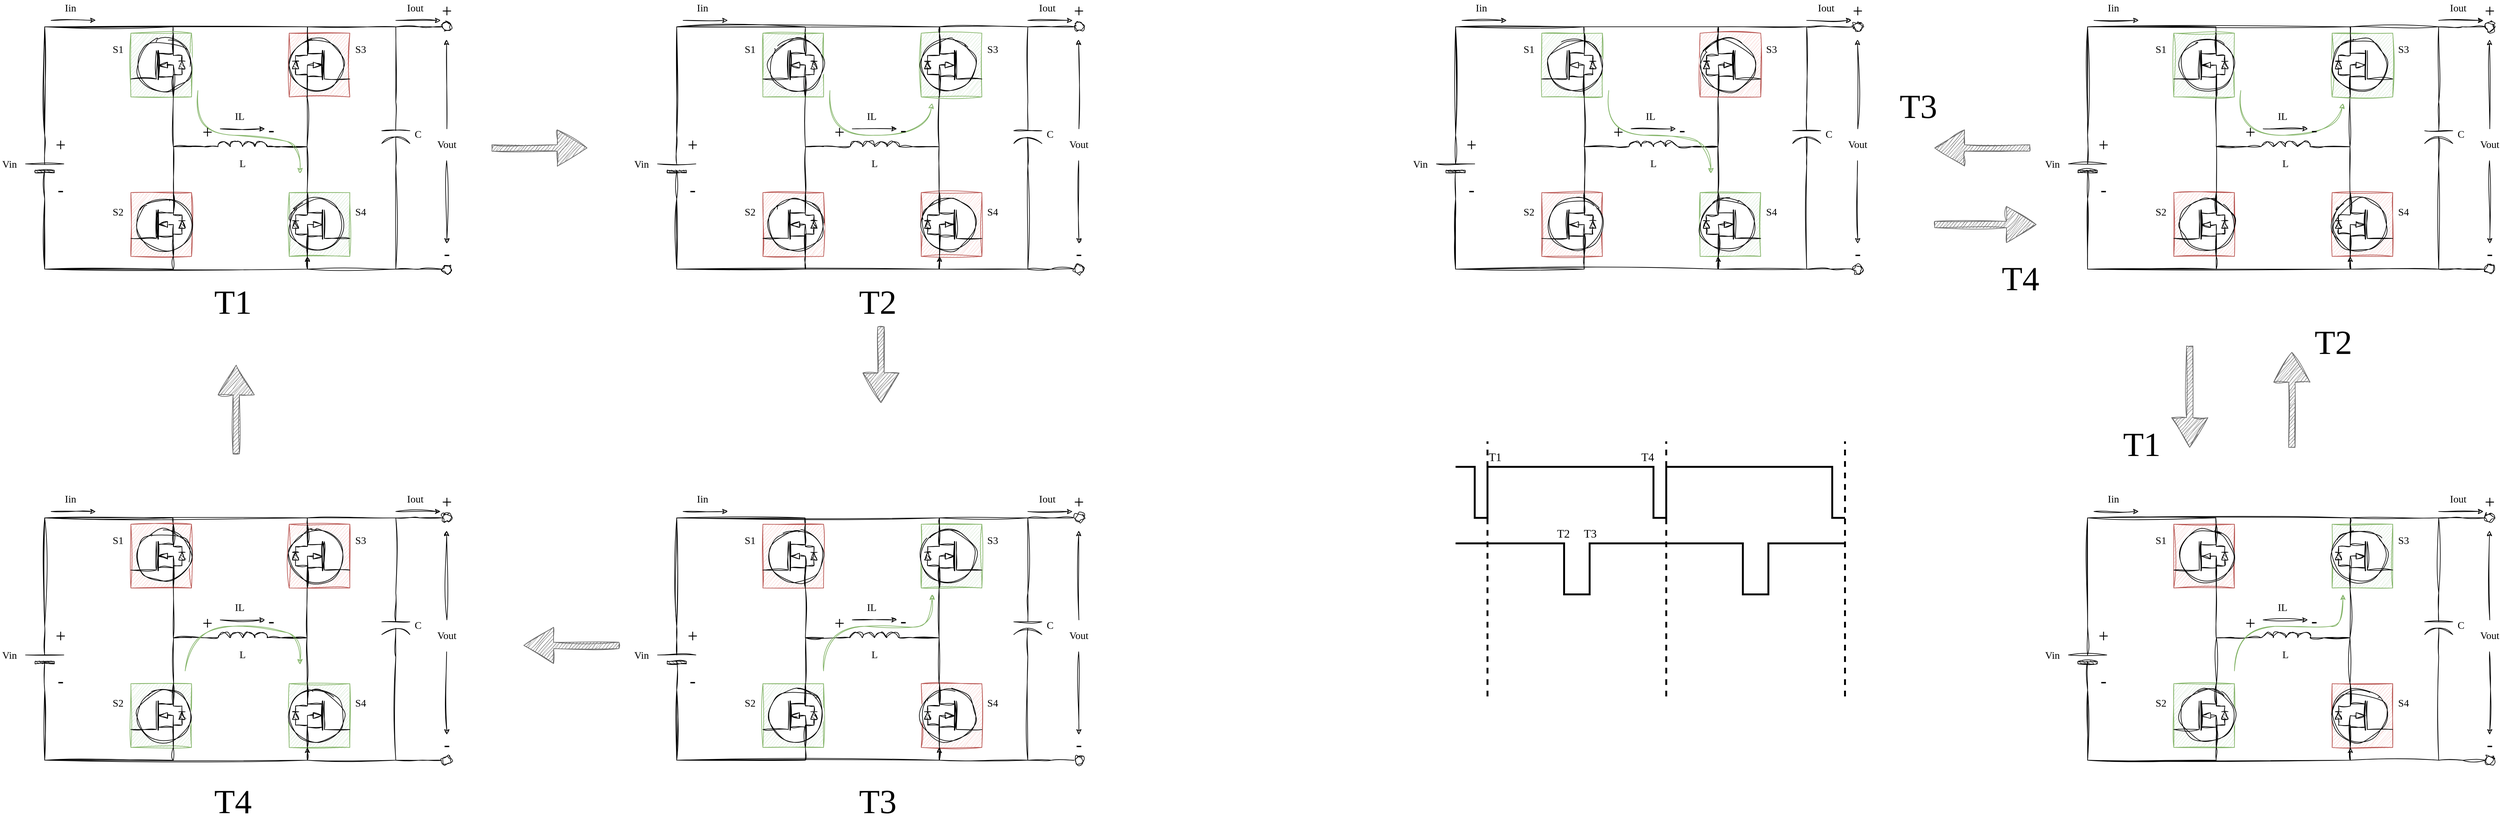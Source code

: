 <mxfile version="28.2.5">
  <diagram name="Page-1" id="16e2658f-23c8-b752-8be9-c03fbebb8bbe">
    <mxGraphModel dx="2377" dy="1387" grid="1" gridSize="10" guides="1" tooltips="1" connect="1" arrows="0" fold="1" page="1" pageScale="1" pageWidth="1100" pageHeight="850" background="none" math="0" shadow="0">
      <root>
        <mxCell id="0" />
        <mxCell id="1" parent="0" />
        <mxCell id="bFkIcU74oftvkq_Jt4xh-64" value="" style="group" parent="1" vertex="1" connectable="0">
          <mxGeometry x="270" y="230" width="715" height="427" as="geometry" />
        </mxCell>
        <mxCell id="bFkIcU74oftvkq_Jt4xh-32" style="edgeStyle=orthogonalEdgeStyle;rounded=0;orthogonalLoop=1;jettySize=auto;html=1;exitX=1;exitY=0.5;exitDx=0;exitDy=0;exitPerimeter=0;endArrow=none;startFill=0;sketch=1;curveFitting=1;jiggle=2;shadow=0;fontFamily=Comic Sans MS;" parent="bFkIcU74oftvkq_Jt4xh-64" source="6d250d948d6a1778-1" edge="1">
          <mxGeometry relative="1" as="geometry">
            <mxPoint x="270" y="50" as="targetPoint" />
            <Array as="points">
              <mxPoint x="70" y="40" />
              <mxPoint x="271" y="40" />
              <mxPoint x="271" y="50" />
            </Array>
          </mxGeometry>
        </mxCell>
        <mxCell id="6d250d948d6a1778-1" value="" style="verticalLabelPosition=bottom;shadow=0;dashed=0;align=center;fillColor=#000000;html=1;verticalAlign=top;strokeWidth=1;shape=mxgraph.electrical.miscellaneous.monocell_battery;rounded=1;comic=0;labelBackgroundColor=none;fontFamily=Comic Sans MS;fontSize=12;rotation=-90;sketch=1;curveFitting=1;jiggle=2;" parent="bFkIcU74oftvkq_Jt4xh-64" vertex="1">
          <mxGeometry x="20" y="230" width="100" height="60" as="geometry" />
        </mxCell>
        <mxCell id="6d250d948d6a1778-21" value="Iin" style="endArrow=classic;html=1;labelBackgroundColor=none;strokeWidth=1;fontFamily=Comic Sans MS;fontSize=16;sketch=1;curveFitting=1;jiggle=2;shadow=0;" parent="bFkIcU74oftvkq_Jt4xh-64" edge="1">
          <mxGeometry x="-0.143" y="20" width="50" height="50" relative="1" as="geometry">
            <mxPoint x="80" y="30" as="sourcePoint" />
            <mxPoint x="150" y="30" as="targetPoint" />
            <mxPoint as="offset" />
          </mxGeometry>
        </mxCell>
        <mxCell id="bFkIcU74oftvkq_Jt4xh-30" style="edgeStyle=orthogonalEdgeStyle;rounded=0;orthogonalLoop=1;jettySize=auto;html=1;exitX=1;exitY=1;exitDx=0;exitDy=0;exitPerimeter=0;endArrow=none;startFill=0;sketch=1;curveFitting=1;jiggle=2;shadow=0;fontFamily=Comic Sans MS;" parent="bFkIcU74oftvkq_Jt4xh-64" source="bFkIcU74oftvkq_Jt4xh-1" edge="1">
          <mxGeometry relative="1" as="geometry">
            <mxPoint x="480" y="150" as="targetPoint" />
            <Array as="points">
              <mxPoint x="481" y="228" />
              <mxPoint x="481" y="150" />
            </Array>
          </mxGeometry>
        </mxCell>
        <mxCell id="bFkIcU74oftvkq_Jt4xh-1" value="" style="pointerEvents=1;verticalLabelPosition=bottom;shadow=0;dashed=0;align=center;html=1;verticalAlign=top;shape=mxgraph.electrical.inductors.inductor_3;sketch=1;curveFitting=1;jiggle=2;fontFamily=Comic Sans MS;" parent="bFkIcU74oftvkq_Jt4xh-64" vertex="1">
          <mxGeometry x="320" y="220" width="120" height="8" as="geometry" />
        </mxCell>
        <mxCell id="bFkIcU74oftvkq_Jt4xh-6" value="" style="group;sketch=1;curveFitting=1;jiggle=2;shadow=0;fontFamily=Comic Sans MS;fillColor=#d5e8d4;strokeColor=#82b366;" parent="bFkIcU74oftvkq_Jt4xh-64" vertex="1" connectable="0">
          <mxGeometry x="205" y="50" width="95" height="100" as="geometry" />
        </mxCell>
        <mxCell id="bFkIcU74oftvkq_Jt4xh-2" value="" style="verticalLabelPosition=bottom;shadow=0;dashed=0;align=center;html=1;verticalAlign=top;shape=mxgraph.electrical.mosfets1.n-channel_mosfet_1;sketch=1;curveFitting=1;jiggle=2;fontFamily=Comic Sans MS;" parent="bFkIcU74oftvkq_Jt4xh-6" vertex="1">
          <mxGeometry width="95" height="100" as="geometry" />
        </mxCell>
        <mxCell id="bFkIcU74oftvkq_Jt4xh-3" value="" style="pointerEvents=1;fillColor=strokeColor;verticalLabelPosition=bottom;shadow=0;dashed=0;align=center;html=1;verticalAlign=top;shape=mxgraph.electrical.diodes.diode;direction=south;rotation=-180;sketch=1;curveFitting=1;jiggle=2;fontFamily=Comic Sans MS;" parent="bFkIcU74oftvkq_Jt4xh-6" vertex="1">
          <mxGeometry x="75" y="35" width="10" height="30" as="geometry" />
        </mxCell>
        <mxCell id="bFkIcU74oftvkq_Jt4xh-4" style="edgeStyle=orthogonalEdgeStyle;rounded=0;orthogonalLoop=1;jettySize=auto;html=1;exitX=1;exitY=0.5;exitDx=0;exitDy=0;exitPerimeter=0;entryX=0.7;entryY=0;entryDx=0;entryDy=0;entryPerimeter=0;endArrow=none;startFill=0;sketch=1;curveFitting=1;jiggle=2;shadow=0;fontFamily=Comic Sans MS;" parent="bFkIcU74oftvkq_Jt4xh-6" source="bFkIcU74oftvkq_Jt4xh-3" target="bFkIcU74oftvkq_Jt4xh-2" edge="1">
          <mxGeometry relative="1" as="geometry" />
        </mxCell>
        <mxCell id="bFkIcU74oftvkq_Jt4xh-5" style="edgeStyle=orthogonalEdgeStyle;rounded=0;orthogonalLoop=1;jettySize=auto;html=1;exitX=0;exitY=0.5;exitDx=0;exitDy=0;exitPerimeter=0;entryX=0.7;entryY=1;entryDx=0;entryDy=0;entryPerimeter=0;endArrow=none;startFill=0;sketch=1;curveFitting=1;jiggle=2;shadow=0;fontFamily=Comic Sans MS;" parent="bFkIcU74oftvkq_Jt4xh-6" source="bFkIcU74oftvkq_Jt4xh-3" target="bFkIcU74oftvkq_Jt4xh-2" edge="1">
          <mxGeometry relative="1" as="geometry" />
        </mxCell>
        <mxCell id="bFkIcU74oftvkq_Jt4xh-7" value="" style="group;sketch=1;curveFitting=1;jiggle=2;shadow=0;fontFamily=Comic Sans MS;fillColor=#f8cecc;strokeColor=#b85450;" parent="bFkIcU74oftvkq_Jt4xh-64" vertex="1" connectable="0">
          <mxGeometry x="205" y="300" width="95" height="100" as="geometry" />
        </mxCell>
        <mxCell id="bFkIcU74oftvkq_Jt4xh-8" value="" style="verticalLabelPosition=bottom;shadow=0;dashed=0;align=center;html=1;verticalAlign=top;shape=mxgraph.electrical.mosfets1.n-channel_mosfet_1;sketch=1;curveFitting=1;jiggle=2;fontFamily=Comic Sans MS;" parent="bFkIcU74oftvkq_Jt4xh-7" vertex="1">
          <mxGeometry width="95" height="100" as="geometry" />
        </mxCell>
        <mxCell id="bFkIcU74oftvkq_Jt4xh-9" value="" style="pointerEvents=1;fillColor=strokeColor;verticalLabelPosition=bottom;shadow=0;dashed=0;align=center;html=1;verticalAlign=top;shape=mxgraph.electrical.diodes.diode;direction=south;rotation=-180;sketch=1;curveFitting=1;jiggle=2;fontFamily=Comic Sans MS;" parent="bFkIcU74oftvkq_Jt4xh-7" vertex="1">
          <mxGeometry x="75" y="35" width="10" height="30" as="geometry" />
        </mxCell>
        <mxCell id="bFkIcU74oftvkq_Jt4xh-10" style="edgeStyle=orthogonalEdgeStyle;rounded=0;orthogonalLoop=1;jettySize=auto;html=1;exitX=1;exitY=0.5;exitDx=0;exitDy=0;exitPerimeter=0;entryX=0.7;entryY=0;entryDx=0;entryDy=0;entryPerimeter=0;endArrow=none;startFill=0;sketch=1;curveFitting=1;jiggle=2;shadow=0;fontFamily=Comic Sans MS;" parent="bFkIcU74oftvkq_Jt4xh-7" source="bFkIcU74oftvkq_Jt4xh-9" target="bFkIcU74oftvkq_Jt4xh-8" edge="1">
          <mxGeometry relative="1" as="geometry" />
        </mxCell>
        <mxCell id="bFkIcU74oftvkq_Jt4xh-11" style="edgeStyle=orthogonalEdgeStyle;rounded=0;orthogonalLoop=1;jettySize=auto;html=1;exitX=0;exitY=0.5;exitDx=0;exitDy=0;exitPerimeter=0;entryX=0.7;entryY=1;entryDx=0;entryDy=0;entryPerimeter=0;endArrow=none;startFill=0;sketch=1;curveFitting=1;jiggle=2;shadow=0;fontFamily=Comic Sans MS;" parent="bFkIcU74oftvkq_Jt4xh-7" source="bFkIcU74oftvkq_Jt4xh-9" target="bFkIcU74oftvkq_Jt4xh-8" edge="1">
          <mxGeometry relative="1" as="geometry" />
        </mxCell>
        <mxCell id="bFkIcU74oftvkq_Jt4xh-24" value="" style="group;sketch=1;curveFitting=1;jiggle=2;shadow=0;fontFamily=Comic Sans MS;fillColor=#f8cecc;strokeColor=#b85450;" parent="bFkIcU74oftvkq_Jt4xh-64" vertex="1" connectable="0">
          <mxGeometry x="453" y="50" width="95" height="100" as="geometry" />
        </mxCell>
        <mxCell id="bFkIcU74oftvkq_Jt4xh-15" value="" style="verticalLabelPosition=bottom;shadow=0;dashed=0;align=center;html=1;verticalAlign=top;shape=mxgraph.electrical.mosfets1.n-channel_mosfet_1;container=0;flipH=1;sketch=1;curveFitting=1;jiggle=2;fontFamily=Comic Sans MS;" parent="bFkIcU74oftvkq_Jt4xh-24" vertex="1">
          <mxGeometry width="95" height="100" as="geometry" />
        </mxCell>
        <mxCell id="bFkIcU74oftvkq_Jt4xh-16" value="" style="pointerEvents=1;fillColor=strokeColor;verticalLabelPosition=bottom;shadow=0;dashed=0;align=center;html=1;verticalAlign=top;shape=mxgraph.electrical.diodes.diode;direction=south;rotation=-180;container=0;sketch=1;curveFitting=1;jiggle=2;fontFamily=Comic Sans MS;" parent="bFkIcU74oftvkq_Jt4xh-24" vertex="1">
          <mxGeometry x="5" y="35" width="10" height="30" as="geometry" />
        </mxCell>
        <mxCell id="bFkIcU74oftvkq_Jt4xh-17" style="edgeStyle=orthogonalEdgeStyle;rounded=0;orthogonalLoop=1;jettySize=auto;html=1;exitX=1;exitY=0.5;exitDx=0;exitDy=0;exitPerimeter=0;entryX=0.7;entryY=0;entryDx=0;entryDy=0;entryPerimeter=0;endArrow=none;startFill=0;sketch=1;curveFitting=1;jiggle=2;shadow=0;fontFamily=Comic Sans MS;" parent="bFkIcU74oftvkq_Jt4xh-24" source="bFkIcU74oftvkq_Jt4xh-16" target="bFkIcU74oftvkq_Jt4xh-15" edge="1">
          <mxGeometry relative="1" as="geometry" />
        </mxCell>
        <mxCell id="bFkIcU74oftvkq_Jt4xh-18" style="edgeStyle=orthogonalEdgeStyle;rounded=0;orthogonalLoop=1;jettySize=auto;html=1;exitX=0;exitY=0.5;exitDx=0;exitDy=0;exitPerimeter=0;entryX=0.7;entryY=1;entryDx=0;entryDy=0;entryPerimeter=0;endArrow=none;startFill=0;sketch=1;curveFitting=1;jiggle=2;shadow=0;fontFamily=Comic Sans MS;" parent="bFkIcU74oftvkq_Jt4xh-24" source="bFkIcU74oftvkq_Jt4xh-16" target="bFkIcU74oftvkq_Jt4xh-15" edge="1">
          <mxGeometry relative="1" as="geometry" />
        </mxCell>
        <mxCell id="bFkIcU74oftvkq_Jt4xh-25" value="" style="group;sketch=1;curveFitting=1;jiggle=2;shadow=0;fontFamily=Comic Sans MS;fillColor=#d5e8d4;strokeColor=#82b366;" parent="bFkIcU74oftvkq_Jt4xh-64" vertex="1" connectable="0">
          <mxGeometry x="453" y="300" width="95" height="100" as="geometry" />
        </mxCell>
        <mxCell id="bFkIcU74oftvkq_Jt4xh-20" value="" style="verticalLabelPosition=bottom;shadow=0;dashed=0;align=center;html=1;verticalAlign=top;shape=mxgraph.electrical.mosfets1.n-channel_mosfet_1;container=0;flipH=1;sketch=1;curveFitting=1;jiggle=2;fontFamily=Comic Sans MS;" parent="bFkIcU74oftvkq_Jt4xh-25" vertex="1">
          <mxGeometry width="95" height="100" as="geometry" />
        </mxCell>
        <mxCell id="bFkIcU74oftvkq_Jt4xh-21" value="" style="pointerEvents=1;fillColor=strokeColor;verticalLabelPosition=bottom;shadow=0;dashed=0;align=center;html=1;verticalAlign=top;shape=mxgraph.electrical.diodes.diode;direction=south;rotation=-180;container=0;sketch=1;curveFitting=1;jiggle=2;fontFamily=Comic Sans MS;" parent="bFkIcU74oftvkq_Jt4xh-25" vertex="1">
          <mxGeometry x="5" y="35" width="10" height="30" as="geometry" />
        </mxCell>
        <mxCell id="bFkIcU74oftvkq_Jt4xh-22" style="edgeStyle=orthogonalEdgeStyle;rounded=0;orthogonalLoop=1;jettySize=auto;html=1;exitX=1;exitY=0.5;exitDx=0;exitDy=0;exitPerimeter=0;entryX=0.7;entryY=0;entryDx=0;entryDy=0;entryPerimeter=0;endArrow=none;startFill=0;sketch=1;curveFitting=1;jiggle=2;shadow=0;fontFamily=Comic Sans MS;" parent="bFkIcU74oftvkq_Jt4xh-25" source="bFkIcU74oftvkq_Jt4xh-21" target="bFkIcU74oftvkq_Jt4xh-20" edge="1">
          <mxGeometry relative="1" as="geometry" />
        </mxCell>
        <mxCell id="bFkIcU74oftvkq_Jt4xh-23" style="edgeStyle=orthogonalEdgeStyle;rounded=0;orthogonalLoop=1;jettySize=auto;html=1;exitX=0;exitY=0.5;exitDx=0;exitDy=0;exitPerimeter=0;entryX=0.7;entryY=1;entryDx=0;entryDy=0;entryPerimeter=0;endArrow=none;startFill=0;sketch=1;curveFitting=1;jiggle=2;shadow=0;fontFamily=Comic Sans MS;" parent="bFkIcU74oftvkq_Jt4xh-25" source="bFkIcU74oftvkq_Jt4xh-21" target="bFkIcU74oftvkq_Jt4xh-20" edge="1">
          <mxGeometry relative="1" as="geometry" />
        </mxCell>
        <mxCell id="bFkIcU74oftvkq_Jt4xh-26" style="edgeStyle=orthogonalEdgeStyle;rounded=0;orthogonalLoop=1;jettySize=auto;html=1;exitX=0;exitY=1;exitDx=0;exitDy=0;exitPerimeter=0;entryX=0.7;entryY=1;entryDx=0;entryDy=0;entryPerimeter=0;endArrow=none;startFill=0;sketch=1;curveFitting=1;jiggle=2;shadow=0;fontFamily=Comic Sans MS;" parent="bFkIcU74oftvkq_Jt4xh-64" target="bFkIcU74oftvkq_Jt4xh-2" edge="1">
          <mxGeometry relative="1" as="geometry">
            <mxPoint x="300" y="228.0" as="sourcePoint" />
            <Array as="points">
              <mxPoint x="272" y="228" />
            </Array>
          </mxGeometry>
        </mxCell>
        <mxCell id="bFkIcU74oftvkq_Jt4xh-29" style="edgeStyle=orthogonalEdgeStyle;rounded=0;orthogonalLoop=1;jettySize=auto;html=1;exitX=0;exitY=1;exitDx=0;exitDy=0;exitPerimeter=0;entryX=0.7;entryY=0;entryDx=0;entryDy=0;entryPerimeter=0;endArrow=none;startFill=0;sketch=1;curveFitting=1;jiggle=2;shadow=0;fontFamily=Comic Sans MS;" parent="bFkIcU74oftvkq_Jt4xh-64" source="bFkIcU74oftvkq_Jt4xh-1" target="bFkIcU74oftvkq_Jt4xh-8" edge="1">
          <mxGeometry relative="1" as="geometry">
            <mxPoint x="300" y="228.0" as="sourcePoint" />
            <Array as="points">
              <mxPoint x="272" y="228" />
              <mxPoint x="272" y="300" />
            </Array>
          </mxGeometry>
        </mxCell>
        <mxCell id="bFkIcU74oftvkq_Jt4xh-31" style="edgeStyle=orthogonalEdgeStyle;rounded=0;orthogonalLoop=1;jettySize=auto;html=1;exitX=1;exitY=1;exitDx=0;exitDy=0;exitPerimeter=0;entryX=0.7;entryY=0;entryDx=0;entryDy=0;entryPerimeter=0;endArrow=none;startFill=0;sketch=1;curveFitting=1;jiggle=2;shadow=0;fontFamily=Comic Sans MS;" parent="bFkIcU74oftvkq_Jt4xh-64" source="bFkIcU74oftvkq_Jt4xh-1" target="bFkIcU74oftvkq_Jt4xh-20" edge="1">
          <mxGeometry relative="1" as="geometry">
            <Array as="points">
              <mxPoint x="481" y="228" />
              <mxPoint x="481" y="300" />
            </Array>
          </mxGeometry>
        </mxCell>
        <mxCell id="bFkIcU74oftvkq_Jt4xh-33" style="edgeStyle=orthogonalEdgeStyle;rounded=0;orthogonalLoop=1;jettySize=auto;html=1;exitX=1;exitY=0.5;exitDx=0;exitDy=0;exitPerimeter=0;entryX=0.7;entryY=0;entryDx=0;entryDy=0;entryPerimeter=0;endArrow=none;startFill=0;sketch=1;curveFitting=1;jiggle=2;shadow=0;fontFamily=Comic Sans MS;" parent="bFkIcU74oftvkq_Jt4xh-64" source="6d250d948d6a1778-1" target="bFkIcU74oftvkq_Jt4xh-15" edge="1">
          <mxGeometry relative="1" as="geometry">
            <Array as="points">
              <mxPoint x="70" y="40" />
              <mxPoint x="481" y="40" />
            </Array>
          </mxGeometry>
        </mxCell>
        <mxCell id="bFkIcU74oftvkq_Jt4xh-34" style="edgeStyle=orthogonalEdgeStyle;rounded=0;orthogonalLoop=1;jettySize=auto;html=1;exitX=0;exitY=0.5;exitDx=0;exitDy=0;exitPerimeter=0;entryX=0.7;entryY=1;entryDx=0;entryDy=0;entryPerimeter=0;endArrow=none;startFill=0;sketch=1;curveFitting=1;jiggle=2;shadow=0;fontFamily=Comic Sans MS;" parent="bFkIcU74oftvkq_Jt4xh-64" source="6d250d948d6a1778-1" target="bFkIcU74oftvkq_Jt4xh-8" edge="1">
          <mxGeometry relative="1" as="geometry" />
        </mxCell>
        <mxCell id="bFkIcU74oftvkq_Jt4xh-35" style="edgeStyle=orthogonalEdgeStyle;rounded=0;orthogonalLoop=1;jettySize=auto;html=1;exitX=0;exitY=0.5;exitDx=0;exitDy=0;exitPerimeter=0;entryX=0.7;entryY=1;entryDx=0;entryDy=0;entryPerimeter=0;endArrow=none;startFill=0;sketch=1;curveFitting=1;jiggle=2;shadow=0;fontFamily=Comic Sans MS;" parent="bFkIcU74oftvkq_Jt4xh-64" source="6d250d948d6a1778-1" target="bFkIcU74oftvkq_Jt4xh-20" edge="1">
          <mxGeometry relative="1" as="geometry" />
        </mxCell>
        <mxCell id="bFkIcU74oftvkq_Jt4xh-36" value="" style="pointerEvents=1;verticalLabelPosition=bottom;shadow=0;dashed=0;align=center;html=1;verticalAlign=top;shape=mxgraph.electrical.capacitors.capacitor_2;rotation=90;sketch=1;curveFitting=1;jiggle=2;fontFamily=Comic Sans MS;" parent="bFkIcU74oftvkq_Jt4xh-64" vertex="1">
          <mxGeometry x="570" y="186" width="100" height="44" as="geometry" />
        </mxCell>
        <mxCell id="bFkIcU74oftvkq_Jt4xh-37" style="edgeStyle=orthogonalEdgeStyle;rounded=0;orthogonalLoop=1;jettySize=auto;html=1;exitX=0;exitY=0.5;exitDx=0;exitDy=0;exitPerimeter=0;entryX=0.7;entryY=0;entryDx=0;entryDy=0;entryPerimeter=0;endArrow=none;startFill=0;sketch=1;curveFitting=1;jiggle=2;shadow=0;fontFamily=Comic Sans MS;" parent="bFkIcU74oftvkq_Jt4xh-64" source="bFkIcU74oftvkq_Jt4xh-36" target="bFkIcU74oftvkq_Jt4xh-15" edge="1">
          <mxGeometry relative="1" as="geometry">
            <Array as="points">
              <mxPoint x="620" y="40" />
              <mxPoint x="482" y="40" />
            </Array>
          </mxGeometry>
        </mxCell>
        <mxCell id="bFkIcU74oftvkq_Jt4xh-38" style="edgeStyle=orthogonalEdgeStyle;rounded=0;orthogonalLoop=1;jettySize=auto;html=1;exitX=1;exitY=0.5;exitDx=0;exitDy=0;exitPerimeter=0;entryX=0.7;entryY=1;entryDx=0;entryDy=0;entryPerimeter=0;sketch=1;curveFitting=1;jiggle=2;shadow=0;fontFamily=Comic Sans MS;" parent="bFkIcU74oftvkq_Jt4xh-64" source="bFkIcU74oftvkq_Jt4xh-36" target="bFkIcU74oftvkq_Jt4xh-20" edge="1">
          <mxGeometry relative="1" as="geometry" />
        </mxCell>
        <mxCell id="bFkIcU74oftvkq_Jt4xh-42" style="edgeStyle=orthogonalEdgeStyle;rounded=0;orthogonalLoop=1;jettySize=auto;html=1;exitX=0;exitY=0.5;exitDx=0;exitDy=0;endArrow=none;startFill=0;sketch=1;curveFitting=1;jiggle=2;shadow=0;fontFamily=Comic Sans MS;" parent="bFkIcU74oftvkq_Jt4xh-64" source="bFkIcU74oftvkq_Jt4xh-39" edge="1">
          <mxGeometry relative="1" as="geometry">
            <mxPoint x="620" y="40.095" as="targetPoint" />
          </mxGeometry>
        </mxCell>
        <mxCell id="bFkIcU74oftvkq_Jt4xh-39" value="" style="ellipse;whiteSpace=wrap;html=1;sketch=1;curveFitting=1;jiggle=2;shadow=0;fontFamily=Comic Sans MS;" parent="bFkIcU74oftvkq_Jt4xh-64" vertex="1">
          <mxGeometry x="693" y="33" width="14" height="14" as="geometry" />
        </mxCell>
        <mxCell id="bFkIcU74oftvkq_Jt4xh-41" style="edgeStyle=orthogonalEdgeStyle;rounded=0;orthogonalLoop=1;jettySize=auto;html=1;exitX=0;exitY=0.5;exitDx=0;exitDy=0;endArrow=none;startFill=0;sketch=1;curveFitting=1;jiggle=2;shadow=0;fontFamily=Comic Sans MS;" parent="bFkIcU74oftvkq_Jt4xh-64" source="bFkIcU74oftvkq_Jt4xh-40" edge="1">
          <mxGeometry relative="1" as="geometry">
            <mxPoint x="620" y="420.095" as="targetPoint" />
          </mxGeometry>
        </mxCell>
        <mxCell id="bFkIcU74oftvkq_Jt4xh-40" value="" style="ellipse;whiteSpace=wrap;html=1;sketch=1;curveFitting=1;jiggle=2;shadow=0;fontFamily=Comic Sans MS;" parent="bFkIcU74oftvkq_Jt4xh-64" vertex="1">
          <mxGeometry x="693" y="413" width="14" height="14" as="geometry" />
        </mxCell>
        <mxCell id="bFkIcU74oftvkq_Jt4xh-43" value="Vin" style="text;html=1;align=center;verticalAlign=middle;whiteSpace=wrap;rounded=0;fontFamily=Comic Sans MS;fontSize=16;sketch=1;curveFitting=1;jiggle=2;" parent="bFkIcU74oftvkq_Jt4xh-64" vertex="1">
          <mxGeometry y="240" width="30" height="30" as="geometry" />
        </mxCell>
        <mxCell id="bFkIcU74oftvkq_Jt4xh-44" value="+" style="text;html=1;align=center;verticalAlign=middle;whiteSpace=wrap;rounded=0;fontFamily=Comic Sans MS;fontSize=28;sketch=1;curveFitting=1;jiggle=2;" parent="bFkIcU74oftvkq_Jt4xh-64" vertex="1">
          <mxGeometry x="80" y="210" width="30" height="30" as="geometry" />
        </mxCell>
        <mxCell id="bFkIcU74oftvkq_Jt4xh-45" value="-" style="text;html=1;align=center;verticalAlign=middle;whiteSpace=wrap;rounded=0;fontFamily=Comic Sans MS;fontSize=28;sketch=1;curveFitting=1;jiggle=2;" parent="bFkIcU74oftvkq_Jt4xh-64" vertex="1">
          <mxGeometry x="80" y="280" width="30" height="30" as="geometry" />
        </mxCell>
        <mxCell id="bFkIcU74oftvkq_Jt4xh-46" value="Vout" style="text;html=1;align=center;verticalAlign=middle;whiteSpace=wrap;rounded=0;fontFamily=Comic Sans MS;fontSize=16;sketch=1;curveFitting=1;jiggle=2;" parent="bFkIcU74oftvkq_Jt4xh-64" vertex="1">
          <mxGeometry x="685" y="209" width="30" height="30" as="geometry" />
        </mxCell>
        <mxCell id="bFkIcU74oftvkq_Jt4xh-47" value="+" style="text;html=1;align=center;verticalAlign=middle;whiteSpace=wrap;rounded=0;fontFamily=Comic Sans MS;fontSize=28;sketch=1;curveFitting=1;jiggle=2;" parent="bFkIcU74oftvkq_Jt4xh-64" vertex="1">
          <mxGeometry x="685" width="30" height="30" as="geometry" />
        </mxCell>
        <mxCell id="bFkIcU74oftvkq_Jt4xh-48" value="-" style="text;html=1;align=center;verticalAlign=middle;whiteSpace=wrap;rounded=0;fontFamily=Comic Sans MS;fontSize=28;sketch=1;curveFitting=1;jiggle=2;" parent="bFkIcU74oftvkq_Jt4xh-64" vertex="1">
          <mxGeometry x="685" y="380" width="30" height="30" as="geometry" />
        </mxCell>
        <mxCell id="bFkIcU74oftvkq_Jt4xh-49" value="" style="endArrow=classic;html=1;rounded=0;sketch=1;curveFitting=1;jiggle=2;fontFamily=Comic Sans MS;" parent="bFkIcU74oftvkq_Jt4xh-64" edge="1">
          <mxGeometry width="50" height="50" relative="1" as="geometry">
            <mxPoint x="700" y="200" as="sourcePoint" />
            <mxPoint x="699.58" y="60" as="targetPoint" />
          </mxGeometry>
        </mxCell>
        <mxCell id="bFkIcU74oftvkq_Jt4xh-50" value="" style="endArrow=classic;html=1;rounded=0;sketch=1;curveFitting=1;jiggle=2;fontFamily=Comic Sans MS;" parent="bFkIcU74oftvkq_Jt4xh-64" edge="1">
          <mxGeometry width="50" height="50" relative="1" as="geometry">
            <mxPoint x="699.58" y="250" as="sourcePoint" />
            <mxPoint x="700" y="380" as="targetPoint" />
          </mxGeometry>
        </mxCell>
        <mxCell id="bFkIcU74oftvkq_Jt4xh-51" value="S1" style="text;html=1;align=center;verticalAlign=middle;whiteSpace=wrap;rounded=0;fontFamily=Comic Sans MS;fontSize=16;sketch=1;curveFitting=1;jiggle=2;" parent="bFkIcU74oftvkq_Jt4xh-64" vertex="1">
          <mxGeometry x="170" y="60" width="30" height="30" as="geometry" />
        </mxCell>
        <mxCell id="bFkIcU74oftvkq_Jt4xh-52" value="S2" style="text;html=1;align=center;verticalAlign=middle;whiteSpace=wrap;rounded=0;fontFamily=Comic Sans MS;fontSize=16;sketch=1;curveFitting=1;jiggle=2;" parent="bFkIcU74oftvkq_Jt4xh-64" vertex="1">
          <mxGeometry x="170" y="315" width="30" height="30" as="geometry" />
        </mxCell>
        <mxCell id="bFkIcU74oftvkq_Jt4xh-55" value="S3" style="text;html=1;align=center;verticalAlign=middle;whiteSpace=wrap;rounded=0;fontFamily=Comic Sans MS;fontSize=16;sketch=1;curveFitting=1;jiggle=2;" parent="bFkIcU74oftvkq_Jt4xh-64" vertex="1">
          <mxGeometry x="550" y="60" width="30" height="30" as="geometry" />
        </mxCell>
        <mxCell id="bFkIcU74oftvkq_Jt4xh-56" value="S4" style="text;html=1;align=center;verticalAlign=middle;whiteSpace=wrap;rounded=0;fontFamily=Comic Sans MS;fontSize=16;sketch=1;curveFitting=1;jiggle=2;" parent="bFkIcU74oftvkq_Jt4xh-64" vertex="1">
          <mxGeometry x="550" y="315" width="30" height="30" as="geometry" />
        </mxCell>
        <mxCell id="bFkIcU74oftvkq_Jt4xh-57" value="" style="curved=1;endArrow=classic;html=1;rounded=0;sketch=1;curveFitting=1;jiggle=2;fillColor=#d5e8d4;strokeColor=#82b366;" parent="bFkIcU74oftvkq_Jt4xh-64" edge="1">
          <mxGeometry width="50" height="50" relative="1" as="geometry">
            <mxPoint x="310" y="140" as="sourcePoint" />
            <mxPoint x="470" y="270" as="targetPoint" />
            <Array as="points">
              <mxPoint x="300" y="210" />
              <mxPoint x="430" y="210" />
              <mxPoint x="470" y="230" />
            </Array>
          </mxGeometry>
        </mxCell>
        <mxCell id="bFkIcU74oftvkq_Jt4xh-58" value="Iout" style="endArrow=classic;html=1;labelBackgroundColor=none;strokeWidth=1;fontFamily=Comic Sans MS;fontSize=16;sketch=1;curveFitting=1;jiggle=2;shadow=0;" parent="bFkIcU74oftvkq_Jt4xh-64" edge="1">
          <mxGeometry x="-0.143" y="20" width="50" height="50" relative="1" as="geometry">
            <mxPoint x="620" y="30" as="sourcePoint" />
            <mxPoint x="690" y="30" as="targetPoint" />
            <mxPoint as="offset" />
          </mxGeometry>
        </mxCell>
        <mxCell id="bFkIcU74oftvkq_Jt4xh-59" value="IL" style="endArrow=classic;html=1;labelBackgroundColor=none;strokeWidth=1;fontFamily=Comic Sans MS;fontSize=16;sketch=1;curveFitting=1;jiggle=2;shadow=0;" parent="bFkIcU74oftvkq_Jt4xh-64" edge="1">
          <mxGeometry x="-0.143" y="20" width="50" height="50" relative="1" as="geometry">
            <mxPoint x="345" y="200" as="sourcePoint" />
            <mxPoint x="415" y="200" as="targetPoint" />
            <mxPoint as="offset" />
          </mxGeometry>
        </mxCell>
        <mxCell id="bFkIcU74oftvkq_Jt4xh-60" value="+" style="text;html=1;align=center;verticalAlign=middle;whiteSpace=wrap;rounded=0;fontFamily=Comic Sans MS;fontSize=28;sketch=1;curveFitting=1;jiggle=2;" parent="bFkIcU74oftvkq_Jt4xh-64" vertex="1">
          <mxGeometry x="310" y="190" width="30" height="30" as="geometry" />
        </mxCell>
        <mxCell id="bFkIcU74oftvkq_Jt4xh-61" value="-" style="text;html=1;align=center;verticalAlign=middle;whiteSpace=wrap;rounded=0;fontFamily=Comic Sans MS;fontSize=28;sketch=1;curveFitting=1;jiggle=2;" parent="bFkIcU74oftvkq_Jt4xh-64" vertex="1">
          <mxGeometry x="410" y="186" width="30" height="30" as="geometry" />
        </mxCell>
        <mxCell id="bFkIcU74oftvkq_Jt4xh-62" value="C" style="text;html=1;align=center;verticalAlign=middle;whiteSpace=wrap;rounded=0;fontFamily=Comic Sans MS;fontSize=16;sketch=1;curveFitting=1;jiggle=2;" parent="bFkIcU74oftvkq_Jt4xh-64" vertex="1">
          <mxGeometry x="640" y="193" width="30" height="30" as="geometry" />
        </mxCell>
        <mxCell id="bFkIcU74oftvkq_Jt4xh-63" value="L" style="text;html=1;align=center;verticalAlign=middle;whiteSpace=wrap;rounded=0;fontFamily=Comic Sans MS;fontSize=16;sketch=1;curveFitting=1;jiggle=2;" parent="bFkIcU74oftvkq_Jt4xh-64" vertex="1">
          <mxGeometry x="365" y="239" width="30" height="30" as="geometry" />
        </mxCell>
        <mxCell id="bFkIcU74oftvkq_Jt4xh-65" value="" style="group" parent="1" vertex="1" connectable="0">
          <mxGeometry x="1260" y="230" width="715" height="427" as="geometry" />
        </mxCell>
        <mxCell id="bFkIcU74oftvkq_Jt4xh-66" style="edgeStyle=orthogonalEdgeStyle;rounded=0;orthogonalLoop=1;jettySize=auto;html=1;exitX=1;exitY=0.5;exitDx=0;exitDy=0;exitPerimeter=0;endArrow=none;startFill=0;sketch=1;curveFitting=1;jiggle=2;shadow=0;fontFamily=Comic Sans MS;" parent="bFkIcU74oftvkq_Jt4xh-65" source="bFkIcU74oftvkq_Jt4xh-67" edge="1">
          <mxGeometry relative="1" as="geometry">
            <mxPoint x="270" y="50" as="targetPoint" />
            <Array as="points">
              <mxPoint x="70" y="40" />
              <mxPoint x="271" y="40" />
              <mxPoint x="271" y="50" />
            </Array>
          </mxGeometry>
        </mxCell>
        <mxCell id="bFkIcU74oftvkq_Jt4xh-67" value="" style="verticalLabelPosition=bottom;shadow=0;dashed=0;align=center;fillColor=#000000;html=1;verticalAlign=top;strokeWidth=1;shape=mxgraph.electrical.miscellaneous.monocell_battery;rounded=1;comic=0;labelBackgroundColor=none;fontFamily=Comic Sans MS;fontSize=12;rotation=-90;sketch=1;curveFitting=1;jiggle=2;" parent="bFkIcU74oftvkq_Jt4xh-65" vertex="1">
          <mxGeometry x="20" y="230" width="100" height="60" as="geometry" />
        </mxCell>
        <mxCell id="bFkIcU74oftvkq_Jt4xh-68" value="Iin" style="endArrow=classic;html=1;labelBackgroundColor=none;strokeWidth=1;fontFamily=Comic Sans MS;fontSize=16;sketch=1;curveFitting=1;jiggle=2;shadow=0;" parent="bFkIcU74oftvkq_Jt4xh-65" edge="1">
          <mxGeometry x="-0.143" y="20" width="50" height="50" relative="1" as="geometry">
            <mxPoint x="80" y="30" as="sourcePoint" />
            <mxPoint x="150" y="30" as="targetPoint" />
            <mxPoint as="offset" />
          </mxGeometry>
        </mxCell>
        <mxCell id="bFkIcU74oftvkq_Jt4xh-69" style="edgeStyle=orthogonalEdgeStyle;rounded=0;orthogonalLoop=1;jettySize=auto;html=1;exitX=1;exitY=1;exitDx=0;exitDy=0;exitPerimeter=0;endArrow=none;startFill=0;sketch=1;curveFitting=1;jiggle=2;shadow=0;fontFamily=Comic Sans MS;" parent="bFkIcU74oftvkq_Jt4xh-65" source="bFkIcU74oftvkq_Jt4xh-70" edge="1">
          <mxGeometry relative="1" as="geometry">
            <mxPoint x="480" y="150" as="targetPoint" />
            <Array as="points">
              <mxPoint x="481" y="228" />
              <mxPoint x="481" y="150" />
            </Array>
          </mxGeometry>
        </mxCell>
        <mxCell id="bFkIcU74oftvkq_Jt4xh-70" value="" style="pointerEvents=1;verticalLabelPosition=bottom;shadow=0;dashed=0;align=center;html=1;verticalAlign=top;shape=mxgraph.electrical.inductors.inductor_3;sketch=1;curveFitting=1;jiggle=2;fontFamily=Comic Sans MS;" parent="bFkIcU74oftvkq_Jt4xh-65" vertex="1">
          <mxGeometry x="320" y="220" width="120" height="8" as="geometry" />
        </mxCell>
        <mxCell id="bFkIcU74oftvkq_Jt4xh-71" value="" style="group;sketch=1;curveFitting=1;jiggle=2;shadow=0;fontFamily=Comic Sans MS;fillColor=#d5e8d4;strokeColor=#82b366;" parent="bFkIcU74oftvkq_Jt4xh-65" vertex="1" connectable="0">
          <mxGeometry x="205" y="50" width="95" height="100" as="geometry" />
        </mxCell>
        <mxCell id="bFkIcU74oftvkq_Jt4xh-72" value="" style="verticalLabelPosition=bottom;shadow=0;dashed=0;align=center;html=1;verticalAlign=top;shape=mxgraph.electrical.mosfets1.n-channel_mosfet_1;sketch=1;curveFitting=1;jiggle=2;fontFamily=Comic Sans MS;" parent="bFkIcU74oftvkq_Jt4xh-71" vertex="1">
          <mxGeometry width="95" height="100" as="geometry" />
        </mxCell>
        <mxCell id="bFkIcU74oftvkq_Jt4xh-73" value="" style="pointerEvents=1;fillColor=strokeColor;verticalLabelPosition=bottom;shadow=0;dashed=0;align=center;html=1;verticalAlign=top;shape=mxgraph.electrical.diodes.diode;direction=south;rotation=-180;sketch=1;curveFitting=1;jiggle=2;fontFamily=Comic Sans MS;" parent="bFkIcU74oftvkq_Jt4xh-71" vertex="1">
          <mxGeometry x="75" y="35" width="10" height="30" as="geometry" />
        </mxCell>
        <mxCell id="bFkIcU74oftvkq_Jt4xh-74" style="edgeStyle=orthogonalEdgeStyle;rounded=0;orthogonalLoop=1;jettySize=auto;html=1;exitX=1;exitY=0.5;exitDx=0;exitDy=0;exitPerimeter=0;entryX=0.7;entryY=0;entryDx=0;entryDy=0;entryPerimeter=0;endArrow=none;startFill=0;sketch=1;curveFitting=1;jiggle=2;shadow=0;fontFamily=Comic Sans MS;" parent="bFkIcU74oftvkq_Jt4xh-71" source="bFkIcU74oftvkq_Jt4xh-73" target="bFkIcU74oftvkq_Jt4xh-72" edge="1">
          <mxGeometry relative="1" as="geometry" />
        </mxCell>
        <mxCell id="bFkIcU74oftvkq_Jt4xh-75" style="edgeStyle=orthogonalEdgeStyle;rounded=0;orthogonalLoop=1;jettySize=auto;html=1;exitX=0;exitY=0.5;exitDx=0;exitDy=0;exitPerimeter=0;entryX=0.7;entryY=1;entryDx=0;entryDy=0;entryPerimeter=0;endArrow=none;startFill=0;sketch=1;curveFitting=1;jiggle=2;shadow=0;fontFamily=Comic Sans MS;" parent="bFkIcU74oftvkq_Jt4xh-71" source="bFkIcU74oftvkq_Jt4xh-73" target="bFkIcU74oftvkq_Jt4xh-72" edge="1">
          <mxGeometry relative="1" as="geometry" />
        </mxCell>
        <mxCell id="bFkIcU74oftvkq_Jt4xh-76" value="" style="group;sketch=1;curveFitting=1;jiggle=2;shadow=0;fontFamily=Comic Sans MS;fillColor=#f8cecc;strokeColor=#b85450;" parent="bFkIcU74oftvkq_Jt4xh-65" vertex="1" connectable="0">
          <mxGeometry x="205" y="300" width="95" height="100" as="geometry" />
        </mxCell>
        <mxCell id="bFkIcU74oftvkq_Jt4xh-77" value="" style="verticalLabelPosition=bottom;shadow=0;dashed=0;align=center;html=1;verticalAlign=top;shape=mxgraph.electrical.mosfets1.n-channel_mosfet_1;sketch=1;curveFitting=1;jiggle=2;fontFamily=Comic Sans MS;" parent="bFkIcU74oftvkq_Jt4xh-76" vertex="1">
          <mxGeometry width="95" height="100" as="geometry" />
        </mxCell>
        <mxCell id="bFkIcU74oftvkq_Jt4xh-78" value="" style="pointerEvents=1;fillColor=strokeColor;verticalLabelPosition=bottom;shadow=0;dashed=0;align=center;html=1;verticalAlign=top;shape=mxgraph.electrical.diodes.diode;direction=south;rotation=-180;sketch=1;curveFitting=1;jiggle=2;fontFamily=Comic Sans MS;" parent="bFkIcU74oftvkq_Jt4xh-76" vertex="1">
          <mxGeometry x="75" y="35" width="10" height="30" as="geometry" />
        </mxCell>
        <mxCell id="bFkIcU74oftvkq_Jt4xh-79" style="edgeStyle=orthogonalEdgeStyle;rounded=0;orthogonalLoop=1;jettySize=auto;html=1;exitX=1;exitY=0.5;exitDx=0;exitDy=0;exitPerimeter=0;entryX=0.7;entryY=0;entryDx=0;entryDy=0;entryPerimeter=0;endArrow=none;startFill=0;sketch=1;curveFitting=1;jiggle=2;shadow=0;fontFamily=Comic Sans MS;" parent="bFkIcU74oftvkq_Jt4xh-76" source="bFkIcU74oftvkq_Jt4xh-78" target="bFkIcU74oftvkq_Jt4xh-77" edge="1">
          <mxGeometry relative="1" as="geometry" />
        </mxCell>
        <mxCell id="bFkIcU74oftvkq_Jt4xh-80" style="edgeStyle=orthogonalEdgeStyle;rounded=0;orthogonalLoop=1;jettySize=auto;html=1;exitX=0;exitY=0.5;exitDx=0;exitDy=0;exitPerimeter=0;entryX=0.7;entryY=1;entryDx=0;entryDy=0;entryPerimeter=0;endArrow=none;startFill=0;sketch=1;curveFitting=1;jiggle=2;shadow=0;fontFamily=Comic Sans MS;" parent="bFkIcU74oftvkq_Jt4xh-76" source="bFkIcU74oftvkq_Jt4xh-78" target="bFkIcU74oftvkq_Jt4xh-77" edge="1">
          <mxGeometry relative="1" as="geometry" />
        </mxCell>
        <mxCell id="bFkIcU74oftvkq_Jt4xh-81" value="" style="group;sketch=1;curveFitting=1;jiggle=2;shadow=0;fontFamily=Comic Sans MS;fillColor=#d5e8d4;strokeColor=#82b366;" parent="bFkIcU74oftvkq_Jt4xh-65" vertex="1" connectable="0">
          <mxGeometry x="453" y="50" width="95" height="100" as="geometry" />
        </mxCell>
        <mxCell id="bFkIcU74oftvkq_Jt4xh-82" value="" style="verticalLabelPosition=bottom;shadow=0;dashed=0;align=center;html=1;verticalAlign=top;shape=mxgraph.electrical.mosfets1.n-channel_mosfet_1;container=0;flipH=1;sketch=1;curveFitting=1;jiggle=2;fontFamily=Comic Sans MS;" parent="bFkIcU74oftvkq_Jt4xh-81" vertex="1">
          <mxGeometry width="95" height="100" as="geometry" />
        </mxCell>
        <mxCell id="bFkIcU74oftvkq_Jt4xh-83" value="" style="pointerEvents=1;fillColor=strokeColor;verticalLabelPosition=bottom;shadow=0;dashed=0;align=center;html=1;verticalAlign=top;shape=mxgraph.electrical.diodes.diode;direction=south;rotation=-180;container=0;sketch=1;curveFitting=1;jiggle=2;fontFamily=Comic Sans MS;" parent="bFkIcU74oftvkq_Jt4xh-81" vertex="1">
          <mxGeometry x="5" y="35" width="10" height="30" as="geometry" />
        </mxCell>
        <mxCell id="bFkIcU74oftvkq_Jt4xh-84" style="edgeStyle=orthogonalEdgeStyle;rounded=0;orthogonalLoop=1;jettySize=auto;html=1;exitX=1;exitY=0.5;exitDx=0;exitDy=0;exitPerimeter=0;entryX=0.7;entryY=0;entryDx=0;entryDy=0;entryPerimeter=0;endArrow=none;startFill=0;sketch=1;curveFitting=1;jiggle=2;shadow=0;fontFamily=Comic Sans MS;" parent="bFkIcU74oftvkq_Jt4xh-81" source="bFkIcU74oftvkq_Jt4xh-83" target="bFkIcU74oftvkq_Jt4xh-82" edge="1">
          <mxGeometry relative="1" as="geometry" />
        </mxCell>
        <mxCell id="bFkIcU74oftvkq_Jt4xh-85" style="edgeStyle=orthogonalEdgeStyle;rounded=0;orthogonalLoop=1;jettySize=auto;html=1;exitX=0;exitY=0.5;exitDx=0;exitDy=0;exitPerimeter=0;entryX=0.7;entryY=1;entryDx=0;entryDy=0;entryPerimeter=0;endArrow=none;startFill=0;sketch=1;curveFitting=1;jiggle=2;shadow=0;fontFamily=Comic Sans MS;" parent="bFkIcU74oftvkq_Jt4xh-81" source="bFkIcU74oftvkq_Jt4xh-83" target="bFkIcU74oftvkq_Jt4xh-82" edge="1">
          <mxGeometry relative="1" as="geometry" />
        </mxCell>
        <mxCell id="bFkIcU74oftvkq_Jt4xh-86" value="" style="group;sketch=1;curveFitting=1;jiggle=2;shadow=0;fontFamily=Comic Sans MS;fillColor=#f8cecc;strokeColor=#b85450;" parent="bFkIcU74oftvkq_Jt4xh-65" vertex="1" connectable="0">
          <mxGeometry x="453" y="300" width="95" height="100" as="geometry" />
        </mxCell>
        <mxCell id="bFkIcU74oftvkq_Jt4xh-87" value="" style="verticalLabelPosition=bottom;shadow=0;dashed=0;align=center;html=1;verticalAlign=top;shape=mxgraph.electrical.mosfets1.n-channel_mosfet_1;container=0;flipH=1;sketch=1;curveFitting=1;jiggle=2;fontFamily=Comic Sans MS;" parent="bFkIcU74oftvkq_Jt4xh-86" vertex="1">
          <mxGeometry width="95" height="100" as="geometry" />
        </mxCell>
        <mxCell id="bFkIcU74oftvkq_Jt4xh-88" value="" style="pointerEvents=1;fillColor=strokeColor;verticalLabelPosition=bottom;shadow=0;dashed=0;align=center;html=1;verticalAlign=top;shape=mxgraph.electrical.diodes.diode;direction=south;rotation=-180;container=0;sketch=1;curveFitting=1;jiggle=2;fontFamily=Comic Sans MS;" parent="bFkIcU74oftvkq_Jt4xh-86" vertex="1">
          <mxGeometry x="5" y="35" width="10" height="30" as="geometry" />
        </mxCell>
        <mxCell id="bFkIcU74oftvkq_Jt4xh-89" style="edgeStyle=orthogonalEdgeStyle;rounded=0;orthogonalLoop=1;jettySize=auto;html=1;exitX=1;exitY=0.5;exitDx=0;exitDy=0;exitPerimeter=0;entryX=0.7;entryY=0;entryDx=0;entryDy=0;entryPerimeter=0;endArrow=none;startFill=0;sketch=1;curveFitting=1;jiggle=2;shadow=0;fontFamily=Comic Sans MS;" parent="bFkIcU74oftvkq_Jt4xh-86" source="bFkIcU74oftvkq_Jt4xh-88" target="bFkIcU74oftvkq_Jt4xh-87" edge="1">
          <mxGeometry relative="1" as="geometry" />
        </mxCell>
        <mxCell id="bFkIcU74oftvkq_Jt4xh-90" style="edgeStyle=orthogonalEdgeStyle;rounded=0;orthogonalLoop=1;jettySize=auto;html=1;exitX=0;exitY=0.5;exitDx=0;exitDy=0;exitPerimeter=0;entryX=0.7;entryY=1;entryDx=0;entryDy=0;entryPerimeter=0;endArrow=none;startFill=0;sketch=1;curveFitting=1;jiggle=2;shadow=0;fontFamily=Comic Sans MS;" parent="bFkIcU74oftvkq_Jt4xh-86" source="bFkIcU74oftvkq_Jt4xh-88" target="bFkIcU74oftvkq_Jt4xh-87" edge="1">
          <mxGeometry relative="1" as="geometry" />
        </mxCell>
        <mxCell id="bFkIcU74oftvkq_Jt4xh-91" style="edgeStyle=orthogonalEdgeStyle;rounded=0;orthogonalLoop=1;jettySize=auto;html=1;exitX=0;exitY=1;exitDx=0;exitDy=0;exitPerimeter=0;entryX=0.7;entryY=1;entryDx=0;entryDy=0;entryPerimeter=0;endArrow=none;startFill=0;sketch=1;curveFitting=1;jiggle=2;shadow=0;fontFamily=Comic Sans MS;" parent="bFkIcU74oftvkq_Jt4xh-65" target="bFkIcU74oftvkq_Jt4xh-72" edge="1">
          <mxGeometry relative="1" as="geometry">
            <mxPoint x="300" y="228.0" as="sourcePoint" />
            <Array as="points">
              <mxPoint x="272" y="228" />
            </Array>
          </mxGeometry>
        </mxCell>
        <mxCell id="bFkIcU74oftvkq_Jt4xh-92" style="edgeStyle=orthogonalEdgeStyle;rounded=0;orthogonalLoop=1;jettySize=auto;html=1;exitX=0;exitY=1;exitDx=0;exitDy=0;exitPerimeter=0;entryX=0.7;entryY=0;entryDx=0;entryDy=0;entryPerimeter=0;endArrow=none;startFill=0;sketch=1;curveFitting=1;jiggle=2;shadow=0;fontFamily=Comic Sans MS;" parent="bFkIcU74oftvkq_Jt4xh-65" source="bFkIcU74oftvkq_Jt4xh-70" target="bFkIcU74oftvkq_Jt4xh-77" edge="1">
          <mxGeometry relative="1" as="geometry">
            <mxPoint x="300" y="228.0" as="sourcePoint" />
            <Array as="points">
              <mxPoint x="272" y="228" />
              <mxPoint x="272" y="300" />
            </Array>
          </mxGeometry>
        </mxCell>
        <mxCell id="bFkIcU74oftvkq_Jt4xh-93" style="edgeStyle=orthogonalEdgeStyle;rounded=0;orthogonalLoop=1;jettySize=auto;html=1;exitX=1;exitY=1;exitDx=0;exitDy=0;exitPerimeter=0;entryX=0.7;entryY=0;entryDx=0;entryDy=0;entryPerimeter=0;endArrow=none;startFill=0;sketch=1;curveFitting=1;jiggle=2;shadow=0;fontFamily=Comic Sans MS;" parent="bFkIcU74oftvkq_Jt4xh-65" source="bFkIcU74oftvkq_Jt4xh-70" target="bFkIcU74oftvkq_Jt4xh-87" edge="1">
          <mxGeometry relative="1" as="geometry">
            <Array as="points">
              <mxPoint x="481" y="228" />
              <mxPoint x="481" y="300" />
            </Array>
          </mxGeometry>
        </mxCell>
        <mxCell id="bFkIcU74oftvkq_Jt4xh-94" style="edgeStyle=orthogonalEdgeStyle;rounded=0;orthogonalLoop=1;jettySize=auto;html=1;exitX=1;exitY=0.5;exitDx=0;exitDy=0;exitPerimeter=0;entryX=0.7;entryY=0;entryDx=0;entryDy=0;entryPerimeter=0;endArrow=none;startFill=0;sketch=1;curveFitting=1;jiggle=2;shadow=0;fontFamily=Comic Sans MS;" parent="bFkIcU74oftvkq_Jt4xh-65" source="bFkIcU74oftvkq_Jt4xh-67" target="bFkIcU74oftvkq_Jt4xh-82" edge="1">
          <mxGeometry relative="1" as="geometry">
            <Array as="points">
              <mxPoint x="70" y="40" />
              <mxPoint x="481" y="40" />
            </Array>
          </mxGeometry>
        </mxCell>
        <mxCell id="bFkIcU74oftvkq_Jt4xh-95" style="edgeStyle=orthogonalEdgeStyle;rounded=0;orthogonalLoop=1;jettySize=auto;html=1;exitX=0;exitY=0.5;exitDx=0;exitDy=0;exitPerimeter=0;entryX=0.7;entryY=1;entryDx=0;entryDy=0;entryPerimeter=0;endArrow=none;startFill=0;sketch=1;curveFitting=1;jiggle=2;shadow=0;fontFamily=Comic Sans MS;" parent="bFkIcU74oftvkq_Jt4xh-65" source="bFkIcU74oftvkq_Jt4xh-67" target="bFkIcU74oftvkq_Jt4xh-77" edge="1">
          <mxGeometry relative="1" as="geometry" />
        </mxCell>
        <mxCell id="bFkIcU74oftvkq_Jt4xh-96" style="edgeStyle=orthogonalEdgeStyle;rounded=0;orthogonalLoop=1;jettySize=auto;html=1;exitX=0;exitY=0.5;exitDx=0;exitDy=0;exitPerimeter=0;entryX=0.7;entryY=1;entryDx=0;entryDy=0;entryPerimeter=0;endArrow=none;startFill=0;sketch=1;curveFitting=1;jiggle=2;shadow=0;fontFamily=Comic Sans MS;" parent="bFkIcU74oftvkq_Jt4xh-65" source="bFkIcU74oftvkq_Jt4xh-67" target="bFkIcU74oftvkq_Jt4xh-87" edge="1">
          <mxGeometry relative="1" as="geometry" />
        </mxCell>
        <mxCell id="bFkIcU74oftvkq_Jt4xh-97" value="" style="pointerEvents=1;verticalLabelPosition=bottom;shadow=0;dashed=0;align=center;html=1;verticalAlign=top;shape=mxgraph.electrical.capacitors.capacitor_2;rotation=90;sketch=1;curveFitting=1;jiggle=2;fontFamily=Comic Sans MS;" parent="bFkIcU74oftvkq_Jt4xh-65" vertex="1">
          <mxGeometry x="570" y="186" width="100" height="44" as="geometry" />
        </mxCell>
        <mxCell id="bFkIcU74oftvkq_Jt4xh-98" style="edgeStyle=orthogonalEdgeStyle;rounded=0;orthogonalLoop=1;jettySize=auto;html=1;exitX=0;exitY=0.5;exitDx=0;exitDy=0;exitPerimeter=0;entryX=0.7;entryY=0;entryDx=0;entryDy=0;entryPerimeter=0;endArrow=none;startFill=0;sketch=1;curveFitting=1;jiggle=2;shadow=0;fontFamily=Comic Sans MS;" parent="bFkIcU74oftvkq_Jt4xh-65" source="bFkIcU74oftvkq_Jt4xh-97" target="bFkIcU74oftvkq_Jt4xh-82" edge="1">
          <mxGeometry relative="1" as="geometry">
            <Array as="points">
              <mxPoint x="620" y="40" />
              <mxPoint x="482" y="40" />
            </Array>
          </mxGeometry>
        </mxCell>
        <mxCell id="bFkIcU74oftvkq_Jt4xh-99" style="edgeStyle=orthogonalEdgeStyle;rounded=0;orthogonalLoop=1;jettySize=auto;html=1;exitX=1;exitY=0.5;exitDx=0;exitDy=0;exitPerimeter=0;entryX=0.7;entryY=1;entryDx=0;entryDy=0;entryPerimeter=0;sketch=1;curveFitting=1;jiggle=2;shadow=0;fontFamily=Comic Sans MS;" parent="bFkIcU74oftvkq_Jt4xh-65" source="bFkIcU74oftvkq_Jt4xh-97" target="bFkIcU74oftvkq_Jt4xh-87" edge="1">
          <mxGeometry relative="1" as="geometry" />
        </mxCell>
        <mxCell id="bFkIcU74oftvkq_Jt4xh-100" style="edgeStyle=orthogonalEdgeStyle;rounded=0;orthogonalLoop=1;jettySize=auto;html=1;exitX=0;exitY=0.5;exitDx=0;exitDy=0;endArrow=none;startFill=0;sketch=1;curveFitting=1;jiggle=2;shadow=0;fontFamily=Comic Sans MS;" parent="bFkIcU74oftvkq_Jt4xh-65" source="bFkIcU74oftvkq_Jt4xh-101" edge="1">
          <mxGeometry relative="1" as="geometry">
            <mxPoint x="620" y="40.095" as="targetPoint" />
          </mxGeometry>
        </mxCell>
        <mxCell id="bFkIcU74oftvkq_Jt4xh-101" value="" style="ellipse;whiteSpace=wrap;html=1;sketch=1;curveFitting=1;jiggle=2;shadow=0;fontFamily=Comic Sans MS;" parent="bFkIcU74oftvkq_Jt4xh-65" vertex="1">
          <mxGeometry x="693" y="33" width="14" height="14" as="geometry" />
        </mxCell>
        <mxCell id="bFkIcU74oftvkq_Jt4xh-102" style="edgeStyle=orthogonalEdgeStyle;rounded=0;orthogonalLoop=1;jettySize=auto;html=1;exitX=0;exitY=0.5;exitDx=0;exitDy=0;endArrow=none;startFill=0;sketch=1;curveFitting=1;jiggle=2;shadow=0;fontFamily=Comic Sans MS;" parent="bFkIcU74oftvkq_Jt4xh-65" source="bFkIcU74oftvkq_Jt4xh-103" edge="1">
          <mxGeometry relative="1" as="geometry">
            <mxPoint x="620" y="420.095" as="targetPoint" />
          </mxGeometry>
        </mxCell>
        <mxCell id="bFkIcU74oftvkq_Jt4xh-103" value="" style="ellipse;whiteSpace=wrap;html=1;sketch=1;curveFitting=1;jiggle=2;shadow=0;fontFamily=Comic Sans MS;" parent="bFkIcU74oftvkq_Jt4xh-65" vertex="1">
          <mxGeometry x="693" y="413" width="14" height="14" as="geometry" />
        </mxCell>
        <mxCell id="bFkIcU74oftvkq_Jt4xh-104" value="Vin" style="text;html=1;align=center;verticalAlign=middle;whiteSpace=wrap;rounded=0;fontFamily=Comic Sans MS;fontSize=16;sketch=1;curveFitting=1;jiggle=2;" parent="bFkIcU74oftvkq_Jt4xh-65" vertex="1">
          <mxGeometry y="240" width="30" height="30" as="geometry" />
        </mxCell>
        <mxCell id="bFkIcU74oftvkq_Jt4xh-105" value="+" style="text;html=1;align=center;verticalAlign=middle;whiteSpace=wrap;rounded=0;fontFamily=Comic Sans MS;fontSize=28;sketch=1;curveFitting=1;jiggle=2;" parent="bFkIcU74oftvkq_Jt4xh-65" vertex="1">
          <mxGeometry x="80" y="210" width="30" height="30" as="geometry" />
        </mxCell>
        <mxCell id="bFkIcU74oftvkq_Jt4xh-106" value="-" style="text;html=1;align=center;verticalAlign=middle;whiteSpace=wrap;rounded=0;fontFamily=Comic Sans MS;fontSize=28;sketch=1;curveFitting=1;jiggle=2;" parent="bFkIcU74oftvkq_Jt4xh-65" vertex="1">
          <mxGeometry x="80" y="280" width="30" height="30" as="geometry" />
        </mxCell>
        <mxCell id="bFkIcU74oftvkq_Jt4xh-107" value="Vout" style="text;html=1;align=center;verticalAlign=middle;whiteSpace=wrap;rounded=0;fontFamily=Comic Sans MS;fontSize=16;sketch=1;curveFitting=1;jiggle=2;" parent="bFkIcU74oftvkq_Jt4xh-65" vertex="1">
          <mxGeometry x="685" y="209" width="30" height="30" as="geometry" />
        </mxCell>
        <mxCell id="bFkIcU74oftvkq_Jt4xh-108" value="+" style="text;html=1;align=center;verticalAlign=middle;whiteSpace=wrap;rounded=0;fontFamily=Comic Sans MS;fontSize=28;sketch=1;curveFitting=1;jiggle=2;" parent="bFkIcU74oftvkq_Jt4xh-65" vertex="1">
          <mxGeometry x="685" width="30" height="30" as="geometry" />
        </mxCell>
        <mxCell id="bFkIcU74oftvkq_Jt4xh-109" value="-" style="text;html=1;align=center;verticalAlign=middle;whiteSpace=wrap;rounded=0;fontFamily=Comic Sans MS;fontSize=28;sketch=1;curveFitting=1;jiggle=2;" parent="bFkIcU74oftvkq_Jt4xh-65" vertex="1">
          <mxGeometry x="685" y="380" width="30" height="30" as="geometry" />
        </mxCell>
        <mxCell id="bFkIcU74oftvkq_Jt4xh-110" value="" style="endArrow=classic;html=1;rounded=0;sketch=1;curveFitting=1;jiggle=2;fontFamily=Comic Sans MS;" parent="bFkIcU74oftvkq_Jt4xh-65" edge="1">
          <mxGeometry width="50" height="50" relative="1" as="geometry">
            <mxPoint x="700" y="200" as="sourcePoint" />
            <mxPoint x="699.58" y="60" as="targetPoint" />
          </mxGeometry>
        </mxCell>
        <mxCell id="bFkIcU74oftvkq_Jt4xh-111" value="" style="endArrow=classic;html=1;rounded=0;sketch=1;curveFitting=1;jiggle=2;fontFamily=Comic Sans MS;" parent="bFkIcU74oftvkq_Jt4xh-65" edge="1">
          <mxGeometry width="50" height="50" relative="1" as="geometry">
            <mxPoint x="699.58" y="250" as="sourcePoint" />
            <mxPoint x="700" y="380" as="targetPoint" />
          </mxGeometry>
        </mxCell>
        <mxCell id="bFkIcU74oftvkq_Jt4xh-112" value="S1" style="text;html=1;align=center;verticalAlign=middle;whiteSpace=wrap;rounded=0;fontFamily=Comic Sans MS;fontSize=16;sketch=1;curveFitting=1;jiggle=2;" parent="bFkIcU74oftvkq_Jt4xh-65" vertex="1">
          <mxGeometry x="170" y="60" width="30" height="30" as="geometry" />
        </mxCell>
        <mxCell id="bFkIcU74oftvkq_Jt4xh-113" value="S2" style="text;html=1;align=center;verticalAlign=middle;whiteSpace=wrap;rounded=0;fontFamily=Comic Sans MS;fontSize=16;sketch=1;curveFitting=1;jiggle=2;" parent="bFkIcU74oftvkq_Jt4xh-65" vertex="1">
          <mxGeometry x="170" y="315" width="30" height="30" as="geometry" />
        </mxCell>
        <mxCell id="bFkIcU74oftvkq_Jt4xh-114" value="S3" style="text;html=1;align=center;verticalAlign=middle;whiteSpace=wrap;rounded=0;fontFamily=Comic Sans MS;fontSize=16;sketch=1;curveFitting=1;jiggle=2;" parent="bFkIcU74oftvkq_Jt4xh-65" vertex="1">
          <mxGeometry x="550" y="60" width="30" height="30" as="geometry" />
        </mxCell>
        <mxCell id="bFkIcU74oftvkq_Jt4xh-115" value="S4" style="text;html=1;align=center;verticalAlign=middle;whiteSpace=wrap;rounded=0;fontFamily=Comic Sans MS;fontSize=16;sketch=1;curveFitting=1;jiggle=2;" parent="bFkIcU74oftvkq_Jt4xh-65" vertex="1">
          <mxGeometry x="550" y="315" width="30" height="30" as="geometry" />
        </mxCell>
        <mxCell id="bFkIcU74oftvkq_Jt4xh-116" value="" style="curved=1;endArrow=classic;html=1;rounded=0;sketch=1;curveFitting=1;jiggle=2;fillColor=#d5e8d4;strokeColor=#82b366;" parent="bFkIcU74oftvkq_Jt4xh-65" edge="1">
          <mxGeometry width="50" height="50" relative="1" as="geometry">
            <mxPoint x="310" y="140" as="sourcePoint" />
            <mxPoint x="470" y="160" as="targetPoint" />
            <Array as="points">
              <mxPoint x="300" y="210" />
              <mxPoint x="460" y="210" />
            </Array>
          </mxGeometry>
        </mxCell>
        <mxCell id="bFkIcU74oftvkq_Jt4xh-117" value="Iout" style="endArrow=classic;html=1;labelBackgroundColor=none;strokeWidth=1;fontFamily=Comic Sans MS;fontSize=16;sketch=1;curveFitting=1;jiggle=2;shadow=0;" parent="bFkIcU74oftvkq_Jt4xh-65" edge="1">
          <mxGeometry x="-0.143" y="20" width="50" height="50" relative="1" as="geometry">
            <mxPoint x="620" y="30" as="sourcePoint" />
            <mxPoint x="690" y="30" as="targetPoint" />
            <mxPoint as="offset" />
          </mxGeometry>
        </mxCell>
        <mxCell id="bFkIcU74oftvkq_Jt4xh-118" value="IL" style="endArrow=classic;html=1;labelBackgroundColor=none;strokeWidth=1;fontFamily=Comic Sans MS;fontSize=16;sketch=1;curveFitting=1;jiggle=2;shadow=0;" parent="bFkIcU74oftvkq_Jt4xh-65" edge="1">
          <mxGeometry x="-0.143" y="20" width="50" height="50" relative="1" as="geometry">
            <mxPoint x="345" y="200" as="sourcePoint" />
            <mxPoint x="415" y="200" as="targetPoint" />
            <mxPoint as="offset" />
          </mxGeometry>
        </mxCell>
        <mxCell id="bFkIcU74oftvkq_Jt4xh-119" value="+" style="text;html=1;align=center;verticalAlign=middle;whiteSpace=wrap;rounded=0;fontFamily=Comic Sans MS;fontSize=28;sketch=1;curveFitting=1;jiggle=2;" parent="bFkIcU74oftvkq_Jt4xh-65" vertex="1">
          <mxGeometry x="310" y="190" width="30" height="30" as="geometry" />
        </mxCell>
        <mxCell id="bFkIcU74oftvkq_Jt4xh-120" value="-" style="text;html=1;align=center;verticalAlign=middle;whiteSpace=wrap;rounded=0;fontFamily=Comic Sans MS;fontSize=28;sketch=1;curveFitting=1;jiggle=2;" parent="bFkIcU74oftvkq_Jt4xh-65" vertex="1">
          <mxGeometry x="410" y="186" width="30" height="30" as="geometry" />
        </mxCell>
        <mxCell id="bFkIcU74oftvkq_Jt4xh-121" value="C" style="text;html=1;align=center;verticalAlign=middle;whiteSpace=wrap;rounded=0;fontFamily=Comic Sans MS;fontSize=16;sketch=1;curveFitting=1;jiggle=2;" parent="bFkIcU74oftvkq_Jt4xh-65" vertex="1">
          <mxGeometry x="640" y="193" width="30" height="30" as="geometry" />
        </mxCell>
        <mxCell id="bFkIcU74oftvkq_Jt4xh-122" value="L" style="text;html=1;align=center;verticalAlign=middle;whiteSpace=wrap;rounded=0;fontFamily=Comic Sans MS;fontSize=16;sketch=1;curveFitting=1;jiggle=2;" parent="bFkIcU74oftvkq_Jt4xh-65" vertex="1">
          <mxGeometry x="365" y="239" width="30" height="30" as="geometry" />
        </mxCell>
        <mxCell id="bFkIcU74oftvkq_Jt4xh-123" value="" style="group" parent="1" vertex="1" connectable="0">
          <mxGeometry x="270" y="1000" width="715" height="427" as="geometry" />
        </mxCell>
        <mxCell id="bFkIcU74oftvkq_Jt4xh-124" style="edgeStyle=orthogonalEdgeStyle;rounded=0;orthogonalLoop=1;jettySize=auto;html=1;exitX=1;exitY=0.5;exitDx=0;exitDy=0;exitPerimeter=0;endArrow=none;startFill=0;sketch=1;curveFitting=1;jiggle=2;shadow=0;fontFamily=Comic Sans MS;" parent="bFkIcU74oftvkq_Jt4xh-123" source="bFkIcU74oftvkq_Jt4xh-125" edge="1">
          <mxGeometry relative="1" as="geometry">
            <mxPoint x="270" y="50" as="targetPoint" />
            <Array as="points">
              <mxPoint x="70" y="40" />
              <mxPoint x="271" y="40" />
              <mxPoint x="271" y="50" />
            </Array>
          </mxGeometry>
        </mxCell>
        <mxCell id="bFkIcU74oftvkq_Jt4xh-125" value="" style="verticalLabelPosition=bottom;shadow=0;dashed=0;align=center;fillColor=#000000;html=1;verticalAlign=top;strokeWidth=1;shape=mxgraph.electrical.miscellaneous.monocell_battery;rounded=1;comic=0;labelBackgroundColor=none;fontFamily=Comic Sans MS;fontSize=12;rotation=-90;sketch=1;curveFitting=1;jiggle=2;" parent="bFkIcU74oftvkq_Jt4xh-123" vertex="1">
          <mxGeometry x="20" y="230" width="100" height="60" as="geometry" />
        </mxCell>
        <mxCell id="bFkIcU74oftvkq_Jt4xh-126" value="Iin" style="endArrow=classic;html=1;labelBackgroundColor=none;strokeWidth=1;fontFamily=Comic Sans MS;fontSize=16;sketch=1;curveFitting=1;jiggle=2;shadow=0;" parent="bFkIcU74oftvkq_Jt4xh-123" edge="1">
          <mxGeometry x="-0.143" y="20" width="50" height="50" relative="1" as="geometry">
            <mxPoint x="80" y="30" as="sourcePoint" />
            <mxPoint x="150" y="30" as="targetPoint" />
            <mxPoint as="offset" />
          </mxGeometry>
        </mxCell>
        <mxCell id="bFkIcU74oftvkq_Jt4xh-127" style="edgeStyle=orthogonalEdgeStyle;rounded=0;orthogonalLoop=1;jettySize=auto;html=1;exitX=1;exitY=1;exitDx=0;exitDy=0;exitPerimeter=0;endArrow=none;startFill=0;sketch=1;curveFitting=1;jiggle=2;shadow=0;fontFamily=Comic Sans MS;" parent="bFkIcU74oftvkq_Jt4xh-123" source="bFkIcU74oftvkq_Jt4xh-128" edge="1">
          <mxGeometry relative="1" as="geometry">
            <mxPoint x="480" y="150" as="targetPoint" />
            <Array as="points">
              <mxPoint x="481" y="228" />
              <mxPoint x="481" y="150" />
            </Array>
          </mxGeometry>
        </mxCell>
        <mxCell id="bFkIcU74oftvkq_Jt4xh-128" value="" style="pointerEvents=1;verticalLabelPosition=bottom;shadow=0;dashed=0;align=center;html=1;verticalAlign=top;shape=mxgraph.electrical.inductors.inductor_3;sketch=1;curveFitting=1;jiggle=2;fontFamily=Comic Sans MS;" parent="bFkIcU74oftvkq_Jt4xh-123" vertex="1">
          <mxGeometry x="320" y="220" width="120" height="8" as="geometry" />
        </mxCell>
        <mxCell id="bFkIcU74oftvkq_Jt4xh-129" value="" style="group;sketch=1;curveFitting=1;jiggle=2;shadow=0;fontFamily=Comic Sans MS;fillColor=#f8cecc;strokeColor=#b85450;" parent="bFkIcU74oftvkq_Jt4xh-123" vertex="1" connectable="0">
          <mxGeometry x="205" y="50" width="95" height="100" as="geometry" />
        </mxCell>
        <mxCell id="bFkIcU74oftvkq_Jt4xh-130" value="" style="verticalLabelPosition=bottom;shadow=0;dashed=0;align=center;html=1;verticalAlign=top;shape=mxgraph.electrical.mosfets1.n-channel_mosfet_1;sketch=1;curveFitting=1;jiggle=2;fontFamily=Comic Sans MS;" parent="bFkIcU74oftvkq_Jt4xh-129" vertex="1">
          <mxGeometry width="95" height="100" as="geometry" />
        </mxCell>
        <mxCell id="bFkIcU74oftvkq_Jt4xh-131" value="" style="pointerEvents=1;fillColor=strokeColor;verticalLabelPosition=bottom;shadow=0;dashed=0;align=center;html=1;verticalAlign=top;shape=mxgraph.electrical.diodes.diode;direction=south;rotation=-180;sketch=1;curveFitting=1;jiggle=2;fontFamily=Comic Sans MS;" parent="bFkIcU74oftvkq_Jt4xh-129" vertex="1">
          <mxGeometry x="75" y="35" width="10" height="30" as="geometry" />
        </mxCell>
        <mxCell id="bFkIcU74oftvkq_Jt4xh-132" style="edgeStyle=orthogonalEdgeStyle;rounded=0;orthogonalLoop=1;jettySize=auto;html=1;exitX=1;exitY=0.5;exitDx=0;exitDy=0;exitPerimeter=0;entryX=0.7;entryY=0;entryDx=0;entryDy=0;entryPerimeter=0;endArrow=none;startFill=0;sketch=1;curveFitting=1;jiggle=2;shadow=0;fontFamily=Comic Sans MS;" parent="bFkIcU74oftvkq_Jt4xh-129" source="bFkIcU74oftvkq_Jt4xh-131" target="bFkIcU74oftvkq_Jt4xh-130" edge="1">
          <mxGeometry relative="1" as="geometry" />
        </mxCell>
        <mxCell id="bFkIcU74oftvkq_Jt4xh-133" style="edgeStyle=orthogonalEdgeStyle;rounded=0;orthogonalLoop=1;jettySize=auto;html=1;exitX=0;exitY=0.5;exitDx=0;exitDy=0;exitPerimeter=0;entryX=0.7;entryY=1;entryDx=0;entryDy=0;entryPerimeter=0;endArrow=none;startFill=0;sketch=1;curveFitting=1;jiggle=2;shadow=0;fontFamily=Comic Sans MS;" parent="bFkIcU74oftvkq_Jt4xh-129" source="bFkIcU74oftvkq_Jt4xh-131" target="bFkIcU74oftvkq_Jt4xh-130" edge="1">
          <mxGeometry relative="1" as="geometry" />
        </mxCell>
        <mxCell id="bFkIcU74oftvkq_Jt4xh-134" value="" style="group;sketch=1;curveFitting=1;jiggle=2;shadow=0;fontFamily=Comic Sans MS;fillColor=#d5e8d4;strokeColor=#82b366;" parent="bFkIcU74oftvkq_Jt4xh-123" vertex="1" connectable="0">
          <mxGeometry x="205" y="300" width="95" height="100" as="geometry" />
        </mxCell>
        <mxCell id="bFkIcU74oftvkq_Jt4xh-135" value="" style="verticalLabelPosition=bottom;shadow=0;dashed=0;align=center;html=1;verticalAlign=top;shape=mxgraph.electrical.mosfets1.n-channel_mosfet_1;sketch=1;curveFitting=1;jiggle=2;fontFamily=Comic Sans MS;" parent="bFkIcU74oftvkq_Jt4xh-134" vertex="1">
          <mxGeometry width="95" height="100" as="geometry" />
        </mxCell>
        <mxCell id="bFkIcU74oftvkq_Jt4xh-136" value="" style="pointerEvents=1;fillColor=strokeColor;verticalLabelPosition=bottom;shadow=0;dashed=0;align=center;html=1;verticalAlign=top;shape=mxgraph.electrical.diodes.diode;direction=south;rotation=-180;sketch=1;curveFitting=1;jiggle=2;fontFamily=Comic Sans MS;" parent="bFkIcU74oftvkq_Jt4xh-134" vertex="1">
          <mxGeometry x="75" y="35" width="10" height="30" as="geometry" />
        </mxCell>
        <mxCell id="bFkIcU74oftvkq_Jt4xh-137" style="edgeStyle=orthogonalEdgeStyle;rounded=0;orthogonalLoop=1;jettySize=auto;html=1;exitX=1;exitY=0.5;exitDx=0;exitDy=0;exitPerimeter=0;entryX=0.7;entryY=0;entryDx=0;entryDy=0;entryPerimeter=0;endArrow=none;startFill=0;sketch=1;curveFitting=1;jiggle=2;shadow=0;fontFamily=Comic Sans MS;" parent="bFkIcU74oftvkq_Jt4xh-134" source="bFkIcU74oftvkq_Jt4xh-136" target="bFkIcU74oftvkq_Jt4xh-135" edge="1">
          <mxGeometry relative="1" as="geometry" />
        </mxCell>
        <mxCell id="bFkIcU74oftvkq_Jt4xh-138" style="edgeStyle=orthogonalEdgeStyle;rounded=0;orthogonalLoop=1;jettySize=auto;html=1;exitX=0;exitY=0.5;exitDx=0;exitDy=0;exitPerimeter=0;entryX=0.7;entryY=1;entryDx=0;entryDy=0;entryPerimeter=0;endArrow=none;startFill=0;sketch=1;curveFitting=1;jiggle=2;shadow=0;fontFamily=Comic Sans MS;" parent="bFkIcU74oftvkq_Jt4xh-134" source="bFkIcU74oftvkq_Jt4xh-136" target="bFkIcU74oftvkq_Jt4xh-135" edge="1">
          <mxGeometry relative="1" as="geometry" />
        </mxCell>
        <mxCell id="bFkIcU74oftvkq_Jt4xh-139" value="" style="group;sketch=1;curveFitting=1;jiggle=2;shadow=0;fontFamily=Comic Sans MS;fillColor=#f8cecc;strokeColor=#b85450;" parent="bFkIcU74oftvkq_Jt4xh-123" vertex="1" connectable="0">
          <mxGeometry x="453" y="50" width="95" height="100" as="geometry" />
        </mxCell>
        <mxCell id="bFkIcU74oftvkq_Jt4xh-140" value="" style="verticalLabelPosition=bottom;shadow=0;dashed=0;align=center;html=1;verticalAlign=top;shape=mxgraph.electrical.mosfets1.n-channel_mosfet_1;container=0;flipH=1;sketch=1;curveFitting=1;jiggle=2;fontFamily=Comic Sans MS;" parent="bFkIcU74oftvkq_Jt4xh-139" vertex="1">
          <mxGeometry width="95" height="100" as="geometry" />
        </mxCell>
        <mxCell id="bFkIcU74oftvkq_Jt4xh-141" value="" style="pointerEvents=1;fillColor=strokeColor;verticalLabelPosition=bottom;shadow=0;dashed=0;align=center;html=1;verticalAlign=top;shape=mxgraph.electrical.diodes.diode;direction=south;rotation=-180;container=0;sketch=1;curveFitting=1;jiggle=2;fontFamily=Comic Sans MS;" parent="bFkIcU74oftvkq_Jt4xh-139" vertex="1">
          <mxGeometry x="5" y="35" width="10" height="30" as="geometry" />
        </mxCell>
        <mxCell id="bFkIcU74oftvkq_Jt4xh-142" style="edgeStyle=orthogonalEdgeStyle;rounded=0;orthogonalLoop=1;jettySize=auto;html=1;exitX=1;exitY=0.5;exitDx=0;exitDy=0;exitPerimeter=0;entryX=0.7;entryY=0;entryDx=0;entryDy=0;entryPerimeter=0;endArrow=none;startFill=0;sketch=1;curveFitting=1;jiggle=2;shadow=0;fontFamily=Comic Sans MS;" parent="bFkIcU74oftvkq_Jt4xh-139" source="bFkIcU74oftvkq_Jt4xh-141" target="bFkIcU74oftvkq_Jt4xh-140" edge="1">
          <mxGeometry relative="1" as="geometry" />
        </mxCell>
        <mxCell id="bFkIcU74oftvkq_Jt4xh-143" style="edgeStyle=orthogonalEdgeStyle;rounded=0;orthogonalLoop=1;jettySize=auto;html=1;exitX=0;exitY=0.5;exitDx=0;exitDy=0;exitPerimeter=0;entryX=0.7;entryY=1;entryDx=0;entryDy=0;entryPerimeter=0;endArrow=none;startFill=0;sketch=1;curveFitting=1;jiggle=2;shadow=0;fontFamily=Comic Sans MS;" parent="bFkIcU74oftvkq_Jt4xh-139" source="bFkIcU74oftvkq_Jt4xh-141" target="bFkIcU74oftvkq_Jt4xh-140" edge="1">
          <mxGeometry relative="1" as="geometry" />
        </mxCell>
        <mxCell id="bFkIcU74oftvkq_Jt4xh-144" value="" style="group;sketch=1;curveFitting=1;jiggle=2;shadow=0;fontFamily=Comic Sans MS;fillColor=#d5e8d4;strokeColor=#82b366;" parent="bFkIcU74oftvkq_Jt4xh-123" vertex="1" connectable="0">
          <mxGeometry x="453" y="300" width="95" height="100" as="geometry" />
        </mxCell>
        <mxCell id="bFkIcU74oftvkq_Jt4xh-145" value="" style="verticalLabelPosition=bottom;shadow=0;dashed=0;align=center;html=1;verticalAlign=top;shape=mxgraph.electrical.mosfets1.n-channel_mosfet_1;container=0;flipH=1;sketch=1;curveFitting=1;jiggle=2;fontFamily=Comic Sans MS;" parent="bFkIcU74oftvkq_Jt4xh-144" vertex="1">
          <mxGeometry width="95" height="100" as="geometry" />
        </mxCell>
        <mxCell id="bFkIcU74oftvkq_Jt4xh-146" value="" style="pointerEvents=1;fillColor=strokeColor;verticalLabelPosition=bottom;shadow=0;dashed=0;align=center;html=1;verticalAlign=top;shape=mxgraph.electrical.diodes.diode;direction=south;rotation=-180;container=0;sketch=1;curveFitting=1;jiggle=2;fontFamily=Comic Sans MS;" parent="bFkIcU74oftvkq_Jt4xh-144" vertex="1">
          <mxGeometry x="5" y="35" width="10" height="30" as="geometry" />
        </mxCell>
        <mxCell id="bFkIcU74oftvkq_Jt4xh-147" style="edgeStyle=orthogonalEdgeStyle;rounded=0;orthogonalLoop=1;jettySize=auto;html=1;exitX=1;exitY=0.5;exitDx=0;exitDy=0;exitPerimeter=0;entryX=0.7;entryY=0;entryDx=0;entryDy=0;entryPerimeter=0;endArrow=none;startFill=0;sketch=1;curveFitting=1;jiggle=2;shadow=0;fontFamily=Comic Sans MS;" parent="bFkIcU74oftvkq_Jt4xh-144" source="bFkIcU74oftvkq_Jt4xh-146" target="bFkIcU74oftvkq_Jt4xh-145" edge="1">
          <mxGeometry relative="1" as="geometry" />
        </mxCell>
        <mxCell id="bFkIcU74oftvkq_Jt4xh-148" style="edgeStyle=orthogonalEdgeStyle;rounded=0;orthogonalLoop=1;jettySize=auto;html=1;exitX=0;exitY=0.5;exitDx=0;exitDy=0;exitPerimeter=0;entryX=0.7;entryY=1;entryDx=0;entryDy=0;entryPerimeter=0;endArrow=none;startFill=0;sketch=1;curveFitting=1;jiggle=2;shadow=0;fontFamily=Comic Sans MS;" parent="bFkIcU74oftvkq_Jt4xh-144" source="bFkIcU74oftvkq_Jt4xh-146" target="bFkIcU74oftvkq_Jt4xh-145" edge="1">
          <mxGeometry relative="1" as="geometry" />
        </mxCell>
        <mxCell id="bFkIcU74oftvkq_Jt4xh-149" style="edgeStyle=orthogonalEdgeStyle;rounded=0;orthogonalLoop=1;jettySize=auto;html=1;exitX=0;exitY=1;exitDx=0;exitDy=0;exitPerimeter=0;entryX=0.7;entryY=1;entryDx=0;entryDy=0;entryPerimeter=0;endArrow=none;startFill=0;sketch=1;curveFitting=1;jiggle=2;shadow=0;fontFamily=Comic Sans MS;" parent="bFkIcU74oftvkq_Jt4xh-123" target="bFkIcU74oftvkq_Jt4xh-130" edge="1">
          <mxGeometry relative="1" as="geometry">
            <mxPoint x="300" y="228.0" as="sourcePoint" />
            <Array as="points">
              <mxPoint x="272" y="228" />
            </Array>
          </mxGeometry>
        </mxCell>
        <mxCell id="bFkIcU74oftvkq_Jt4xh-150" style="edgeStyle=orthogonalEdgeStyle;rounded=0;orthogonalLoop=1;jettySize=auto;html=1;exitX=0;exitY=1;exitDx=0;exitDy=0;exitPerimeter=0;entryX=0.7;entryY=0;entryDx=0;entryDy=0;entryPerimeter=0;endArrow=none;startFill=0;sketch=1;curveFitting=1;jiggle=2;shadow=0;fontFamily=Comic Sans MS;" parent="bFkIcU74oftvkq_Jt4xh-123" source="bFkIcU74oftvkq_Jt4xh-128" target="bFkIcU74oftvkq_Jt4xh-135" edge="1">
          <mxGeometry relative="1" as="geometry">
            <mxPoint x="300" y="228.0" as="sourcePoint" />
            <Array as="points">
              <mxPoint x="272" y="228" />
              <mxPoint x="272" y="300" />
            </Array>
          </mxGeometry>
        </mxCell>
        <mxCell id="bFkIcU74oftvkq_Jt4xh-151" style="edgeStyle=orthogonalEdgeStyle;rounded=0;orthogonalLoop=1;jettySize=auto;html=1;exitX=1;exitY=1;exitDx=0;exitDy=0;exitPerimeter=0;entryX=0.7;entryY=0;entryDx=0;entryDy=0;entryPerimeter=0;endArrow=none;startFill=0;sketch=1;curveFitting=1;jiggle=2;shadow=0;fontFamily=Comic Sans MS;" parent="bFkIcU74oftvkq_Jt4xh-123" source="bFkIcU74oftvkq_Jt4xh-128" target="bFkIcU74oftvkq_Jt4xh-145" edge="1">
          <mxGeometry relative="1" as="geometry">
            <Array as="points">
              <mxPoint x="481" y="228" />
              <mxPoint x="481" y="300" />
            </Array>
          </mxGeometry>
        </mxCell>
        <mxCell id="bFkIcU74oftvkq_Jt4xh-152" style="edgeStyle=orthogonalEdgeStyle;rounded=0;orthogonalLoop=1;jettySize=auto;html=1;exitX=1;exitY=0.5;exitDx=0;exitDy=0;exitPerimeter=0;entryX=0.7;entryY=0;entryDx=0;entryDy=0;entryPerimeter=0;endArrow=none;startFill=0;sketch=1;curveFitting=1;jiggle=2;shadow=0;fontFamily=Comic Sans MS;" parent="bFkIcU74oftvkq_Jt4xh-123" source="bFkIcU74oftvkq_Jt4xh-125" target="bFkIcU74oftvkq_Jt4xh-140" edge="1">
          <mxGeometry relative="1" as="geometry">
            <Array as="points">
              <mxPoint x="70" y="40" />
              <mxPoint x="481" y="40" />
            </Array>
          </mxGeometry>
        </mxCell>
        <mxCell id="bFkIcU74oftvkq_Jt4xh-153" style="edgeStyle=orthogonalEdgeStyle;rounded=0;orthogonalLoop=1;jettySize=auto;html=1;exitX=0;exitY=0.5;exitDx=0;exitDy=0;exitPerimeter=0;entryX=0.7;entryY=1;entryDx=0;entryDy=0;entryPerimeter=0;endArrow=none;startFill=0;sketch=1;curveFitting=1;jiggle=2;shadow=0;fontFamily=Comic Sans MS;" parent="bFkIcU74oftvkq_Jt4xh-123" source="bFkIcU74oftvkq_Jt4xh-125" target="bFkIcU74oftvkq_Jt4xh-135" edge="1">
          <mxGeometry relative="1" as="geometry" />
        </mxCell>
        <mxCell id="bFkIcU74oftvkq_Jt4xh-154" style="edgeStyle=orthogonalEdgeStyle;rounded=0;orthogonalLoop=1;jettySize=auto;html=1;exitX=0;exitY=0.5;exitDx=0;exitDy=0;exitPerimeter=0;entryX=0.7;entryY=1;entryDx=0;entryDy=0;entryPerimeter=0;endArrow=none;startFill=0;sketch=1;curveFitting=1;jiggle=2;shadow=0;fontFamily=Comic Sans MS;" parent="bFkIcU74oftvkq_Jt4xh-123" source="bFkIcU74oftvkq_Jt4xh-125" target="bFkIcU74oftvkq_Jt4xh-145" edge="1">
          <mxGeometry relative="1" as="geometry" />
        </mxCell>
        <mxCell id="bFkIcU74oftvkq_Jt4xh-155" value="" style="pointerEvents=1;verticalLabelPosition=bottom;shadow=0;dashed=0;align=center;html=1;verticalAlign=top;shape=mxgraph.electrical.capacitors.capacitor_2;rotation=90;sketch=1;curveFitting=1;jiggle=2;fontFamily=Comic Sans MS;" parent="bFkIcU74oftvkq_Jt4xh-123" vertex="1">
          <mxGeometry x="570" y="186" width="100" height="44" as="geometry" />
        </mxCell>
        <mxCell id="bFkIcU74oftvkq_Jt4xh-156" style="edgeStyle=orthogonalEdgeStyle;rounded=0;orthogonalLoop=1;jettySize=auto;html=1;exitX=0;exitY=0.5;exitDx=0;exitDy=0;exitPerimeter=0;entryX=0.7;entryY=0;entryDx=0;entryDy=0;entryPerimeter=0;endArrow=none;startFill=0;sketch=1;curveFitting=1;jiggle=2;shadow=0;fontFamily=Comic Sans MS;" parent="bFkIcU74oftvkq_Jt4xh-123" source="bFkIcU74oftvkq_Jt4xh-155" target="bFkIcU74oftvkq_Jt4xh-140" edge="1">
          <mxGeometry relative="1" as="geometry">
            <Array as="points">
              <mxPoint x="620" y="40" />
              <mxPoint x="482" y="40" />
            </Array>
          </mxGeometry>
        </mxCell>
        <mxCell id="bFkIcU74oftvkq_Jt4xh-157" style="edgeStyle=orthogonalEdgeStyle;rounded=0;orthogonalLoop=1;jettySize=auto;html=1;exitX=1;exitY=0.5;exitDx=0;exitDy=0;exitPerimeter=0;entryX=0.7;entryY=1;entryDx=0;entryDy=0;entryPerimeter=0;sketch=1;curveFitting=1;jiggle=2;shadow=0;fontFamily=Comic Sans MS;" parent="bFkIcU74oftvkq_Jt4xh-123" source="bFkIcU74oftvkq_Jt4xh-155" target="bFkIcU74oftvkq_Jt4xh-145" edge="1">
          <mxGeometry relative="1" as="geometry" />
        </mxCell>
        <mxCell id="bFkIcU74oftvkq_Jt4xh-158" style="edgeStyle=orthogonalEdgeStyle;rounded=0;orthogonalLoop=1;jettySize=auto;html=1;exitX=0;exitY=0.5;exitDx=0;exitDy=0;endArrow=none;startFill=0;sketch=1;curveFitting=1;jiggle=2;shadow=0;fontFamily=Comic Sans MS;" parent="bFkIcU74oftvkq_Jt4xh-123" source="bFkIcU74oftvkq_Jt4xh-159" edge="1">
          <mxGeometry relative="1" as="geometry">
            <mxPoint x="620" y="40.095" as="targetPoint" />
          </mxGeometry>
        </mxCell>
        <mxCell id="bFkIcU74oftvkq_Jt4xh-159" value="" style="ellipse;whiteSpace=wrap;html=1;sketch=1;curveFitting=1;jiggle=2;shadow=0;fontFamily=Comic Sans MS;" parent="bFkIcU74oftvkq_Jt4xh-123" vertex="1">
          <mxGeometry x="693" y="33" width="14" height="14" as="geometry" />
        </mxCell>
        <mxCell id="bFkIcU74oftvkq_Jt4xh-160" style="edgeStyle=orthogonalEdgeStyle;rounded=0;orthogonalLoop=1;jettySize=auto;html=1;exitX=0;exitY=0.5;exitDx=0;exitDy=0;endArrow=none;startFill=0;sketch=1;curveFitting=1;jiggle=2;shadow=0;fontFamily=Comic Sans MS;" parent="bFkIcU74oftvkq_Jt4xh-123" source="bFkIcU74oftvkq_Jt4xh-161" edge="1">
          <mxGeometry relative="1" as="geometry">
            <mxPoint x="620" y="420.095" as="targetPoint" />
          </mxGeometry>
        </mxCell>
        <mxCell id="bFkIcU74oftvkq_Jt4xh-161" value="" style="ellipse;whiteSpace=wrap;html=1;sketch=1;curveFitting=1;jiggle=2;shadow=0;fontFamily=Comic Sans MS;" parent="bFkIcU74oftvkq_Jt4xh-123" vertex="1">
          <mxGeometry x="693" y="413" width="14" height="14" as="geometry" />
        </mxCell>
        <mxCell id="bFkIcU74oftvkq_Jt4xh-162" value="Vin" style="text;html=1;align=center;verticalAlign=middle;whiteSpace=wrap;rounded=0;fontFamily=Comic Sans MS;fontSize=16;sketch=1;curveFitting=1;jiggle=2;" parent="bFkIcU74oftvkq_Jt4xh-123" vertex="1">
          <mxGeometry y="240" width="30" height="30" as="geometry" />
        </mxCell>
        <mxCell id="bFkIcU74oftvkq_Jt4xh-163" value="+" style="text;html=1;align=center;verticalAlign=middle;whiteSpace=wrap;rounded=0;fontFamily=Comic Sans MS;fontSize=28;sketch=1;curveFitting=1;jiggle=2;" parent="bFkIcU74oftvkq_Jt4xh-123" vertex="1">
          <mxGeometry x="80" y="210" width="30" height="30" as="geometry" />
        </mxCell>
        <mxCell id="bFkIcU74oftvkq_Jt4xh-164" value="-" style="text;html=1;align=center;verticalAlign=middle;whiteSpace=wrap;rounded=0;fontFamily=Comic Sans MS;fontSize=28;sketch=1;curveFitting=1;jiggle=2;" parent="bFkIcU74oftvkq_Jt4xh-123" vertex="1">
          <mxGeometry x="80" y="280" width="30" height="30" as="geometry" />
        </mxCell>
        <mxCell id="bFkIcU74oftvkq_Jt4xh-165" value="Vout" style="text;html=1;align=center;verticalAlign=middle;whiteSpace=wrap;rounded=0;fontFamily=Comic Sans MS;fontSize=16;sketch=1;curveFitting=1;jiggle=2;" parent="bFkIcU74oftvkq_Jt4xh-123" vertex="1">
          <mxGeometry x="685" y="209" width="30" height="30" as="geometry" />
        </mxCell>
        <mxCell id="bFkIcU74oftvkq_Jt4xh-166" value="+" style="text;html=1;align=center;verticalAlign=middle;whiteSpace=wrap;rounded=0;fontFamily=Comic Sans MS;fontSize=28;sketch=1;curveFitting=1;jiggle=2;" parent="bFkIcU74oftvkq_Jt4xh-123" vertex="1">
          <mxGeometry x="685" width="30" height="30" as="geometry" />
        </mxCell>
        <mxCell id="bFkIcU74oftvkq_Jt4xh-167" value="-" style="text;html=1;align=center;verticalAlign=middle;whiteSpace=wrap;rounded=0;fontFamily=Comic Sans MS;fontSize=28;sketch=1;curveFitting=1;jiggle=2;" parent="bFkIcU74oftvkq_Jt4xh-123" vertex="1">
          <mxGeometry x="685" y="380" width="30" height="30" as="geometry" />
        </mxCell>
        <mxCell id="bFkIcU74oftvkq_Jt4xh-168" value="" style="endArrow=classic;html=1;rounded=0;sketch=1;curveFitting=1;jiggle=2;fontFamily=Comic Sans MS;" parent="bFkIcU74oftvkq_Jt4xh-123" edge="1">
          <mxGeometry width="50" height="50" relative="1" as="geometry">
            <mxPoint x="700" y="200" as="sourcePoint" />
            <mxPoint x="699.58" y="60" as="targetPoint" />
          </mxGeometry>
        </mxCell>
        <mxCell id="bFkIcU74oftvkq_Jt4xh-169" value="" style="endArrow=classic;html=1;rounded=0;sketch=1;curveFitting=1;jiggle=2;fontFamily=Comic Sans MS;" parent="bFkIcU74oftvkq_Jt4xh-123" edge="1">
          <mxGeometry width="50" height="50" relative="1" as="geometry">
            <mxPoint x="699.58" y="250" as="sourcePoint" />
            <mxPoint x="700" y="380" as="targetPoint" />
          </mxGeometry>
        </mxCell>
        <mxCell id="bFkIcU74oftvkq_Jt4xh-170" value="S1" style="text;html=1;align=center;verticalAlign=middle;whiteSpace=wrap;rounded=0;fontFamily=Comic Sans MS;fontSize=16;sketch=1;curveFitting=1;jiggle=2;" parent="bFkIcU74oftvkq_Jt4xh-123" vertex="1">
          <mxGeometry x="170" y="60" width="30" height="30" as="geometry" />
        </mxCell>
        <mxCell id="bFkIcU74oftvkq_Jt4xh-171" value="S2" style="text;html=1;align=center;verticalAlign=middle;whiteSpace=wrap;rounded=0;fontFamily=Comic Sans MS;fontSize=16;sketch=1;curveFitting=1;jiggle=2;" parent="bFkIcU74oftvkq_Jt4xh-123" vertex="1">
          <mxGeometry x="170" y="315" width="30" height="30" as="geometry" />
        </mxCell>
        <mxCell id="bFkIcU74oftvkq_Jt4xh-172" value="S3" style="text;html=1;align=center;verticalAlign=middle;whiteSpace=wrap;rounded=0;fontFamily=Comic Sans MS;fontSize=16;sketch=1;curveFitting=1;jiggle=2;" parent="bFkIcU74oftvkq_Jt4xh-123" vertex="1">
          <mxGeometry x="550" y="60" width="30" height="30" as="geometry" />
        </mxCell>
        <mxCell id="bFkIcU74oftvkq_Jt4xh-173" value="S4" style="text;html=1;align=center;verticalAlign=middle;whiteSpace=wrap;rounded=0;fontFamily=Comic Sans MS;fontSize=16;sketch=1;curveFitting=1;jiggle=2;" parent="bFkIcU74oftvkq_Jt4xh-123" vertex="1">
          <mxGeometry x="550" y="315" width="30" height="30" as="geometry" />
        </mxCell>
        <mxCell id="bFkIcU74oftvkq_Jt4xh-174" value="" style="curved=1;endArrow=classic;html=1;rounded=0;sketch=1;curveFitting=1;jiggle=2;fillColor=#d5e8d4;strokeColor=#82b366;" parent="bFkIcU74oftvkq_Jt4xh-123" edge="1">
          <mxGeometry width="50" height="50" relative="1" as="geometry">
            <mxPoint x="290" y="280" as="sourcePoint" />
            <mxPoint x="470" y="270" as="targetPoint" />
            <Array as="points">
              <mxPoint x="300" y="210" />
              <mxPoint x="430" y="210" />
              <mxPoint x="470" y="230" />
            </Array>
          </mxGeometry>
        </mxCell>
        <mxCell id="bFkIcU74oftvkq_Jt4xh-175" value="Iout" style="endArrow=classic;html=1;labelBackgroundColor=none;strokeWidth=1;fontFamily=Comic Sans MS;fontSize=16;sketch=1;curveFitting=1;jiggle=2;shadow=0;" parent="bFkIcU74oftvkq_Jt4xh-123" edge="1">
          <mxGeometry x="-0.143" y="20" width="50" height="50" relative="1" as="geometry">
            <mxPoint x="620" y="30" as="sourcePoint" />
            <mxPoint x="690" y="30" as="targetPoint" />
            <mxPoint as="offset" />
          </mxGeometry>
        </mxCell>
        <mxCell id="bFkIcU74oftvkq_Jt4xh-176" value="IL" style="endArrow=classic;html=1;labelBackgroundColor=none;strokeWidth=1;fontFamily=Comic Sans MS;fontSize=16;sketch=1;curveFitting=1;jiggle=2;shadow=0;" parent="bFkIcU74oftvkq_Jt4xh-123" edge="1">
          <mxGeometry x="-0.143" y="20" width="50" height="50" relative="1" as="geometry">
            <mxPoint x="345" y="200" as="sourcePoint" />
            <mxPoint x="415" y="200" as="targetPoint" />
            <mxPoint as="offset" />
          </mxGeometry>
        </mxCell>
        <mxCell id="bFkIcU74oftvkq_Jt4xh-177" value="+" style="text;html=1;align=center;verticalAlign=middle;whiteSpace=wrap;rounded=0;fontFamily=Comic Sans MS;fontSize=28;sketch=1;curveFitting=1;jiggle=2;" parent="bFkIcU74oftvkq_Jt4xh-123" vertex="1">
          <mxGeometry x="310" y="190" width="30" height="30" as="geometry" />
        </mxCell>
        <mxCell id="bFkIcU74oftvkq_Jt4xh-178" value="-" style="text;html=1;align=center;verticalAlign=middle;whiteSpace=wrap;rounded=0;fontFamily=Comic Sans MS;fontSize=28;sketch=1;curveFitting=1;jiggle=2;" parent="bFkIcU74oftvkq_Jt4xh-123" vertex="1">
          <mxGeometry x="410" y="186" width="30" height="30" as="geometry" />
        </mxCell>
        <mxCell id="bFkIcU74oftvkq_Jt4xh-179" value="C" style="text;html=1;align=center;verticalAlign=middle;whiteSpace=wrap;rounded=0;fontFamily=Comic Sans MS;fontSize=16;sketch=1;curveFitting=1;jiggle=2;" parent="bFkIcU74oftvkq_Jt4xh-123" vertex="1">
          <mxGeometry x="640" y="193" width="30" height="30" as="geometry" />
        </mxCell>
        <mxCell id="bFkIcU74oftvkq_Jt4xh-180" value="L" style="text;html=1;align=center;verticalAlign=middle;whiteSpace=wrap;rounded=0;fontFamily=Comic Sans MS;fontSize=16;sketch=1;curveFitting=1;jiggle=2;" parent="bFkIcU74oftvkq_Jt4xh-123" vertex="1">
          <mxGeometry x="365" y="239" width="30" height="30" as="geometry" />
        </mxCell>
        <mxCell id="bFkIcU74oftvkq_Jt4xh-181" value="" style="group" parent="1" vertex="1" connectable="0">
          <mxGeometry x="1260" y="1000" width="715" height="427" as="geometry" />
        </mxCell>
        <mxCell id="bFkIcU74oftvkq_Jt4xh-182" style="edgeStyle=orthogonalEdgeStyle;rounded=0;orthogonalLoop=1;jettySize=auto;html=1;exitX=1;exitY=0.5;exitDx=0;exitDy=0;exitPerimeter=0;endArrow=none;startFill=0;sketch=1;curveFitting=1;jiggle=2;shadow=0;fontFamily=Comic Sans MS;" parent="bFkIcU74oftvkq_Jt4xh-181" source="bFkIcU74oftvkq_Jt4xh-183" edge="1">
          <mxGeometry relative="1" as="geometry">
            <mxPoint x="270" y="50" as="targetPoint" />
            <Array as="points">
              <mxPoint x="70" y="40" />
              <mxPoint x="271" y="40" />
              <mxPoint x="271" y="50" />
            </Array>
          </mxGeometry>
        </mxCell>
        <mxCell id="bFkIcU74oftvkq_Jt4xh-183" value="" style="verticalLabelPosition=bottom;shadow=0;dashed=0;align=center;fillColor=#000000;html=1;verticalAlign=top;strokeWidth=1;shape=mxgraph.electrical.miscellaneous.monocell_battery;rounded=1;comic=0;labelBackgroundColor=none;fontFamily=Comic Sans MS;fontSize=12;rotation=-90;sketch=1;curveFitting=1;jiggle=2;" parent="bFkIcU74oftvkq_Jt4xh-181" vertex="1">
          <mxGeometry x="20" y="230" width="100" height="60" as="geometry" />
        </mxCell>
        <mxCell id="bFkIcU74oftvkq_Jt4xh-184" value="Iin" style="endArrow=classic;html=1;labelBackgroundColor=none;strokeWidth=1;fontFamily=Comic Sans MS;fontSize=16;sketch=1;curveFitting=1;jiggle=2;shadow=0;" parent="bFkIcU74oftvkq_Jt4xh-181" edge="1">
          <mxGeometry x="-0.143" y="20" width="50" height="50" relative="1" as="geometry">
            <mxPoint x="80" y="30" as="sourcePoint" />
            <mxPoint x="150" y="30" as="targetPoint" />
            <mxPoint as="offset" />
          </mxGeometry>
        </mxCell>
        <mxCell id="bFkIcU74oftvkq_Jt4xh-185" style="edgeStyle=orthogonalEdgeStyle;rounded=0;orthogonalLoop=1;jettySize=auto;html=1;exitX=1;exitY=1;exitDx=0;exitDy=0;exitPerimeter=0;endArrow=none;startFill=0;sketch=1;curveFitting=1;jiggle=2;shadow=0;fontFamily=Comic Sans MS;" parent="bFkIcU74oftvkq_Jt4xh-181" source="bFkIcU74oftvkq_Jt4xh-186" edge="1">
          <mxGeometry relative="1" as="geometry">
            <mxPoint x="480" y="150" as="targetPoint" />
            <Array as="points">
              <mxPoint x="481" y="228" />
              <mxPoint x="481" y="150" />
            </Array>
          </mxGeometry>
        </mxCell>
        <mxCell id="bFkIcU74oftvkq_Jt4xh-186" value="" style="pointerEvents=1;verticalLabelPosition=bottom;shadow=0;dashed=0;align=center;html=1;verticalAlign=top;shape=mxgraph.electrical.inductors.inductor_3;sketch=1;curveFitting=1;jiggle=2;fontFamily=Comic Sans MS;" parent="bFkIcU74oftvkq_Jt4xh-181" vertex="1">
          <mxGeometry x="320" y="220" width="120" height="8" as="geometry" />
        </mxCell>
        <mxCell id="bFkIcU74oftvkq_Jt4xh-187" value="" style="group;sketch=1;curveFitting=1;jiggle=2;shadow=0;fontFamily=Comic Sans MS;fillColor=#f8cecc;strokeColor=#b85450;" parent="bFkIcU74oftvkq_Jt4xh-181" vertex="1" connectable="0">
          <mxGeometry x="205" y="50" width="95" height="100" as="geometry" />
        </mxCell>
        <mxCell id="bFkIcU74oftvkq_Jt4xh-188" value="" style="verticalLabelPosition=bottom;shadow=0;dashed=0;align=center;html=1;verticalAlign=top;shape=mxgraph.electrical.mosfets1.n-channel_mosfet_1;sketch=1;curveFitting=1;jiggle=2;fontFamily=Comic Sans MS;" parent="bFkIcU74oftvkq_Jt4xh-187" vertex="1">
          <mxGeometry width="95" height="100" as="geometry" />
        </mxCell>
        <mxCell id="bFkIcU74oftvkq_Jt4xh-189" value="" style="pointerEvents=1;fillColor=strokeColor;verticalLabelPosition=bottom;shadow=0;dashed=0;align=center;html=1;verticalAlign=top;shape=mxgraph.electrical.diodes.diode;direction=south;rotation=-180;sketch=1;curveFitting=1;jiggle=2;fontFamily=Comic Sans MS;" parent="bFkIcU74oftvkq_Jt4xh-187" vertex="1">
          <mxGeometry x="75" y="35" width="10" height="30" as="geometry" />
        </mxCell>
        <mxCell id="bFkIcU74oftvkq_Jt4xh-190" style="edgeStyle=orthogonalEdgeStyle;rounded=0;orthogonalLoop=1;jettySize=auto;html=1;exitX=1;exitY=0.5;exitDx=0;exitDy=0;exitPerimeter=0;entryX=0.7;entryY=0;entryDx=0;entryDy=0;entryPerimeter=0;endArrow=none;startFill=0;sketch=1;curveFitting=1;jiggle=2;shadow=0;fontFamily=Comic Sans MS;" parent="bFkIcU74oftvkq_Jt4xh-187" source="bFkIcU74oftvkq_Jt4xh-189" target="bFkIcU74oftvkq_Jt4xh-188" edge="1">
          <mxGeometry relative="1" as="geometry" />
        </mxCell>
        <mxCell id="bFkIcU74oftvkq_Jt4xh-191" style="edgeStyle=orthogonalEdgeStyle;rounded=0;orthogonalLoop=1;jettySize=auto;html=1;exitX=0;exitY=0.5;exitDx=0;exitDy=0;exitPerimeter=0;entryX=0.7;entryY=1;entryDx=0;entryDy=0;entryPerimeter=0;endArrow=none;startFill=0;sketch=1;curveFitting=1;jiggle=2;shadow=0;fontFamily=Comic Sans MS;" parent="bFkIcU74oftvkq_Jt4xh-187" source="bFkIcU74oftvkq_Jt4xh-189" target="bFkIcU74oftvkq_Jt4xh-188" edge="1">
          <mxGeometry relative="1" as="geometry" />
        </mxCell>
        <mxCell id="bFkIcU74oftvkq_Jt4xh-192" value="" style="group;sketch=1;curveFitting=1;jiggle=2;shadow=0;fontFamily=Comic Sans MS;fillColor=#d5e8d4;strokeColor=#82b366;" parent="bFkIcU74oftvkq_Jt4xh-181" vertex="1" connectable="0">
          <mxGeometry x="205" y="300" width="95" height="100" as="geometry" />
        </mxCell>
        <mxCell id="bFkIcU74oftvkq_Jt4xh-193" value="" style="verticalLabelPosition=bottom;shadow=0;dashed=0;align=center;html=1;verticalAlign=top;shape=mxgraph.electrical.mosfets1.n-channel_mosfet_1;sketch=1;curveFitting=1;jiggle=2;fontFamily=Comic Sans MS;" parent="bFkIcU74oftvkq_Jt4xh-192" vertex="1">
          <mxGeometry width="95" height="100" as="geometry" />
        </mxCell>
        <mxCell id="bFkIcU74oftvkq_Jt4xh-194" value="" style="pointerEvents=1;fillColor=strokeColor;verticalLabelPosition=bottom;shadow=0;dashed=0;align=center;html=1;verticalAlign=top;shape=mxgraph.electrical.diodes.diode;direction=south;rotation=-180;sketch=1;curveFitting=1;jiggle=2;fontFamily=Comic Sans MS;" parent="bFkIcU74oftvkq_Jt4xh-192" vertex="1">
          <mxGeometry x="75" y="35" width="10" height="30" as="geometry" />
        </mxCell>
        <mxCell id="bFkIcU74oftvkq_Jt4xh-195" style="edgeStyle=orthogonalEdgeStyle;rounded=0;orthogonalLoop=1;jettySize=auto;html=1;exitX=1;exitY=0.5;exitDx=0;exitDy=0;exitPerimeter=0;entryX=0.7;entryY=0;entryDx=0;entryDy=0;entryPerimeter=0;endArrow=none;startFill=0;sketch=1;curveFitting=1;jiggle=2;shadow=0;fontFamily=Comic Sans MS;" parent="bFkIcU74oftvkq_Jt4xh-192" source="bFkIcU74oftvkq_Jt4xh-194" target="bFkIcU74oftvkq_Jt4xh-193" edge="1">
          <mxGeometry relative="1" as="geometry" />
        </mxCell>
        <mxCell id="bFkIcU74oftvkq_Jt4xh-196" style="edgeStyle=orthogonalEdgeStyle;rounded=0;orthogonalLoop=1;jettySize=auto;html=1;exitX=0;exitY=0.5;exitDx=0;exitDy=0;exitPerimeter=0;entryX=0.7;entryY=1;entryDx=0;entryDy=0;entryPerimeter=0;endArrow=none;startFill=0;sketch=1;curveFitting=1;jiggle=2;shadow=0;fontFamily=Comic Sans MS;" parent="bFkIcU74oftvkq_Jt4xh-192" source="bFkIcU74oftvkq_Jt4xh-194" target="bFkIcU74oftvkq_Jt4xh-193" edge="1">
          <mxGeometry relative="1" as="geometry" />
        </mxCell>
        <mxCell id="bFkIcU74oftvkq_Jt4xh-197" value="" style="group;sketch=1;curveFitting=1;jiggle=2;shadow=0;fontFamily=Comic Sans MS;fillColor=#d5e8d4;strokeColor=#82b366;" parent="bFkIcU74oftvkq_Jt4xh-181" vertex="1" connectable="0">
          <mxGeometry x="453" y="50" width="95" height="100" as="geometry" />
        </mxCell>
        <mxCell id="bFkIcU74oftvkq_Jt4xh-198" value="" style="verticalLabelPosition=bottom;shadow=0;dashed=0;align=center;html=1;verticalAlign=top;shape=mxgraph.electrical.mosfets1.n-channel_mosfet_1;container=0;flipH=1;sketch=1;curveFitting=1;jiggle=2;fontFamily=Comic Sans MS;" parent="bFkIcU74oftvkq_Jt4xh-197" vertex="1">
          <mxGeometry width="95" height="100" as="geometry" />
        </mxCell>
        <mxCell id="bFkIcU74oftvkq_Jt4xh-199" value="" style="pointerEvents=1;fillColor=strokeColor;verticalLabelPosition=bottom;shadow=0;dashed=0;align=center;html=1;verticalAlign=top;shape=mxgraph.electrical.diodes.diode;direction=south;rotation=-180;container=0;sketch=1;curveFitting=1;jiggle=2;fontFamily=Comic Sans MS;" parent="bFkIcU74oftvkq_Jt4xh-197" vertex="1">
          <mxGeometry x="5" y="35" width="10" height="30" as="geometry" />
        </mxCell>
        <mxCell id="bFkIcU74oftvkq_Jt4xh-200" style="edgeStyle=orthogonalEdgeStyle;rounded=0;orthogonalLoop=1;jettySize=auto;html=1;exitX=1;exitY=0.5;exitDx=0;exitDy=0;exitPerimeter=0;entryX=0.7;entryY=0;entryDx=0;entryDy=0;entryPerimeter=0;endArrow=none;startFill=0;sketch=1;curveFitting=1;jiggle=2;shadow=0;fontFamily=Comic Sans MS;" parent="bFkIcU74oftvkq_Jt4xh-197" source="bFkIcU74oftvkq_Jt4xh-199" target="bFkIcU74oftvkq_Jt4xh-198" edge="1">
          <mxGeometry relative="1" as="geometry" />
        </mxCell>
        <mxCell id="bFkIcU74oftvkq_Jt4xh-201" style="edgeStyle=orthogonalEdgeStyle;rounded=0;orthogonalLoop=1;jettySize=auto;html=1;exitX=0;exitY=0.5;exitDx=0;exitDy=0;exitPerimeter=0;entryX=0.7;entryY=1;entryDx=0;entryDy=0;entryPerimeter=0;endArrow=none;startFill=0;sketch=1;curveFitting=1;jiggle=2;shadow=0;fontFamily=Comic Sans MS;" parent="bFkIcU74oftvkq_Jt4xh-197" source="bFkIcU74oftvkq_Jt4xh-199" target="bFkIcU74oftvkq_Jt4xh-198" edge="1">
          <mxGeometry relative="1" as="geometry" />
        </mxCell>
        <mxCell id="bFkIcU74oftvkq_Jt4xh-202" value="" style="group;sketch=1;curveFitting=1;jiggle=2;shadow=0;fontFamily=Comic Sans MS;fillColor=#f8cecc;strokeColor=#b85450;" parent="bFkIcU74oftvkq_Jt4xh-181" vertex="1" connectable="0">
          <mxGeometry x="453" y="300" width="95" height="100" as="geometry" />
        </mxCell>
        <mxCell id="bFkIcU74oftvkq_Jt4xh-203" value="" style="verticalLabelPosition=bottom;shadow=0;dashed=0;align=center;html=1;verticalAlign=top;shape=mxgraph.electrical.mosfets1.n-channel_mosfet_1;container=0;flipH=1;sketch=1;curveFitting=1;jiggle=2;fontFamily=Comic Sans MS;" parent="bFkIcU74oftvkq_Jt4xh-202" vertex="1">
          <mxGeometry width="95" height="100" as="geometry" />
        </mxCell>
        <mxCell id="bFkIcU74oftvkq_Jt4xh-204" value="" style="pointerEvents=1;fillColor=strokeColor;verticalLabelPosition=bottom;shadow=0;dashed=0;align=center;html=1;verticalAlign=top;shape=mxgraph.electrical.diodes.diode;direction=south;rotation=-180;container=0;sketch=1;curveFitting=1;jiggle=2;fontFamily=Comic Sans MS;" parent="bFkIcU74oftvkq_Jt4xh-202" vertex="1">
          <mxGeometry x="5" y="35" width="10" height="30" as="geometry" />
        </mxCell>
        <mxCell id="bFkIcU74oftvkq_Jt4xh-205" style="edgeStyle=orthogonalEdgeStyle;rounded=0;orthogonalLoop=1;jettySize=auto;html=1;exitX=1;exitY=0.5;exitDx=0;exitDy=0;exitPerimeter=0;entryX=0.7;entryY=0;entryDx=0;entryDy=0;entryPerimeter=0;endArrow=none;startFill=0;sketch=1;curveFitting=1;jiggle=2;shadow=0;fontFamily=Comic Sans MS;" parent="bFkIcU74oftvkq_Jt4xh-202" source="bFkIcU74oftvkq_Jt4xh-204" target="bFkIcU74oftvkq_Jt4xh-203" edge="1">
          <mxGeometry relative="1" as="geometry" />
        </mxCell>
        <mxCell id="bFkIcU74oftvkq_Jt4xh-206" style="edgeStyle=orthogonalEdgeStyle;rounded=0;orthogonalLoop=1;jettySize=auto;html=1;exitX=0;exitY=0.5;exitDx=0;exitDy=0;exitPerimeter=0;entryX=0.7;entryY=1;entryDx=0;entryDy=0;entryPerimeter=0;endArrow=none;startFill=0;sketch=1;curveFitting=1;jiggle=2;shadow=0;fontFamily=Comic Sans MS;" parent="bFkIcU74oftvkq_Jt4xh-202" source="bFkIcU74oftvkq_Jt4xh-204" target="bFkIcU74oftvkq_Jt4xh-203" edge="1">
          <mxGeometry relative="1" as="geometry" />
        </mxCell>
        <mxCell id="bFkIcU74oftvkq_Jt4xh-207" style="edgeStyle=orthogonalEdgeStyle;rounded=0;orthogonalLoop=1;jettySize=auto;html=1;exitX=0;exitY=1;exitDx=0;exitDy=0;exitPerimeter=0;entryX=0.7;entryY=1;entryDx=0;entryDy=0;entryPerimeter=0;endArrow=none;startFill=0;sketch=1;curveFitting=1;jiggle=2;shadow=0;fontFamily=Comic Sans MS;" parent="bFkIcU74oftvkq_Jt4xh-181" target="bFkIcU74oftvkq_Jt4xh-188" edge="1">
          <mxGeometry relative="1" as="geometry">
            <mxPoint x="300" y="228.0" as="sourcePoint" />
            <Array as="points">
              <mxPoint x="272" y="228" />
            </Array>
          </mxGeometry>
        </mxCell>
        <mxCell id="bFkIcU74oftvkq_Jt4xh-208" style="edgeStyle=orthogonalEdgeStyle;rounded=0;orthogonalLoop=1;jettySize=auto;html=1;exitX=0;exitY=1;exitDx=0;exitDy=0;exitPerimeter=0;entryX=0.7;entryY=0;entryDx=0;entryDy=0;entryPerimeter=0;endArrow=none;startFill=0;sketch=1;curveFitting=1;jiggle=2;shadow=0;fontFamily=Comic Sans MS;" parent="bFkIcU74oftvkq_Jt4xh-181" source="bFkIcU74oftvkq_Jt4xh-186" target="bFkIcU74oftvkq_Jt4xh-193" edge="1">
          <mxGeometry relative="1" as="geometry">
            <mxPoint x="300" y="228.0" as="sourcePoint" />
            <Array as="points">
              <mxPoint x="272" y="228" />
              <mxPoint x="272" y="300" />
            </Array>
          </mxGeometry>
        </mxCell>
        <mxCell id="bFkIcU74oftvkq_Jt4xh-209" style="edgeStyle=orthogonalEdgeStyle;rounded=0;orthogonalLoop=1;jettySize=auto;html=1;exitX=1;exitY=1;exitDx=0;exitDy=0;exitPerimeter=0;entryX=0.7;entryY=0;entryDx=0;entryDy=0;entryPerimeter=0;endArrow=none;startFill=0;sketch=1;curveFitting=1;jiggle=2;shadow=0;fontFamily=Comic Sans MS;" parent="bFkIcU74oftvkq_Jt4xh-181" source="bFkIcU74oftvkq_Jt4xh-186" target="bFkIcU74oftvkq_Jt4xh-203" edge="1">
          <mxGeometry relative="1" as="geometry">
            <Array as="points">
              <mxPoint x="481" y="228" />
              <mxPoint x="481" y="300" />
            </Array>
          </mxGeometry>
        </mxCell>
        <mxCell id="bFkIcU74oftvkq_Jt4xh-210" style="edgeStyle=orthogonalEdgeStyle;rounded=0;orthogonalLoop=1;jettySize=auto;html=1;exitX=1;exitY=0.5;exitDx=0;exitDy=0;exitPerimeter=0;entryX=0.7;entryY=0;entryDx=0;entryDy=0;entryPerimeter=0;endArrow=none;startFill=0;sketch=1;curveFitting=1;jiggle=2;shadow=0;fontFamily=Comic Sans MS;" parent="bFkIcU74oftvkq_Jt4xh-181" source="bFkIcU74oftvkq_Jt4xh-183" target="bFkIcU74oftvkq_Jt4xh-198" edge="1">
          <mxGeometry relative="1" as="geometry">
            <Array as="points">
              <mxPoint x="70" y="40" />
              <mxPoint x="481" y="40" />
            </Array>
          </mxGeometry>
        </mxCell>
        <mxCell id="bFkIcU74oftvkq_Jt4xh-211" style="edgeStyle=orthogonalEdgeStyle;rounded=0;orthogonalLoop=1;jettySize=auto;html=1;exitX=0;exitY=0.5;exitDx=0;exitDy=0;exitPerimeter=0;entryX=0.7;entryY=1;entryDx=0;entryDy=0;entryPerimeter=0;endArrow=none;startFill=0;sketch=1;curveFitting=1;jiggle=2;shadow=0;fontFamily=Comic Sans MS;" parent="bFkIcU74oftvkq_Jt4xh-181" source="bFkIcU74oftvkq_Jt4xh-183" target="bFkIcU74oftvkq_Jt4xh-193" edge="1">
          <mxGeometry relative="1" as="geometry" />
        </mxCell>
        <mxCell id="bFkIcU74oftvkq_Jt4xh-212" style="edgeStyle=orthogonalEdgeStyle;rounded=0;orthogonalLoop=1;jettySize=auto;html=1;exitX=0;exitY=0.5;exitDx=0;exitDy=0;exitPerimeter=0;entryX=0.7;entryY=1;entryDx=0;entryDy=0;entryPerimeter=0;endArrow=none;startFill=0;sketch=1;curveFitting=1;jiggle=2;shadow=0;fontFamily=Comic Sans MS;" parent="bFkIcU74oftvkq_Jt4xh-181" source="bFkIcU74oftvkq_Jt4xh-183" target="bFkIcU74oftvkq_Jt4xh-203" edge="1">
          <mxGeometry relative="1" as="geometry" />
        </mxCell>
        <mxCell id="bFkIcU74oftvkq_Jt4xh-213" value="" style="pointerEvents=1;verticalLabelPosition=bottom;shadow=0;dashed=0;align=center;html=1;verticalAlign=top;shape=mxgraph.electrical.capacitors.capacitor_2;rotation=90;sketch=1;curveFitting=1;jiggle=2;fontFamily=Comic Sans MS;" parent="bFkIcU74oftvkq_Jt4xh-181" vertex="1">
          <mxGeometry x="570" y="186" width="100" height="44" as="geometry" />
        </mxCell>
        <mxCell id="bFkIcU74oftvkq_Jt4xh-214" style="edgeStyle=orthogonalEdgeStyle;rounded=0;orthogonalLoop=1;jettySize=auto;html=1;exitX=0;exitY=0.5;exitDx=0;exitDy=0;exitPerimeter=0;entryX=0.7;entryY=0;entryDx=0;entryDy=0;entryPerimeter=0;endArrow=none;startFill=0;sketch=1;curveFitting=1;jiggle=2;shadow=0;fontFamily=Comic Sans MS;" parent="bFkIcU74oftvkq_Jt4xh-181" source="bFkIcU74oftvkq_Jt4xh-213" target="bFkIcU74oftvkq_Jt4xh-198" edge="1">
          <mxGeometry relative="1" as="geometry">
            <Array as="points">
              <mxPoint x="620" y="40" />
              <mxPoint x="482" y="40" />
            </Array>
          </mxGeometry>
        </mxCell>
        <mxCell id="bFkIcU74oftvkq_Jt4xh-215" style="edgeStyle=orthogonalEdgeStyle;rounded=0;orthogonalLoop=1;jettySize=auto;html=1;exitX=1;exitY=0.5;exitDx=0;exitDy=0;exitPerimeter=0;entryX=0.7;entryY=1;entryDx=0;entryDy=0;entryPerimeter=0;sketch=1;curveFitting=1;jiggle=2;shadow=0;fontFamily=Comic Sans MS;" parent="bFkIcU74oftvkq_Jt4xh-181" source="bFkIcU74oftvkq_Jt4xh-213" target="bFkIcU74oftvkq_Jt4xh-203" edge="1">
          <mxGeometry relative="1" as="geometry" />
        </mxCell>
        <mxCell id="bFkIcU74oftvkq_Jt4xh-216" style="edgeStyle=orthogonalEdgeStyle;rounded=0;orthogonalLoop=1;jettySize=auto;html=1;exitX=0;exitY=0.5;exitDx=0;exitDy=0;endArrow=none;startFill=0;sketch=1;curveFitting=1;jiggle=2;shadow=0;fontFamily=Comic Sans MS;" parent="bFkIcU74oftvkq_Jt4xh-181" source="bFkIcU74oftvkq_Jt4xh-217" edge="1">
          <mxGeometry relative="1" as="geometry">
            <mxPoint x="620" y="40.095" as="targetPoint" />
          </mxGeometry>
        </mxCell>
        <mxCell id="bFkIcU74oftvkq_Jt4xh-217" value="" style="ellipse;whiteSpace=wrap;html=1;sketch=1;curveFitting=1;jiggle=2;shadow=0;fontFamily=Comic Sans MS;" parent="bFkIcU74oftvkq_Jt4xh-181" vertex="1">
          <mxGeometry x="693" y="33" width="14" height="14" as="geometry" />
        </mxCell>
        <mxCell id="bFkIcU74oftvkq_Jt4xh-218" style="edgeStyle=orthogonalEdgeStyle;rounded=0;orthogonalLoop=1;jettySize=auto;html=1;exitX=0;exitY=0.5;exitDx=0;exitDy=0;endArrow=none;startFill=0;sketch=1;curveFitting=1;jiggle=2;shadow=0;fontFamily=Comic Sans MS;" parent="bFkIcU74oftvkq_Jt4xh-181" source="bFkIcU74oftvkq_Jt4xh-219" edge="1">
          <mxGeometry relative="1" as="geometry">
            <mxPoint x="620" y="420.095" as="targetPoint" />
          </mxGeometry>
        </mxCell>
        <mxCell id="bFkIcU74oftvkq_Jt4xh-219" value="" style="ellipse;whiteSpace=wrap;html=1;sketch=1;curveFitting=1;jiggle=2;shadow=0;fontFamily=Comic Sans MS;" parent="bFkIcU74oftvkq_Jt4xh-181" vertex="1">
          <mxGeometry x="693" y="413" width="14" height="14" as="geometry" />
        </mxCell>
        <mxCell id="bFkIcU74oftvkq_Jt4xh-220" value="Vin" style="text;html=1;align=center;verticalAlign=middle;whiteSpace=wrap;rounded=0;fontFamily=Comic Sans MS;fontSize=16;sketch=1;curveFitting=1;jiggle=2;" parent="bFkIcU74oftvkq_Jt4xh-181" vertex="1">
          <mxGeometry y="240" width="30" height="30" as="geometry" />
        </mxCell>
        <mxCell id="bFkIcU74oftvkq_Jt4xh-221" value="+" style="text;html=1;align=center;verticalAlign=middle;whiteSpace=wrap;rounded=0;fontFamily=Comic Sans MS;fontSize=28;sketch=1;curveFitting=1;jiggle=2;" parent="bFkIcU74oftvkq_Jt4xh-181" vertex="1">
          <mxGeometry x="80" y="210" width="30" height="30" as="geometry" />
        </mxCell>
        <mxCell id="bFkIcU74oftvkq_Jt4xh-222" value="-" style="text;html=1;align=center;verticalAlign=middle;whiteSpace=wrap;rounded=0;fontFamily=Comic Sans MS;fontSize=28;sketch=1;curveFitting=1;jiggle=2;" parent="bFkIcU74oftvkq_Jt4xh-181" vertex="1">
          <mxGeometry x="80" y="280" width="30" height="30" as="geometry" />
        </mxCell>
        <mxCell id="bFkIcU74oftvkq_Jt4xh-223" value="Vout" style="text;html=1;align=center;verticalAlign=middle;whiteSpace=wrap;rounded=0;fontFamily=Comic Sans MS;fontSize=16;sketch=1;curveFitting=1;jiggle=2;" parent="bFkIcU74oftvkq_Jt4xh-181" vertex="1">
          <mxGeometry x="685" y="209" width="30" height="30" as="geometry" />
        </mxCell>
        <mxCell id="bFkIcU74oftvkq_Jt4xh-224" value="+" style="text;html=1;align=center;verticalAlign=middle;whiteSpace=wrap;rounded=0;fontFamily=Comic Sans MS;fontSize=28;sketch=1;curveFitting=1;jiggle=2;" parent="bFkIcU74oftvkq_Jt4xh-181" vertex="1">
          <mxGeometry x="685" width="30" height="30" as="geometry" />
        </mxCell>
        <mxCell id="bFkIcU74oftvkq_Jt4xh-225" value="-" style="text;html=1;align=center;verticalAlign=middle;whiteSpace=wrap;rounded=0;fontFamily=Comic Sans MS;fontSize=28;sketch=1;curveFitting=1;jiggle=2;" parent="bFkIcU74oftvkq_Jt4xh-181" vertex="1">
          <mxGeometry x="685" y="380" width="30" height="30" as="geometry" />
        </mxCell>
        <mxCell id="bFkIcU74oftvkq_Jt4xh-226" value="" style="endArrow=classic;html=1;rounded=0;sketch=1;curveFitting=1;jiggle=2;fontFamily=Comic Sans MS;" parent="bFkIcU74oftvkq_Jt4xh-181" edge="1">
          <mxGeometry width="50" height="50" relative="1" as="geometry">
            <mxPoint x="700" y="200" as="sourcePoint" />
            <mxPoint x="699.58" y="60" as="targetPoint" />
          </mxGeometry>
        </mxCell>
        <mxCell id="bFkIcU74oftvkq_Jt4xh-227" value="" style="endArrow=classic;html=1;rounded=0;sketch=1;curveFitting=1;jiggle=2;fontFamily=Comic Sans MS;" parent="bFkIcU74oftvkq_Jt4xh-181" edge="1">
          <mxGeometry width="50" height="50" relative="1" as="geometry">
            <mxPoint x="699.58" y="250" as="sourcePoint" />
            <mxPoint x="700" y="380" as="targetPoint" />
          </mxGeometry>
        </mxCell>
        <mxCell id="bFkIcU74oftvkq_Jt4xh-228" value="S1" style="text;html=1;align=center;verticalAlign=middle;whiteSpace=wrap;rounded=0;fontFamily=Comic Sans MS;fontSize=16;sketch=1;curveFitting=1;jiggle=2;" parent="bFkIcU74oftvkq_Jt4xh-181" vertex="1">
          <mxGeometry x="170" y="60" width="30" height="30" as="geometry" />
        </mxCell>
        <mxCell id="bFkIcU74oftvkq_Jt4xh-229" value="S2" style="text;html=1;align=center;verticalAlign=middle;whiteSpace=wrap;rounded=0;fontFamily=Comic Sans MS;fontSize=16;sketch=1;curveFitting=1;jiggle=2;" parent="bFkIcU74oftvkq_Jt4xh-181" vertex="1">
          <mxGeometry x="170" y="315" width="30" height="30" as="geometry" />
        </mxCell>
        <mxCell id="bFkIcU74oftvkq_Jt4xh-230" value="S3" style="text;html=1;align=center;verticalAlign=middle;whiteSpace=wrap;rounded=0;fontFamily=Comic Sans MS;fontSize=16;sketch=1;curveFitting=1;jiggle=2;" parent="bFkIcU74oftvkq_Jt4xh-181" vertex="1">
          <mxGeometry x="550" y="60" width="30" height="30" as="geometry" />
        </mxCell>
        <mxCell id="bFkIcU74oftvkq_Jt4xh-231" value="S4" style="text;html=1;align=center;verticalAlign=middle;whiteSpace=wrap;rounded=0;fontFamily=Comic Sans MS;fontSize=16;sketch=1;curveFitting=1;jiggle=2;" parent="bFkIcU74oftvkq_Jt4xh-181" vertex="1">
          <mxGeometry x="550" y="315" width="30" height="30" as="geometry" />
        </mxCell>
        <mxCell id="bFkIcU74oftvkq_Jt4xh-232" value="" style="curved=1;endArrow=classic;html=1;rounded=0;sketch=1;curveFitting=1;jiggle=2;fillColor=#d5e8d4;strokeColor=#82b366;" parent="bFkIcU74oftvkq_Jt4xh-181" edge="1">
          <mxGeometry width="50" height="50" relative="1" as="geometry">
            <mxPoint x="300" y="280" as="sourcePoint" />
            <mxPoint x="470" y="160" as="targetPoint" />
            <Array as="points">
              <mxPoint x="300" y="210" />
              <mxPoint x="430" y="210" />
              <mxPoint x="470" y="210" />
            </Array>
          </mxGeometry>
        </mxCell>
        <mxCell id="bFkIcU74oftvkq_Jt4xh-233" value="Iout" style="endArrow=classic;html=1;labelBackgroundColor=none;strokeWidth=1;fontFamily=Comic Sans MS;fontSize=16;sketch=1;curveFitting=1;jiggle=2;shadow=0;" parent="bFkIcU74oftvkq_Jt4xh-181" edge="1">
          <mxGeometry x="-0.143" y="20" width="50" height="50" relative="1" as="geometry">
            <mxPoint x="620" y="30" as="sourcePoint" />
            <mxPoint x="690" y="30" as="targetPoint" />
            <mxPoint as="offset" />
          </mxGeometry>
        </mxCell>
        <mxCell id="bFkIcU74oftvkq_Jt4xh-234" value="IL" style="endArrow=classic;html=1;labelBackgroundColor=none;strokeWidth=1;fontFamily=Comic Sans MS;fontSize=16;sketch=1;curveFitting=1;jiggle=2;shadow=0;" parent="bFkIcU74oftvkq_Jt4xh-181" edge="1">
          <mxGeometry x="-0.143" y="20" width="50" height="50" relative="1" as="geometry">
            <mxPoint x="345" y="200" as="sourcePoint" />
            <mxPoint x="415" y="200" as="targetPoint" />
            <mxPoint as="offset" />
          </mxGeometry>
        </mxCell>
        <mxCell id="bFkIcU74oftvkq_Jt4xh-235" value="+" style="text;html=1;align=center;verticalAlign=middle;whiteSpace=wrap;rounded=0;fontFamily=Comic Sans MS;fontSize=28;sketch=1;curveFitting=1;jiggle=2;" parent="bFkIcU74oftvkq_Jt4xh-181" vertex="1">
          <mxGeometry x="310" y="190" width="30" height="30" as="geometry" />
        </mxCell>
        <mxCell id="bFkIcU74oftvkq_Jt4xh-236" value="-" style="text;html=1;align=center;verticalAlign=middle;whiteSpace=wrap;rounded=0;fontFamily=Comic Sans MS;fontSize=28;sketch=1;curveFitting=1;jiggle=2;" parent="bFkIcU74oftvkq_Jt4xh-181" vertex="1">
          <mxGeometry x="410" y="186" width="30" height="30" as="geometry" />
        </mxCell>
        <mxCell id="bFkIcU74oftvkq_Jt4xh-237" value="C" style="text;html=1;align=center;verticalAlign=middle;whiteSpace=wrap;rounded=0;fontFamily=Comic Sans MS;fontSize=16;sketch=1;curveFitting=1;jiggle=2;" parent="bFkIcU74oftvkq_Jt4xh-181" vertex="1">
          <mxGeometry x="640" y="193" width="30" height="30" as="geometry" />
        </mxCell>
        <mxCell id="bFkIcU74oftvkq_Jt4xh-238" value="L" style="text;html=1;align=center;verticalAlign=middle;whiteSpace=wrap;rounded=0;fontFamily=Comic Sans MS;fontSize=16;sketch=1;curveFitting=1;jiggle=2;" parent="bFkIcU74oftvkq_Jt4xh-181" vertex="1">
          <mxGeometry x="365" y="239" width="30" height="30" as="geometry" />
        </mxCell>
        <mxCell id="bFkIcU74oftvkq_Jt4xh-240" value="" style="shape=flexArrow;endArrow=classic;html=1;rounded=0;sketch=1;curveFitting=1;jiggle=2;endWidth=45.882;endSize=15.212;fillColor=#575757;strokeColor=#666666;" parent="1" edge="1">
          <mxGeometry width="50" height="50" relative="1" as="geometry">
            <mxPoint x="1040" y="460" as="sourcePoint" />
            <mxPoint x="1190" y="460" as="targetPoint" />
          </mxGeometry>
        </mxCell>
        <mxCell id="bFkIcU74oftvkq_Jt4xh-241" value="" style="shape=flexArrow;endArrow=classic;html=1;rounded=0;sketch=1;curveFitting=1;jiggle=2;endWidth=45.882;endSize=15.212;fillColor=#575757;strokeColor=#666666;" parent="1" edge="1">
          <mxGeometry width="50" height="50" relative="1" as="geometry">
            <mxPoint x="1650" y="740" as="sourcePoint" />
            <mxPoint x="1650" y="860" as="targetPoint" />
          </mxGeometry>
        </mxCell>
        <mxCell id="bFkIcU74oftvkq_Jt4xh-242" value="" style="shape=flexArrow;endArrow=classic;html=1;rounded=0;sketch=1;curveFitting=1;jiggle=2;endWidth=45.882;endSize=15.212;fillColor=#575757;strokeColor=#666666;" parent="1" edge="1">
          <mxGeometry width="50" height="50" relative="1" as="geometry">
            <mxPoint x="1240" y="1240" as="sourcePoint" />
            <mxPoint x="1090" y="1240" as="targetPoint" />
          </mxGeometry>
        </mxCell>
        <mxCell id="bFkIcU74oftvkq_Jt4xh-243" value="" style="shape=flexArrow;endArrow=classic;html=1;rounded=0;sketch=1;curveFitting=1;jiggle=2;endWidth=45.882;endSize=15.212;fillColor=#575757;strokeColor=#666666;" parent="1" edge="1">
          <mxGeometry width="50" height="50" relative="1" as="geometry">
            <mxPoint x="640" y="940" as="sourcePoint" />
            <mxPoint x="640" y="800" as="targetPoint" />
          </mxGeometry>
        </mxCell>
        <mxCell id="bFkIcU74oftvkq_Jt4xh-245" value="T1" style="text;html=1;align=center;verticalAlign=middle;whiteSpace=wrap;rounded=0;fontSize=53;fontFamily=Comic Sans MS;" parent="1" vertex="1">
          <mxGeometry x="580" y="657" width="110" height="90" as="geometry" />
        </mxCell>
        <mxCell id="bFkIcU74oftvkq_Jt4xh-247" value="T2" style="text;html=1;align=center;verticalAlign=middle;whiteSpace=wrap;rounded=0;fontSize=53;fontFamily=Comic Sans MS;" parent="1" vertex="1">
          <mxGeometry x="1590" y="657" width="110" height="90" as="geometry" />
        </mxCell>
        <mxCell id="bFkIcU74oftvkq_Jt4xh-248" value="T3" style="text;html=1;align=center;verticalAlign=middle;whiteSpace=wrap;rounded=0;fontSize=53;fontFamily=Comic Sans MS;" parent="1" vertex="1">
          <mxGeometry x="1590" y="1440" width="110" height="90" as="geometry" />
        </mxCell>
        <mxCell id="bFkIcU74oftvkq_Jt4xh-249" value="T4" style="text;html=1;align=center;verticalAlign=middle;whiteSpace=wrap;rounded=0;fontSize=53;fontFamily=Comic Sans MS;" parent="1" vertex="1">
          <mxGeometry x="580" y="1440" width="110" height="90" as="geometry" />
        </mxCell>
        <mxCell id="Pm46XLryfPwZHwWKOJp_-101" value="" style="group" vertex="1" connectable="0" parent="1">
          <mxGeometry x="2480" y="230" width="715" height="427" as="geometry" />
        </mxCell>
        <mxCell id="Pm46XLryfPwZHwWKOJp_-102" style="edgeStyle=orthogonalEdgeStyle;rounded=0;orthogonalLoop=1;jettySize=auto;html=1;exitX=1;exitY=0.5;exitDx=0;exitDy=0;exitPerimeter=0;endArrow=none;startFill=0;sketch=1;curveFitting=1;jiggle=2;shadow=0;fontFamily=Comic Sans MS;" edge="1" parent="Pm46XLryfPwZHwWKOJp_-101" source="Pm46XLryfPwZHwWKOJp_-103">
          <mxGeometry relative="1" as="geometry">
            <mxPoint x="270" y="50" as="targetPoint" />
            <Array as="points">
              <mxPoint x="70" y="40" />
              <mxPoint x="271" y="40" />
              <mxPoint x="271" y="50" />
            </Array>
          </mxGeometry>
        </mxCell>
        <mxCell id="Pm46XLryfPwZHwWKOJp_-103" value="" style="verticalLabelPosition=bottom;shadow=0;dashed=0;align=center;fillColor=#000000;html=1;verticalAlign=top;strokeWidth=1;shape=mxgraph.electrical.miscellaneous.monocell_battery;rounded=1;comic=0;labelBackgroundColor=none;fontFamily=Comic Sans MS;fontSize=12;rotation=-90;sketch=1;curveFitting=1;jiggle=2;" vertex="1" parent="Pm46XLryfPwZHwWKOJp_-101">
          <mxGeometry x="20" y="230" width="100" height="60" as="geometry" />
        </mxCell>
        <mxCell id="Pm46XLryfPwZHwWKOJp_-104" value="Iin" style="endArrow=classic;html=1;labelBackgroundColor=none;strokeWidth=1;fontFamily=Comic Sans MS;fontSize=16;sketch=1;curveFitting=1;jiggle=2;shadow=0;" edge="1" parent="Pm46XLryfPwZHwWKOJp_-101">
          <mxGeometry x="-0.143" y="20" width="50" height="50" relative="1" as="geometry">
            <mxPoint x="80" y="30" as="sourcePoint" />
            <mxPoint x="150" y="30" as="targetPoint" />
            <mxPoint as="offset" />
          </mxGeometry>
        </mxCell>
        <mxCell id="Pm46XLryfPwZHwWKOJp_-105" style="edgeStyle=orthogonalEdgeStyle;rounded=0;orthogonalLoop=1;jettySize=auto;html=1;exitX=1;exitY=1;exitDx=0;exitDy=0;exitPerimeter=0;endArrow=none;startFill=0;sketch=1;curveFitting=1;jiggle=2;shadow=0;fontFamily=Comic Sans MS;" edge="1" parent="Pm46XLryfPwZHwWKOJp_-101" source="Pm46XLryfPwZHwWKOJp_-106">
          <mxGeometry relative="1" as="geometry">
            <mxPoint x="480" y="150" as="targetPoint" />
            <Array as="points">
              <mxPoint x="481" y="228" />
              <mxPoint x="481" y="150" />
            </Array>
          </mxGeometry>
        </mxCell>
        <mxCell id="Pm46XLryfPwZHwWKOJp_-106" value="" style="pointerEvents=1;verticalLabelPosition=bottom;shadow=0;dashed=0;align=center;html=1;verticalAlign=top;shape=mxgraph.electrical.inductors.inductor_3;sketch=1;curveFitting=1;jiggle=2;fontFamily=Comic Sans MS;" vertex="1" parent="Pm46XLryfPwZHwWKOJp_-101">
          <mxGeometry x="320" y="220" width="120" height="8" as="geometry" />
        </mxCell>
        <mxCell id="Pm46XLryfPwZHwWKOJp_-107" value="" style="group;sketch=1;curveFitting=1;jiggle=2;shadow=0;fontFamily=Comic Sans MS;fillColor=#d5e8d4;strokeColor=#82b366;" vertex="1" connectable="0" parent="Pm46XLryfPwZHwWKOJp_-101">
          <mxGeometry x="205" y="50" width="95" height="100" as="geometry" />
        </mxCell>
        <mxCell id="Pm46XLryfPwZHwWKOJp_-108" value="" style="verticalLabelPosition=bottom;shadow=0;dashed=0;align=center;html=1;verticalAlign=top;shape=mxgraph.electrical.mosfets1.n-channel_mosfet_1;sketch=1;curveFitting=1;jiggle=2;fontFamily=Comic Sans MS;" vertex="1" parent="Pm46XLryfPwZHwWKOJp_-107">
          <mxGeometry width="95" height="100" as="geometry" />
        </mxCell>
        <mxCell id="Pm46XLryfPwZHwWKOJp_-109" value="" style="pointerEvents=1;fillColor=strokeColor;verticalLabelPosition=bottom;shadow=0;dashed=0;align=center;html=1;verticalAlign=top;shape=mxgraph.electrical.diodes.diode;direction=south;rotation=-180;sketch=1;curveFitting=1;jiggle=2;fontFamily=Comic Sans MS;" vertex="1" parent="Pm46XLryfPwZHwWKOJp_-107">
          <mxGeometry x="75" y="35" width="10" height="30" as="geometry" />
        </mxCell>
        <mxCell id="Pm46XLryfPwZHwWKOJp_-110" style="edgeStyle=orthogonalEdgeStyle;rounded=0;orthogonalLoop=1;jettySize=auto;html=1;exitX=1;exitY=0.5;exitDx=0;exitDy=0;exitPerimeter=0;entryX=0.7;entryY=0;entryDx=0;entryDy=0;entryPerimeter=0;endArrow=none;startFill=0;sketch=1;curveFitting=1;jiggle=2;shadow=0;fontFamily=Comic Sans MS;" edge="1" parent="Pm46XLryfPwZHwWKOJp_-107" source="Pm46XLryfPwZHwWKOJp_-109" target="Pm46XLryfPwZHwWKOJp_-108">
          <mxGeometry relative="1" as="geometry" />
        </mxCell>
        <mxCell id="Pm46XLryfPwZHwWKOJp_-111" style="edgeStyle=orthogonalEdgeStyle;rounded=0;orthogonalLoop=1;jettySize=auto;html=1;exitX=0;exitY=0.5;exitDx=0;exitDy=0;exitPerimeter=0;entryX=0.7;entryY=1;entryDx=0;entryDy=0;entryPerimeter=0;endArrow=none;startFill=0;sketch=1;curveFitting=1;jiggle=2;shadow=0;fontFamily=Comic Sans MS;" edge="1" parent="Pm46XLryfPwZHwWKOJp_-107" source="Pm46XLryfPwZHwWKOJp_-109" target="Pm46XLryfPwZHwWKOJp_-108">
          <mxGeometry relative="1" as="geometry" />
        </mxCell>
        <mxCell id="Pm46XLryfPwZHwWKOJp_-112" value="" style="group;sketch=1;curveFitting=1;jiggle=2;shadow=0;fontFamily=Comic Sans MS;fillColor=#f8cecc;strokeColor=#b85450;" vertex="1" connectable="0" parent="Pm46XLryfPwZHwWKOJp_-101">
          <mxGeometry x="205" y="300" width="95" height="100" as="geometry" />
        </mxCell>
        <mxCell id="Pm46XLryfPwZHwWKOJp_-113" value="" style="verticalLabelPosition=bottom;shadow=0;dashed=0;align=center;html=1;verticalAlign=top;shape=mxgraph.electrical.mosfets1.n-channel_mosfet_1;sketch=1;curveFitting=1;jiggle=2;fontFamily=Comic Sans MS;" vertex="1" parent="Pm46XLryfPwZHwWKOJp_-112">
          <mxGeometry width="95" height="100" as="geometry" />
        </mxCell>
        <mxCell id="Pm46XLryfPwZHwWKOJp_-114" value="" style="pointerEvents=1;fillColor=strokeColor;verticalLabelPosition=bottom;shadow=0;dashed=0;align=center;html=1;verticalAlign=top;shape=mxgraph.electrical.diodes.diode;direction=south;rotation=-180;sketch=1;curveFitting=1;jiggle=2;fontFamily=Comic Sans MS;" vertex="1" parent="Pm46XLryfPwZHwWKOJp_-112">
          <mxGeometry x="75" y="35" width="10" height="30" as="geometry" />
        </mxCell>
        <mxCell id="Pm46XLryfPwZHwWKOJp_-115" style="edgeStyle=orthogonalEdgeStyle;rounded=0;orthogonalLoop=1;jettySize=auto;html=1;exitX=1;exitY=0.5;exitDx=0;exitDy=0;exitPerimeter=0;entryX=0.7;entryY=0;entryDx=0;entryDy=0;entryPerimeter=0;endArrow=none;startFill=0;sketch=1;curveFitting=1;jiggle=2;shadow=0;fontFamily=Comic Sans MS;" edge="1" parent="Pm46XLryfPwZHwWKOJp_-112" source="Pm46XLryfPwZHwWKOJp_-114" target="Pm46XLryfPwZHwWKOJp_-113">
          <mxGeometry relative="1" as="geometry" />
        </mxCell>
        <mxCell id="Pm46XLryfPwZHwWKOJp_-116" style="edgeStyle=orthogonalEdgeStyle;rounded=0;orthogonalLoop=1;jettySize=auto;html=1;exitX=0;exitY=0.5;exitDx=0;exitDy=0;exitPerimeter=0;entryX=0.7;entryY=1;entryDx=0;entryDy=0;entryPerimeter=0;endArrow=none;startFill=0;sketch=1;curveFitting=1;jiggle=2;shadow=0;fontFamily=Comic Sans MS;" edge="1" parent="Pm46XLryfPwZHwWKOJp_-112" source="Pm46XLryfPwZHwWKOJp_-114" target="Pm46XLryfPwZHwWKOJp_-113">
          <mxGeometry relative="1" as="geometry" />
        </mxCell>
        <mxCell id="Pm46XLryfPwZHwWKOJp_-117" value="" style="group;sketch=1;curveFitting=1;jiggle=2;shadow=0;fontFamily=Comic Sans MS;fillColor=#f8cecc;strokeColor=#b85450;" vertex="1" connectable="0" parent="Pm46XLryfPwZHwWKOJp_-101">
          <mxGeometry x="453" y="50" width="95" height="100" as="geometry" />
        </mxCell>
        <mxCell id="Pm46XLryfPwZHwWKOJp_-118" value="" style="verticalLabelPosition=bottom;shadow=0;dashed=0;align=center;html=1;verticalAlign=top;shape=mxgraph.electrical.mosfets1.n-channel_mosfet_1;container=0;flipH=1;sketch=1;curveFitting=1;jiggle=2;fontFamily=Comic Sans MS;" vertex="1" parent="Pm46XLryfPwZHwWKOJp_-117">
          <mxGeometry width="95" height="100" as="geometry" />
        </mxCell>
        <mxCell id="Pm46XLryfPwZHwWKOJp_-119" value="" style="pointerEvents=1;fillColor=strokeColor;verticalLabelPosition=bottom;shadow=0;dashed=0;align=center;html=1;verticalAlign=top;shape=mxgraph.electrical.diodes.diode;direction=south;rotation=-180;container=0;sketch=1;curveFitting=1;jiggle=2;fontFamily=Comic Sans MS;" vertex="1" parent="Pm46XLryfPwZHwWKOJp_-117">
          <mxGeometry x="5" y="35" width="10" height="30" as="geometry" />
        </mxCell>
        <mxCell id="Pm46XLryfPwZHwWKOJp_-120" style="edgeStyle=orthogonalEdgeStyle;rounded=0;orthogonalLoop=1;jettySize=auto;html=1;exitX=1;exitY=0.5;exitDx=0;exitDy=0;exitPerimeter=0;entryX=0.7;entryY=0;entryDx=0;entryDy=0;entryPerimeter=0;endArrow=none;startFill=0;sketch=1;curveFitting=1;jiggle=2;shadow=0;fontFamily=Comic Sans MS;" edge="1" parent="Pm46XLryfPwZHwWKOJp_-117" source="Pm46XLryfPwZHwWKOJp_-119" target="Pm46XLryfPwZHwWKOJp_-118">
          <mxGeometry relative="1" as="geometry" />
        </mxCell>
        <mxCell id="Pm46XLryfPwZHwWKOJp_-121" style="edgeStyle=orthogonalEdgeStyle;rounded=0;orthogonalLoop=1;jettySize=auto;html=1;exitX=0;exitY=0.5;exitDx=0;exitDy=0;exitPerimeter=0;entryX=0.7;entryY=1;entryDx=0;entryDy=0;entryPerimeter=0;endArrow=none;startFill=0;sketch=1;curveFitting=1;jiggle=2;shadow=0;fontFamily=Comic Sans MS;" edge="1" parent="Pm46XLryfPwZHwWKOJp_-117" source="Pm46XLryfPwZHwWKOJp_-119" target="Pm46XLryfPwZHwWKOJp_-118">
          <mxGeometry relative="1" as="geometry" />
        </mxCell>
        <mxCell id="Pm46XLryfPwZHwWKOJp_-122" value="" style="group;sketch=1;curveFitting=1;jiggle=2;shadow=0;fontFamily=Comic Sans MS;fillColor=#d5e8d4;strokeColor=#82b366;" vertex="1" connectable="0" parent="Pm46XLryfPwZHwWKOJp_-101">
          <mxGeometry x="453" y="300" width="95" height="100" as="geometry" />
        </mxCell>
        <mxCell id="Pm46XLryfPwZHwWKOJp_-123" value="" style="verticalLabelPosition=bottom;shadow=0;dashed=0;align=center;html=1;verticalAlign=top;shape=mxgraph.electrical.mosfets1.n-channel_mosfet_1;container=0;flipH=1;sketch=1;curveFitting=1;jiggle=2;fontFamily=Comic Sans MS;" vertex="1" parent="Pm46XLryfPwZHwWKOJp_-122">
          <mxGeometry width="95" height="100" as="geometry" />
        </mxCell>
        <mxCell id="Pm46XLryfPwZHwWKOJp_-124" value="" style="pointerEvents=1;fillColor=strokeColor;verticalLabelPosition=bottom;shadow=0;dashed=0;align=center;html=1;verticalAlign=top;shape=mxgraph.electrical.diodes.diode;direction=south;rotation=-180;container=0;sketch=1;curveFitting=1;jiggle=2;fontFamily=Comic Sans MS;" vertex="1" parent="Pm46XLryfPwZHwWKOJp_-122">
          <mxGeometry x="5" y="35" width="10" height="30" as="geometry" />
        </mxCell>
        <mxCell id="Pm46XLryfPwZHwWKOJp_-125" style="edgeStyle=orthogonalEdgeStyle;rounded=0;orthogonalLoop=1;jettySize=auto;html=1;exitX=1;exitY=0.5;exitDx=0;exitDy=0;exitPerimeter=0;entryX=0.7;entryY=0;entryDx=0;entryDy=0;entryPerimeter=0;endArrow=none;startFill=0;sketch=1;curveFitting=1;jiggle=2;shadow=0;fontFamily=Comic Sans MS;" edge="1" parent="Pm46XLryfPwZHwWKOJp_-122" source="Pm46XLryfPwZHwWKOJp_-124" target="Pm46XLryfPwZHwWKOJp_-123">
          <mxGeometry relative="1" as="geometry" />
        </mxCell>
        <mxCell id="Pm46XLryfPwZHwWKOJp_-126" style="edgeStyle=orthogonalEdgeStyle;rounded=0;orthogonalLoop=1;jettySize=auto;html=1;exitX=0;exitY=0.5;exitDx=0;exitDy=0;exitPerimeter=0;entryX=0.7;entryY=1;entryDx=0;entryDy=0;entryPerimeter=0;endArrow=none;startFill=0;sketch=1;curveFitting=1;jiggle=2;shadow=0;fontFamily=Comic Sans MS;" edge="1" parent="Pm46XLryfPwZHwWKOJp_-122" source="Pm46XLryfPwZHwWKOJp_-124" target="Pm46XLryfPwZHwWKOJp_-123">
          <mxGeometry relative="1" as="geometry" />
        </mxCell>
        <mxCell id="Pm46XLryfPwZHwWKOJp_-127" style="edgeStyle=orthogonalEdgeStyle;rounded=0;orthogonalLoop=1;jettySize=auto;html=1;exitX=0;exitY=1;exitDx=0;exitDy=0;exitPerimeter=0;entryX=0.7;entryY=1;entryDx=0;entryDy=0;entryPerimeter=0;endArrow=none;startFill=0;sketch=1;curveFitting=1;jiggle=2;shadow=0;fontFamily=Comic Sans MS;" edge="1" parent="Pm46XLryfPwZHwWKOJp_-101" target="Pm46XLryfPwZHwWKOJp_-108">
          <mxGeometry relative="1" as="geometry">
            <mxPoint x="300" y="228.0" as="sourcePoint" />
            <Array as="points">
              <mxPoint x="272" y="228" />
            </Array>
          </mxGeometry>
        </mxCell>
        <mxCell id="Pm46XLryfPwZHwWKOJp_-128" style="edgeStyle=orthogonalEdgeStyle;rounded=0;orthogonalLoop=1;jettySize=auto;html=1;exitX=0;exitY=1;exitDx=0;exitDy=0;exitPerimeter=0;entryX=0.7;entryY=0;entryDx=0;entryDy=0;entryPerimeter=0;endArrow=none;startFill=0;sketch=1;curveFitting=1;jiggle=2;shadow=0;fontFamily=Comic Sans MS;" edge="1" parent="Pm46XLryfPwZHwWKOJp_-101" source="Pm46XLryfPwZHwWKOJp_-106" target="Pm46XLryfPwZHwWKOJp_-113">
          <mxGeometry relative="1" as="geometry">
            <mxPoint x="300" y="228.0" as="sourcePoint" />
            <Array as="points">
              <mxPoint x="272" y="228" />
              <mxPoint x="272" y="300" />
            </Array>
          </mxGeometry>
        </mxCell>
        <mxCell id="Pm46XLryfPwZHwWKOJp_-129" style="edgeStyle=orthogonalEdgeStyle;rounded=0;orthogonalLoop=1;jettySize=auto;html=1;exitX=1;exitY=1;exitDx=0;exitDy=0;exitPerimeter=0;entryX=0.7;entryY=0;entryDx=0;entryDy=0;entryPerimeter=0;endArrow=none;startFill=0;sketch=1;curveFitting=1;jiggle=2;shadow=0;fontFamily=Comic Sans MS;" edge="1" parent="Pm46XLryfPwZHwWKOJp_-101" source="Pm46XLryfPwZHwWKOJp_-106" target="Pm46XLryfPwZHwWKOJp_-123">
          <mxGeometry relative="1" as="geometry">
            <Array as="points">
              <mxPoint x="481" y="228" />
              <mxPoint x="481" y="300" />
            </Array>
          </mxGeometry>
        </mxCell>
        <mxCell id="Pm46XLryfPwZHwWKOJp_-130" style="edgeStyle=orthogonalEdgeStyle;rounded=0;orthogonalLoop=1;jettySize=auto;html=1;exitX=1;exitY=0.5;exitDx=0;exitDy=0;exitPerimeter=0;entryX=0.7;entryY=0;entryDx=0;entryDy=0;entryPerimeter=0;endArrow=none;startFill=0;sketch=1;curveFitting=1;jiggle=2;shadow=0;fontFamily=Comic Sans MS;" edge="1" parent="Pm46XLryfPwZHwWKOJp_-101" source="Pm46XLryfPwZHwWKOJp_-103" target="Pm46XLryfPwZHwWKOJp_-118">
          <mxGeometry relative="1" as="geometry">
            <Array as="points">
              <mxPoint x="70" y="40" />
              <mxPoint x="481" y="40" />
            </Array>
          </mxGeometry>
        </mxCell>
        <mxCell id="Pm46XLryfPwZHwWKOJp_-131" style="edgeStyle=orthogonalEdgeStyle;rounded=0;orthogonalLoop=1;jettySize=auto;html=1;exitX=0;exitY=0.5;exitDx=0;exitDy=0;exitPerimeter=0;entryX=0.7;entryY=1;entryDx=0;entryDy=0;entryPerimeter=0;endArrow=none;startFill=0;sketch=1;curveFitting=1;jiggle=2;shadow=0;fontFamily=Comic Sans MS;" edge="1" parent="Pm46XLryfPwZHwWKOJp_-101" source="Pm46XLryfPwZHwWKOJp_-103" target="Pm46XLryfPwZHwWKOJp_-113">
          <mxGeometry relative="1" as="geometry" />
        </mxCell>
        <mxCell id="Pm46XLryfPwZHwWKOJp_-132" style="edgeStyle=orthogonalEdgeStyle;rounded=0;orthogonalLoop=1;jettySize=auto;html=1;exitX=0;exitY=0.5;exitDx=0;exitDy=0;exitPerimeter=0;entryX=0.7;entryY=1;entryDx=0;entryDy=0;entryPerimeter=0;endArrow=none;startFill=0;sketch=1;curveFitting=1;jiggle=2;shadow=0;fontFamily=Comic Sans MS;" edge="1" parent="Pm46XLryfPwZHwWKOJp_-101" source="Pm46XLryfPwZHwWKOJp_-103" target="Pm46XLryfPwZHwWKOJp_-123">
          <mxGeometry relative="1" as="geometry" />
        </mxCell>
        <mxCell id="Pm46XLryfPwZHwWKOJp_-133" value="" style="pointerEvents=1;verticalLabelPosition=bottom;shadow=0;dashed=0;align=center;html=1;verticalAlign=top;shape=mxgraph.electrical.capacitors.capacitor_2;rotation=90;sketch=1;curveFitting=1;jiggle=2;fontFamily=Comic Sans MS;" vertex="1" parent="Pm46XLryfPwZHwWKOJp_-101">
          <mxGeometry x="570" y="186" width="100" height="44" as="geometry" />
        </mxCell>
        <mxCell id="Pm46XLryfPwZHwWKOJp_-134" style="edgeStyle=orthogonalEdgeStyle;rounded=0;orthogonalLoop=1;jettySize=auto;html=1;exitX=0;exitY=0.5;exitDx=0;exitDy=0;exitPerimeter=0;entryX=0.7;entryY=0;entryDx=0;entryDy=0;entryPerimeter=0;endArrow=none;startFill=0;sketch=1;curveFitting=1;jiggle=2;shadow=0;fontFamily=Comic Sans MS;" edge="1" parent="Pm46XLryfPwZHwWKOJp_-101" source="Pm46XLryfPwZHwWKOJp_-133" target="Pm46XLryfPwZHwWKOJp_-118">
          <mxGeometry relative="1" as="geometry">
            <Array as="points">
              <mxPoint x="620" y="40" />
              <mxPoint x="482" y="40" />
            </Array>
          </mxGeometry>
        </mxCell>
        <mxCell id="Pm46XLryfPwZHwWKOJp_-135" style="edgeStyle=orthogonalEdgeStyle;rounded=0;orthogonalLoop=1;jettySize=auto;html=1;exitX=1;exitY=0.5;exitDx=0;exitDy=0;exitPerimeter=0;entryX=0.7;entryY=1;entryDx=0;entryDy=0;entryPerimeter=0;sketch=1;curveFitting=1;jiggle=2;shadow=0;fontFamily=Comic Sans MS;" edge="1" parent="Pm46XLryfPwZHwWKOJp_-101" source="Pm46XLryfPwZHwWKOJp_-133" target="Pm46XLryfPwZHwWKOJp_-123">
          <mxGeometry relative="1" as="geometry" />
        </mxCell>
        <mxCell id="Pm46XLryfPwZHwWKOJp_-136" style="edgeStyle=orthogonalEdgeStyle;rounded=0;orthogonalLoop=1;jettySize=auto;html=1;exitX=0;exitY=0.5;exitDx=0;exitDy=0;endArrow=none;startFill=0;sketch=1;curveFitting=1;jiggle=2;shadow=0;fontFamily=Comic Sans MS;" edge="1" parent="Pm46XLryfPwZHwWKOJp_-101" source="Pm46XLryfPwZHwWKOJp_-137">
          <mxGeometry relative="1" as="geometry">
            <mxPoint x="620" y="40.095" as="targetPoint" />
          </mxGeometry>
        </mxCell>
        <mxCell id="Pm46XLryfPwZHwWKOJp_-137" value="" style="ellipse;whiteSpace=wrap;html=1;sketch=1;curveFitting=1;jiggle=2;shadow=0;fontFamily=Comic Sans MS;" vertex="1" parent="Pm46XLryfPwZHwWKOJp_-101">
          <mxGeometry x="693" y="33" width="14" height="14" as="geometry" />
        </mxCell>
        <mxCell id="Pm46XLryfPwZHwWKOJp_-138" style="edgeStyle=orthogonalEdgeStyle;rounded=0;orthogonalLoop=1;jettySize=auto;html=1;exitX=0;exitY=0.5;exitDx=0;exitDy=0;endArrow=none;startFill=0;sketch=1;curveFitting=1;jiggle=2;shadow=0;fontFamily=Comic Sans MS;" edge="1" parent="Pm46XLryfPwZHwWKOJp_-101" source="Pm46XLryfPwZHwWKOJp_-139">
          <mxGeometry relative="1" as="geometry">
            <mxPoint x="620" y="420.095" as="targetPoint" />
          </mxGeometry>
        </mxCell>
        <mxCell id="Pm46XLryfPwZHwWKOJp_-139" value="" style="ellipse;whiteSpace=wrap;html=1;sketch=1;curveFitting=1;jiggle=2;shadow=0;fontFamily=Comic Sans MS;" vertex="1" parent="Pm46XLryfPwZHwWKOJp_-101">
          <mxGeometry x="693" y="413" width="14" height="14" as="geometry" />
        </mxCell>
        <mxCell id="Pm46XLryfPwZHwWKOJp_-140" value="Vin" style="text;html=1;align=center;verticalAlign=middle;whiteSpace=wrap;rounded=0;fontFamily=Comic Sans MS;fontSize=16;sketch=1;curveFitting=1;jiggle=2;" vertex="1" parent="Pm46XLryfPwZHwWKOJp_-101">
          <mxGeometry y="240" width="30" height="30" as="geometry" />
        </mxCell>
        <mxCell id="Pm46XLryfPwZHwWKOJp_-141" value="+" style="text;html=1;align=center;verticalAlign=middle;whiteSpace=wrap;rounded=0;fontFamily=Comic Sans MS;fontSize=28;sketch=1;curveFitting=1;jiggle=2;" vertex="1" parent="Pm46XLryfPwZHwWKOJp_-101">
          <mxGeometry x="80" y="210" width="30" height="30" as="geometry" />
        </mxCell>
        <mxCell id="Pm46XLryfPwZHwWKOJp_-142" value="-" style="text;html=1;align=center;verticalAlign=middle;whiteSpace=wrap;rounded=0;fontFamily=Comic Sans MS;fontSize=28;sketch=1;curveFitting=1;jiggle=2;" vertex="1" parent="Pm46XLryfPwZHwWKOJp_-101">
          <mxGeometry x="80" y="280" width="30" height="30" as="geometry" />
        </mxCell>
        <mxCell id="Pm46XLryfPwZHwWKOJp_-143" value="Vout" style="text;html=1;align=center;verticalAlign=middle;whiteSpace=wrap;rounded=0;fontFamily=Comic Sans MS;fontSize=16;sketch=1;curveFitting=1;jiggle=2;" vertex="1" parent="Pm46XLryfPwZHwWKOJp_-101">
          <mxGeometry x="685" y="209" width="30" height="30" as="geometry" />
        </mxCell>
        <mxCell id="Pm46XLryfPwZHwWKOJp_-144" value="+" style="text;html=1;align=center;verticalAlign=middle;whiteSpace=wrap;rounded=0;fontFamily=Comic Sans MS;fontSize=28;sketch=1;curveFitting=1;jiggle=2;" vertex="1" parent="Pm46XLryfPwZHwWKOJp_-101">
          <mxGeometry x="685" width="30" height="30" as="geometry" />
        </mxCell>
        <mxCell id="Pm46XLryfPwZHwWKOJp_-145" value="-" style="text;html=1;align=center;verticalAlign=middle;whiteSpace=wrap;rounded=0;fontFamily=Comic Sans MS;fontSize=28;sketch=1;curveFitting=1;jiggle=2;" vertex="1" parent="Pm46XLryfPwZHwWKOJp_-101">
          <mxGeometry x="685" y="380" width="30" height="30" as="geometry" />
        </mxCell>
        <mxCell id="Pm46XLryfPwZHwWKOJp_-146" value="" style="endArrow=classic;html=1;rounded=0;sketch=1;curveFitting=1;jiggle=2;fontFamily=Comic Sans MS;" edge="1" parent="Pm46XLryfPwZHwWKOJp_-101">
          <mxGeometry width="50" height="50" relative="1" as="geometry">
            <mxPoint x="700" y="200" as="sourcePoint" />
            <mxPoint x="699.58" y="60" as="targetPoint" />
          </mxGeometry>
        </mxCell>
        <mxCell id="Pm46XLryfPwZHwWKOJp_-147" value="" style="endArrow=classic;html=1;rounded=0;sketch=1;curveFitting=1;jiggle=2;fontFamily=Comic Sans MS;" edge="1" parent="Pm46XLryfPwZHwWKOJp_-101">
          <mxGeometry width="50" height="50" relative="1" as="geometry">
            <mxPoint x="699.58" y="250" as="sourcePoint" />
            <mxPoint x="700" y="380" as="targetPoint" />
          </mxGeometry>
        </mxCell>
        <mxCell id="Pm46XLryfPwZHwWKOJp_-148" value="S1" style="text;html=1;align=center;verticalAlign=middle;whiteSpace=wrap;rounded=0;fontFamily=Comic Sans MS;fontSize=16;sketch=1;curveFitting=1;jiggle=2;" vertex="1" parent="Pm46XLryfPwZHwWKOJp_-101">
          <mxGeometry x="170" y="60" width="30" height="30" as="geometry" />
        </mxCell>
        <mxCell id="Pm46XLryfPwZHwWKOJp_-149" value="S2" style="text;html=1;align=center;verticalAlign=middle;whiteSpace=wrap;rounded=0;fontFamily=Comic Sans MS;fontSize=16;sketch=1;curveFitting=1;jiggle=2;" vertex="1" parent="Pm46XLryfPwZHwWKOJp_-101">
          <mxGeometry x="170" y="315" width="30" height="30" as="geometry" />
        </mxCell>
        <mxCell id="Pm46XLryfPwZHwWKOJp_-150" value="S3" style="text;html=1;align=center;verticalAlign=middle;whiteSpace=wrap;rounded=0;fontFamily=Comic Sans MS;fontSize=16;sketch=1;curveFitting=1;jiggle=2;" vertex="1" parent="Pm46XLryfPwZHwWKOJp_-101">
          <mxGeometry x="550" y="60" width="30" height="30" as="geometry" />
        </mxCell>
        <mxCell id="Pm46XLryfPwZHwWKOJp_-151" value="S4" style="text;html=1;align=center;verticalAlign=middle;whiteSpace=wrap;rounded=0;fontFamily=Comic Sans MS;fontSize=16;sketch=1;curveFitting=1;jiggle=2;" vertex="1" parent="Pm46XLryfPwZHwWKOJp_-101">
          <mxGeometry x="550" y="315" width="30" height="30" as="geometry" />
        </mxCell>
        <mxCell id="Pm46XLryfPwZHwWKOJp_-152" value="" style="curved=1;endArrow=classic;html=1;rounded=0;sketch=1;curveFitting=1;jiggle=2;fillColor=#d5e8d4;strokeColor=#82b366;" edge="1" parent="Pm46XLryfPwZHwWKOJp_-101">
          <mxGeometry width="50" height="50" relative="1" as="geometry">
            <mxPoint x="310" y="140" as="sourcePoint" />
            <mxPoint x="470" y="270" as="targetPoint" />
            <Array as="points">
              <mxPoint x="300" y="210" />
              <mxPoint x="430" y="210" />
              <mxPoint x="470" y="230" />
            </Array>
          </mxGeometry>
        </mxCell>
        <mxCell id="Pm46XLryfPwZHwWKOJp_-153" value="Iout" style="endArrow=classic;html=1;labelBackgroundColor=none;strokeWidth=1;fontFamily=Comic Sans MS;fontSize=16;sketch=1;curveFitting=1;jiggle=2;shadow=0;" edge="1" parent="Pm46XLryfPwZHwWKOJp_-101">
          <mxGeometry x="-0.143" y="20" width="50" height="50" relative="1" as="geometry">
            <mxPoint x="620" y="30" as="sourcePoint" />
            <mxPoint x="690" y="30" as="targetPoint" />
            <mxPoint as="offset" />
          </mxGeometry>
        </mxCell>
        <mxCell id="Pm46XLryfPwZHwWKOJp_-154" value="IL" style="endArrow=classic;html=1;labelBackgroundColor=none;strokeWidth=1;fontFamily=Comic Sans MS;fontSize=16;sketch=1;curveFitting=1;jiggle=2;shadow=0;" edge="1" parent="Pm46XLryfPwZHwWKOJp_-101">
          <mxGeometry x="-0.143" y="20" width="50" height="50" relative="1" as="geometry">
            <mxPoint x="345" y="200" as="sourcePoint" />
            <mxPoint x="415" y="200" as="targetPoint" />
            <mxPoint as="offset" />
          </mxGeometry>
        </mxCell>
        <mxCell id="Pm46XLryfPwZHwWKOJp_-155" value="+" style="text;html=1;align=center;verticalAlign=middle;whiteSpace=wrap;rounded=0;fontFamily=Comic Sans MS;fontSize=28;sketch=1;curveFitting=1;jiggle=2;" vertex="1" parent="Pm46XLryfPwZHwWKOJp_-101">
          <mxGeometry x="310" y="190" width="30" height="30" as="geometry" />
        </mxCell>
        <mxCell id="Pm46XLryfPwZHwWKOJp_-156" value="-" style="text;html=1;align=center;verticalAlign=middle;whiteSpace=wrap;rounded=0;fontFamily=Comic Sans MS;fontSize=28;sketch=1;curveFitting=1;jiggle=2;" vertex="1" parent="Pm46XLryfPwZHwWKOJp_-101">
          <mxGeometry x="410" y="186" width="30" height="30" as="geometry" />
        </mxCell>
        <mxCell id="Pm46XLryfPwZHwWKOJp_-157" value="C" style="text;html=1;align=center;verticalAlign=middle;whiteSpace=wrap;rounded=0;fontFamily=Comic Sans MS;fontSize=16;sketch=1;curveFitting=1;jiggle=2;" vertex="1" parent="Pm46XLryfPwZHwWKOJp_-101">
          <mxGeometry x="640" y="193" width="30" height="30" as="geometry" />
        </mxCell>
        <mxCell id="Pm46XLryfPwZHwWKOJp_-158" value="L" style="text;html=1;align=center;verticalAlign=middle;whiteSpace=wrap;rounded=0;fontFamily=Comic Sans MS;fontSize=16;sketch=1;curveFitting=1;jiggle=2;" vertex="1" parent="Pm46XLryfPwZHwWKOJp_-101">
          <mxGeometry x="365" y="239" width="30" height="30" as="geometry" />
        </mxCell>
        <mxCell id="Pm46XLryfPwZHwWKOJp_-159" value="" style="group" vertex="1" connectable="0" parent="1">
          <mxGeometry x="3470" y="230" width="715" height="427" as="geometry" />
        </mxCell>
        <mxCell id="Pm46XLryfPwZHwWKOJp_-160" style="edgeStyle=orthogonalEdgeStyle;rounded=0;orthogonalLoop=1;jettySize=auto;html=1;exitX=1;exitY=0.5;exitDx=0;exitDy=0;exitPerimeter=0;endArrow=none;startFill=0;sketch=1;curveFitting=1;jiggle=2;shadow=0;fontFamily=Comic Sans MS;" edge="1" parent="Pm46XLryfPwZHwWKOJp_-159" source="Pm46XLryfPwZHwWKOJp_-161">
          <mxGeometry relative="1" as="geometry">
            <mxPoint x="270" y="50" as="targetPoint" />
            <Array as="points">
              <mxPoint x="70" y="40" />
              <mxPoint x="271" y="40" />
              <mxPoint x="271" y="50" />
            </Array>
          </mxGeometry>
        </mxCell>
        <mxCell id="Pm46XLryfPwZHwWKOJp_-161" value="" style="verticalLabelPosition=bottom;shadow=0;dashed=0;align=center;fillColor=#000000;html=1;verticalAlign=top;strokeWidth=1;shape=mxgraph.electrical.miscellaneous.monocell_battery;rounded=1;comic=0;labelBackgroundColor=none;fontFamily=Comic Sans MS;fontSize=12;rotation=-90;sketch=1;curveFitting=1;jiggle=2;" vertex="1" parent="Pm46XLryfPwZHwWKOJp_-159">
          <mxGeometry x="20" y="230" width="100" height="60" as="geometry" />
        </mxCell>
        <mxCell id="Pm46XLryfPwZHwWKOJp_-162" value="Iin" style="endArrow=classic;html=1;labelBackgroundColor=none;strokeWidth=1;fontFamily=Comic Sans MS;fontSize=16;sketch=1;curveFitting=1;jiggle=2;shadow=0;" edge="1" parent="Pm46XLryfPwZHwWKOJp_-159">
          <mxGeometry x="-0.143" y="20" width="50" height="50" relative="1" as="geometry">
            <mxPoint x="80" y="30" as="sourcePoint" />
            <mxPoint x="150" y="30" as="targetPoint" />
            <mxPoint as="offset" />
          </mxGeometry>
        </mxCell>
        <mxCell id="Pm46XLryfPwZHwWKOJp_-163" style="edgeStyle=orthogonalEdgeStyle;rounded=0;orthogonalLoop=1;jettySize=auto;html=1;exitX=1;exitY=1;exitDx=0;exitDy=0;exitPerimeter=0;endArrow=none;startFill=0;sketch=1;curveFitting=1;jiggle=2;shadow=0;fontFamily=Comic Sans MS;" edge="1" parent="Pm46XLryfPwZHwWKOJp_-159" source="Pm46XLryfPwZHwWKOJp_-164">
          <mxGeometry relative="1" as="geometry">
            <mxPoint x="480" y="150" as="targetPoint" />
            <Array as="points">
              <mxPoint x="481" y="228" />
              <mxPoint x="481" y="150" />
            </Array>
          </mxGeometry>
        </mxCell>
        <mxCell id="Pm46XLryfPwZHwWKOJp_-164" value="" style="pointerEvents=1;verticalLabelPosition=bottom;shadow=0;dashed=0;align=center;html=1;verticalAlign=top;shape=mxgraph.electrical.inductors.inductor_3;sketch=1;curveFitting=1;jiggle=2;fontFamily=Comic Sans MS;" vertex="1" parent="Pm46XLryfPwZHwWKOJp_-159">
          <mxGeometry x="320" y="220" width="120" height="8" as="geometry" />
        </mxCell>
        <mxCell id="Pm46XLryfPwZHwWKOJp_-165" value="" style="group;sketch=1;curveFitting=1;jiggle=2;shadow=0;fontFamily=Comic Sans MS;fillColor=#d5e8d4;strokeColor=#82b366;" vertex="1" connectable="0" parent="Pm46XLryfPwZHwWKOJp_-159">
          <mxGeometry x="205" y="50" width="95" height="100" as="geometry" />
        </mxCell>
        <mxCell id="Pm46XLryfPwZHwWKOJp_-166" value="" style="verticalLabelPosition=bottom;shadow=0;dashed=0;align=center;html=1;verticalAlign=top;shape=mxgraph.electrical.mosfets1.n-channel_mosfet_1;sketch=1;curveFitting=1;jiggle=2;fontFamily=Comic Sans MS;" vertex="1" parent="Pm46XLryfPwZHwWKOJp_-165">
          <mxGeometry width="95" height="100" as="geometry" />
        </mxCell>
        <mxCell id="Pm46XLryfPwZHwWKOJp_-167" value="" style="pointerEvents=1;fillColor=strokeColor;verticalLabelPosition=bottom;shadow=0;dashed=0;align=center;html=1;verticalAlign=top;shape=mxgraph.electrical.diodes.diode;direction=south;rotation=-180;sketch=1;curveFitting=1;jiggle=2;fontFamily=Comic Sans MS;" vertex="1" parent="Pm46XLryfPwZHwWKOJp_-165">
          <mxGeometry x="75" y="35" width="10" height="30" as="geometry" />
        </mxCell>
        <mxCell id="Pm46XLryfPwZHwWKOJp_-168" style="edgeStyle=orthogonalEdgeStyle;rounded=0;orthogonalLoop=1;jettySize=auto;html=1;exitX=1;exitY=0.5;exitDx=0;exitDy=0;exitPerimeter=0;entryX=0.7;entryY=0;entryDx=0;entryDy=0;entryPerimeter=0;endArrow=none;startFill=0;sketch=1;curveFitting=1;jiggle=2;shadow=0;fontFamily=Comic Sans MS;" edge="1" parent="Pm46XLryfPwZHwWKOJp_-165" source="Pm46XLryfPwZHwWKOJp_-167" target="Pm46XLryfPwZHwWKOJp_-166">
          <mxGeometry relative="1" as="geometry" />
        </mxCell>
        <mxCell id="Pm46XLryfPwZHwWKOJp_-169" style="edgeStyle=orthogonalEdgeStyle;rounded=0;orthogonalLoop=1;jettySize=auto;html=1;exitX=0;exitY=0.5;exitDx=0;exitDy=0;exitPerimeter=0;entryX=0.7;entryY=1;entryDx=0;entryDy=0;entryPerimeter=0;endArrow=none;startFill=0;sketch=1;curveFitting=1;jiggle=2;shadow=0;fontFamily=Comic Sans MS;" edge="1" parent="Pm46XLryfPwZHwWKOJp_-165" source="Pm46XLryfPwZHwWKOJp_-167" target="Pm46XLryfPwZHwWKOJp_-166">
          <mxGeometry relative="1" as="geometry" />
        </mxCell>
        <mxCell id="Pm46XLryfPwZHwWKOJp_-170" value="" style="group;sketch=1;curveFitting=1;jiggle=2;shadow=0;fontFamily=Comic Sans MS;fillColor=#f8cecc;strokeColor=#b85450;" vertex="1" connectable="0" parent="Pm46XLryfPwZHwWKOJp_-159">
          <mxGeometry x="205" y="300" width="95" height="100" as="geometry" />
        </mxCell>
        <mxCell id="Pm46XLryfPwZHwWKOJp_-171" value="" style="verticalLabelPosition=bottom;shadow=0;dashed=0;align=center;html=1;verticalAlign=top;shape=mxgraph.electrical.mosfets1.n-channel_mosfet_1;sketch=1;curveFitting=1;jiggle=2;fontFamily=Comic Sans MS;" vertex="1" parent="Pm46XLryfPwZHwWKOJp_-170">
          <mxGeometry width="95" height="100" as="geometry" />
        </mxCell>
        <mxCell id="Pm46XLryfPwZHwWKOJp_-172" value="" style="pointerEvents=1;fillColor=strokeColor;verticalLabelPosition=bottom;shadow=0;dashed=0;align=center;html=1;verticalAlign=top;shape=mxgraph.electrical.diodes.diode;direction=south;rotation=-180;sketch=1;curveFitting=1;jiggle=2;fontFamily=Comic Sans MS;" vertex="1" parent="Pm46XLryfPwZHwWKOJp_-170">
          <mxGeometry x="75" y="35" width="10" height="30" as="geometry" />
        </mxCell>
        <mxCell id="Pm46XLryfPwZHwWKOJp_-173" style="edgeStyle=orthogonalEdgeStyle;rounded=0;orthogonalLoop=1;jettySize=auto;html=1;exitX=1;exitY=0.5;exitDx=0;exitDy=0;exitPerimeter=0;entryX=0.7;entryY=0;entryDx=0;entryDy=0;entryPerimeter=0;endArrow=none;startFill=0;sketch=1;curveFitting=1;jiggle=2;shadow=0;fontFamily=Comic Sans MS;" edge="1" parent="Pm46XLryfPwZHwWKOJp_-170" source="Pm46XLryfPwZHwWKOJp_-172" target="Pm46XLryfPwZHwWKOJp_-171">
          <mxGeometry relative="1" as="geometry" />
        </mxCell>
        <mxCell id="Pm46XLryfPwZHwWKOJp_-174" style="edgeStyle=orthogonalEdgeStyle;rounded=0;orthogonalLoop=1;jettySize=auto;html=1;exitX=0;exitY=0.5;exitDx=0;exitDy=0;exitPerimeter=0;entryX=0.7;entryY=1;entryDx=0;entryDy=0;entryPerimeter=0;endArrow=none;startFill=0;sketch=1;curveFitting=1;jiggle=2;shadow=0;fontFamily=Comic Sans MS;" edge="1" parent="Pm46XLryfPwZHwWKOJp_-170" source="Pm46XLryfPwZHwWKOJp_-172" target="Pm46XLryfPwZHwWKOJp_-171">
          <mxGeometry relative="1" as="geometry" />
        </mxCell>
        <mxCell id="Pm46XLryfPwZHwWKOJp_-175" value="" style="group;sketch=1;curveFitting=1;jiggle=2;shadow=0;fontFamily=Comic Sans MS;fillColor=#d5e8d4;strokeColor=#82b366;" vertex="1" connectable="0" parent="Pm46XLryfPwZHwWKOJp_-159">
          <mxGeometry x="453" y="50" width="95" height="100" as="geometry" />
        </mxCell>
        <mxCell id="Pm46XLryfPwZHwWKOJp_-176" value="" style="verticalLabelPosition=bottom;shadow=0;dashed=0;align=center;html=1;verticalAlign=top;shape=mxgraph.electrical.mosfets1.n-channel_mosfet_1;container=0;flipH=1;sketch=1;curveFitting=1;jiggle=2;fontFamily=Comic Sans MS;" vertex="1" parent="Pm46XLryfPwZHwWKOJp_-175">
          <mxGeometry width="95" height="100" as="geometry" />
        </mxCell>
        <mxCell id="Pm46XLryfPwZHwWKOJp_-177" value="" style="pointerEvents=1;fillColor=strokeColor;verticalLabelPosition=bottom;shadow=0;dashed=0;align=center;html=1;verticalAlign=top;shape=mxgraph.electrical.diodes.diode;direction=south;rotation=-180;container=0;sketch=1;curveFitting=1;jiggle=2;fontFamily=Comic Sans MS;" vertex="1" parent="Pm46XLryfPwZHwWKOJp_-175">
          <mxGeometry x="5" y="35" width="10" height="30" as="geometry" />
        </mxCell>
        <mxCell id="Pm46XLryfPwZHwWKOJp_-178" style="edgeStyle=orthogonalEdgeStyle;rounded=0;orthogonalLoop=1;jettySize=auto;html=1;exitX=1;exitY=0.5;exitDx=0;exitDy=0;exitPerimeter=0;entryX=0.7;entryY=0;entryDx=0;entryDy=0;entryPerimeter=0;endArrow=none;startFill=0;sketch=1;curveFitting=1;jiggle=2;shadow=0;fontFamily=Comic Sans MS;" edge="1" parent="Pm46XLryfPwZHwWKOJp_-175" source="Pm46XLryfPwZHwWKOJp_-177" target="Pm46XLryfPwZHwWKOJp_-176">
          <mxGeometry relative="1" as="geometry" />
        </mxCell>
        <mxCell id="Pm46XLryfPwZHwWKOJp_-179" style="edgeStyle=orthogonalEdgeStyle;rounded=0;orthogonalLoop=1;jettySize=auto;html=1;exitX=0;exitY=0.5;exitDx=0;exitDy=0;exitPerimeter=0;entryX=0.7;entryY=1;entryDx=0;entryDy=0;entryPerimeter=0;endArrow=none;startFill=0;sketch=1;curveFitting=1;jiggle=2;shadow=0;fontFamily=Comic Sans MS;" edge="1" parent="Pm46XLryfPwZHwWKOJp_-175" source="Pm46XLryfPwZHwWKOJp_-177" target="Pm46XLryfPwZHwWKOJp_-176">
          <mxGeometry relative="1" as="geometry" />
        </mxCell>
        <mxCell id="Pm46XLryfPwZHwWKOJp_-180" value="" style="group;sketch=1;curveFitting=1;jiggle=2;shadow=0;fontFamily=Comic Sans MS;fillColor=#f8cecc;strokeColor=#b85450;" vertex="1" connectable="0" parent="Pm46XLryfPwZHwWKOJp_-159">
          <mxGeometry x="453" y="300" width="95" height="100" as="geometry" />
        </mxCell>
        <mxCell id="Pm46XLryfPwZHwWKOJp_-181" value="" style="verticalLabelPosition=bottom;shadow=0;dashed=0;align=center;html=1;verticalAlign=top;shape=mxgraph.electrical.mosfets1.n-channel_mosfet_1;container=0;flipH=1;sketch=1;curveFitting=1;jiggle=2;fontFamily=Comic Sans MS;" vertex="1" parent="Pm46XLryfPwZHwWKOJp_-180">
          <mxGeometry width="95" height="100" as="geometry" />
        </mxCell>
        <mxCell id="Pm46XLryfPwZHwWKOJp_-182" value="" style="pointerEvents=1;fillColor=strokeColor;verticalLabelPosition=bottom;shadow=0;dashed=0;align=center;html=1;verticalAlign=top;shape=mxgraph.electrical.diodes.diode;direction=south;rotation=-180;container=0;sketch=1;curveFitting=1;jiggle=2;fontFamily=Comic Sans MS;" vertex="1" parent="Pm46XLryfPwZHwWKOJp_-180">
          <mxGeometry x="5" y="35" width="10" height="30" as="geometry" />
        </mxCell>
        <mxCell id="Pm46XLryfPwZHwWKOJp_-183" style="edgeStyle=orthogonalEdgeStyle;rounded=0;orthogonalLoop=1;jettySize=auto;html=1;exitX=1;exitY=0.5;exitDx=0;exitDy=0;exitPerimeter=0;entryX=0.7;entryY=0;entryDx=0;entryDy=0;entryPerimeter=0;endArrow=none;startFill=0;sketch=1;curveFitting=1;jiggle=2;shadow=0;fontFamily=Comic Sans MS;" edge="1" parent="Pm46XLryfPwZHwWKOJp_-180" source="Pm46XLryfPwZHwWKOJp_-182" target="Pm46XLryfPwZHwWKOJp_-181">
          <mxGeometry relative="1" as="geometry" />
        </mxCell>
        <mxCell id="Pm46XLryfPwZHwWKOJp_-184" style="edgeStyle=orthogonalEdgeStyle;rounded=0;orthogonalLoop=1;jettySize=auto;html=1;exitX=0;exitY=0.5;exitDx=0;exitDy=0;exitPerimeter=0;entryX=0.7;entryY=1;entryDx=0;entryDy=0;entryPerimeter=0;endArrow=none;startFill=0;sketch=1;curveFitting=1;jiggle=2;shadow=0;fontFamily=Comic Sans MS;" edge="1" parent="Pm46XLryfPwZHwWKOJp_-180" source="Pm46XLryfPwZHwWKOJp_-182" target="Pm46XLryfPwZHwWKOJp_-181">
          <mxGeometry relative="1" as="geometry" />
        </mxCell>
        <mxCell id="Pm46XLryfPwZHwWKOJp_-185" style="edgeStyle=orthogonalEdgeStyle;rounded=0;orthogonalLoop=1;jettySize=auto;html=1;exitX=0;exitY=1;exitDx=0;exitDy=0;exitPerimeter=0;entryX=0.7;entryY=1;entryDx=0;entryDy=0;entryPerimeter=0;endArrow=none;startFill=0;sketch=1;curveFitting=1;jiggle=2;shadow=0;fontFamily=Comic Sans MS;" edge="1" parent="Pm46XLryfPwZHwWKOJp_-159" target="Pm46XLryfPwZHwWKOJp_-166">
          <mxGeometry relative="1" as="geometry">
            <mxPoint x="300" y="228.0" as="sourcePoint" />
            <Array as="points">
              <mxPoint x="272" y="228" />
            </Array>
          </mxGeometry>
        </mxCell>
        <mxCell id="Pm46XLryfPwZHwWKOJp_-186" style="edgeStyle=orthogonalEdgeStyle;rounded=0;orthogonalLoop=1;jettySize=auto;html=1;exitX=0;exitY=1;exitDx=0;exitDy=0;exitPerimeter=0;entryX=0.7;entryY=0;entryDx=0;entryDy=0;entryPerimeter=0;endArrow=none;startFill=0;sketch=1;curveFitting=1;jiggle=2;shadow=0;fontFamily=Comic Sans MS;" edge="1" parent="Pm46XLryfPwZHwWKOJp_-159" source="Pm46XLryfPwZHwWKOJp_-164" target="Pm46XLryfPwZHwWKOJp_-171">
          <mxGeometry relative="1" as="geometry">
            <mxPoint x="300" y="228.0" as="sourcePoint" />
            <Array as="points">
              <mxPoint x="272" y="228" />
              <mxPoint x="272" y="300" />
            </Array>
          </mxGeometry>
        </mxCell>
        <mxCell id="Pm46XLryfPwZHwWKOJp_-187" style="edgeStyle=orthogonalEdgeStyle;rounded=0;orthogonalLoop=1;jettySize=auto;html=1;exitX=1;exitY=1;exitDx=0;exitDy=0;exitPerimeter=0;entryX=0.7;entryY=0;entryDx=0;entryDy=0;entryPerimeter=0;endArrow=none;startFill=0;sketch=1;curveFitting=1;jiggle=2;shadow=0;fontFamily=Comic Sans MS;" edge="1" parent="Pm46XLryfPwZHwWKOJp_-159" source="Pm46XLryfPwZHwWKOJp_-164" target="Pm46XLryfPwZHwWKOJp_-181">
          <mxGeometry relative="1" as="geometry">
            <Array as="points">
              <mxPoint x="481" y="228" />
              <mxPoint x="481" y="300" />
            </Array>
          </mxGeometry>
        </mxCell>
        <mxCell id="Pm46XLryfPwZHwWKOJp_-188" style="edgeStyle=orthogonalEdgeStyle;rounded=0;orthogonalLoop=1;jettySize=auto;html=1;exitX=1;exitY=0.5;exitDx=0;exitDy=0;exitPerimeter=0;entryX=0.7;entryY=0;entryDx=0;entryDy=0;entryPerimeter=0;endArrow=none;startFill=0;sketch=1;curveFitting=1;jiggle=2;shadow=0;fontFamily=Comic Sans MS;" edge="1" parent="Pm46XLryfPwZHwWKOJp_-159" source="Pm46XLryfPwZHwWKOJp_-161" target="Pm46XLryfPwZHwWKOJp_-176">
          <mxGeometry relative="1" as="geometry">
            <Array as="points">
              <mxPoint x="70" y="40" />
              <mxPoint x="481" y="40" />
            </Array>
          </mxGeometry>
        </mxCell>
        <mxCell id="Pm46XLryfPwZHwWKOJp_-189" style="edgeStyle=orthogonalEdgeStyle;rounded=0;orthogonalLoop=1;jettySize=auto;html=1;exitX=0;exitY=0.5;exitDx=0;exitDy=0;exitPerimeter=0;entryX=0.7;entryY=1;entryDx=0;entryDy=0;entryPerimeter=0;endArrow=none;startFill=0;sketch=1;curveFitting=1;jiggle=2;shadow=0;fontFamily=Comic Sans MS;" edge="1" parent="Pm46XLryfPwZHwWKOJp_-159" source="Pm46XLryfPwZHwWKOJp_-161" target="Pm46XLryfPwZHwWKOJp_-171">
          <mxGeometry relative="1" as="geometry" />
        </mxCell>
        <mxCell id="Pm46XLryfPwZHwWKOJp_-190" style="edgeStyle=orthogonalEdgeStyle;rounded=0;orthogonalLoop=1;jettySize=auto;html=1;exitX=0;exitY=0.5;exitDx=0;exitDy=0;exitPerimeter=0;entryX=0.7;entryY=1;entryDx=0;entryDy=0;entryPerimeter=0;endArrow=none;startFill=0;sketch=1;curveFitting=1;jiggle=2;shadow=0;fontFamily=Comic Sans MS;" edge="1" parent="Pm46XLryfPwZHwWKOJp_-159" source="Pm46XLryfPwZHwWKOJp_-161" target="Pm46XLryfPwZHwWKOJp_-181">
          <mxGeometry relative="1" as="geometry" />
        </mxCell>
        <mxCell id="Pm46XLryfPwZHwWKOJp_-191" value="" style="pointerEvents=1;verticalLabelPosition=bottom;shadow=0;dashed=0;align=center;html=1;verticalAlign=top;shape=mxgraph.electrical.capacitors.capacitor_2;rotation=90;sketch=1;curveFitting=1;jiggle=2;fontFamily=Comic Sans MS;" vertex="1" parent="Pm46XLryfPwZHwWKOJp_-159">
          <mxGeometry x="570" y="186" width="100" height="44" as="geometry" />
        </mxCell>
        <mxCell id="Pm46XLryfPwZHwWKOJp_-192" style="edgeStyle=orthogonalEdgeStyle;rounded=0;orthogonalLoop=1;jettySize=auto;html=1;exitX=0;exitY=0.5;exitDx=0;exitDy=0;exitPerimeter=0;entryX=0.7;entryY=0;entryDx=0;entryDy=0;entryPerimeter=0;endArrow=none;startFill=0;sketch=1;curveFitting=1;jiggle=2;shadow=0;fontFamily=Comic Sans MS;" edge="1" parent="Pm46XLryfPwZHwWKOJp_-159" source="Pm46XLryfPwZHwWKOJp_-191" target="Pm46XLryfPwZHwWKOJp_-176">
          <mxGeometry relative="1" as="geometry">
            <Array as="points">
              <mxPoint x="620" y="40" />
              <mxPoint x="482" y="40" />
            </Array>
          </mxGeometry>
        </mxCell>
        <mxCell id="Pm46XLryfPwZHwWKOJp_-193" style="edgeStyle=orthogonalEdgeStyle;rounded=0;orthogonalLoop=1;jettySize=auto;html=1;exitX=1;exitY=0.5;exitDx=0;exitDy=0;exitPerimeter=0;entryX=0.7;entryY=1;entryDx=0;entryDy=0;entryPerimeter=0;sketch=1;curveFitting=1;jiggle=2;shadow=0;fontFamily=Comic Sans MS;" edge="1" parent="Pm46XLryfPwZHwWKOJp_-159" source="Pm46XLryfPwZHwWKOJp_-191" target="Pm46XLryfPwZHwWKOJp_-181">
          <mxGeometry relative="1" as="geometry" />
        </mxCell>
        <mxCell id="Pm46XLryfPwZHwWKOJp_-194" style="edgeStyle=orthogonalEdgeStyle;rounded=0;orthogonalLoop=1;jettySize=auto;html=1;exitX=0;exitY=0.5;exitDx=0;exitDy=0;endArrow=none;startFill=0;sketch=1;curveFitting=1;jiggle=2;shadow=0;fontFamily=Comic Sans MS;" edge="1" parent="Pm46XLryfPwZHwWKOJp_-159" source="Pm46XLryfPwZHwWKOJp_-195">
          <mxGeometry relative="1" as="geometry">
            <mxPoint x="620" y="40.095" as="targetPoint" />
          </mxGeometry>
        </mxCell>
        <mxCell id="Pm46XLryfPwZHwWKOJp_-195" value="" style="ellipse;whiteSpace=wrap;html=1;sketch=1;curveFitting=1;jiggle=2;shadow=0;fontFamily=Comic Sans MS;" vertex="1" parent="Pm46XLryfPwZHwWKOJp_-159">
          <mxGeometry x="693" y="33" width="14" height="14" as="geometry" />
        </mxCell>
        <mxCell id="Pm46XLryfPwZHwWKOJp_-196" style="edgeStyle=orthogonalEdgeStyle;rounded=0;orthogonalLoop=1;jettySize=auto;html=1;exitX=0;exitY=0.5;exitDx=0;exitDy=0;endArrow=none;startFill=0;sketch=1;curveFitting=1;jiggle=2;shadow=0;fontFamily=Comic Sans MS;" edge="1" parent="Pm46XLryfPwZHwWKOJp_-159" source="Pm46XLryfPwZHwWKOJp_-197">
          <mxGeometry relative="1" as="geometry">
            <mxPoint x="620" y="420.095" as="targetPoint" />
          </mxGeometry>
        </mxCell>
        <mxCell id="Pm46XLryfPwZHwWKOJp_-197" value="" style="ellipse;whiteSpace=wrap;html=1;sketch=1;curveFitting=1;jiggle=2;shadow=0;fontFamily=Comic Sans MS;" vertex="1" parent="Pm46XLryfPwZHwWKOJp_-159">
          <mxGeometry x="693" y="413" width="14" height="14" as="geometry" />
        </mxCell>
        <mxCell id="Pm46XLryfPwZHwWKOJp_-198" value="Vin" style="text;html=1;align=center;verticalAlign=middle;whiteSpace=wrap;rounded=0;fontFamily=Comic Sans MS;fontSize=16;sketch=1;curveFitting=1;jiggle=2;" vertex="1" parent="Pm46XLryfPwZHwWKOJp_-159">
          <mxGeometry y="240" width="30" height="30" as="geometry" />
        </mxCell>
        <mxCell id="Pm46XLryfPwZHwWKOJp_-199" value="+" style="text;html=1;align=center;verticalAlign=middle;whiteSpace=wrap;rounded=0;fontFamily=Comic Sans MS;fontSize=28;sketch=1;curveFitting=1;jiggle=2;" vertex="1" parent="Pm46XLryfPwZHwWKOJp_-159">
          <mxGeometry x="80" y="210" width="30" height="30" as="geometry" />
        </mxCell>
        <mxCell id="Pm46XLryfPwZHwWKOJp_-200" value="-" style="text;html=1;align=center;verticalAlign=middle;whiteSpace=wrap;rounded=0;fontFamily=Comic Sans MS;fontSize=28;sketch=1;curveFitting=1;jiggle=2;" vertex="1" parent="Pm46XLryfPwZHwWKOJp_-159">
          <mxGeometry x="80" y="280" width="30" height="30" as="geometry" />
        </mxCell>
        <mxCell id="Pm46XLryfPwZHwWKOJp_-201" value="Vout" style="text;html=1;align=center;verticalAlign=middle;whiteSpace=wrap;rounded=0;fontFamily=Comic Sans MS;fontSize=16;sketch=1;curveFitting=1;jiggle=2;" vertex="1" parent="Pm46XLryfPwZHwWKOJp_-159">
          <mxGeometry x="685" y="209" width="30" height="30" as="geometry" />
        </mxCell>
        <mxCell id="Pm46XLryfPwZHwWKOJp_-202" value="+" style="text;html=1;align=center;verticalAlign=middle;whiteSpace=wrap;rounded=0;fontFamily=Comic Sans MS;fontSize=28;sketch=1;curveFitting=1;jiggle=2;" vertex="1" parent="Pm46XLryfPwZHwWKOJp_-159">
          <mxGeometry x="685" width="30" height="30" as="geometry" />
        </mxCell>
        <mxCell id="Pm46XLryfPwZHwWKOJp_-203" value="-" style="text;html=1;align=center;verticalAlign=middle;whiteSpace=wrap;rounded=0;fontFamily=Comic Sans MS;fontSize=28;sketch=1;curveFitting=1;jiggle=2;" vertex="1" parent="Pm46XLryfPwZHwWKOJp_-159">
          <mxGeometry x="685" y="380" width="30" height="30" as="geometry" />
        </mxCell>
        <mxCell id="Pm46XLryfPwZHwWKOJp_-204" value="" style="endArrow=classic;html=1;rounded=0;sketch=1;curveFitting=1;jiggle=2;fontFamily=Comic Sans MS;" edge="1" parent="Pm46XLryfPwZHwWKOJp_-159">
          <mxGeometry width="50" height="50" relative="1" as="geometry">
            <mxPoint x="700" y="200" as="sourcePoint" />
            <mxPoint x="699.58" y="60" as="targetPoint" />
          </mxGeometry>
        </mxCell>
        <mxCell id="Pm46XLryfPwZHwWKOJp_-205" value="" style="endArrow=classic;html=1;rounded=0;sketch=1;curveFitting=1;jiggle=2;fontFamily=Comic Sans MS;" edge="1" parent="Pm46XLryfPwZHwWKOJp_-159">
          <mxGeometry width="50" height="50" relative="1" as="geometry">
            <mxPoint x="699.58" y="250" as="sourcePoint" />
            <mxPoint x="700" y="380" as="targetPoint" />
          </mxGeometry>
        </mxCell>
        <mxCell id="Pm46XLryfPwZHwWKOJp_-206" value="S1" style="text;html=1;align=center;verticalAlign=middle;whiteSpace=wrap;rounded=0;fontFamily=Comic Sans MS;fontSize=16;sketch=1;curveFitting=1;jiggle=2;" vertex="1" parent="Pm46XLryfPwZHwWKOJp_-159">
          <mxGeometry x="170" y="60" width="30" height="30" as="geometry" />
        </mxCell>
        <mxCell id="Pm46XLryfPwZHwWKOJp_-207" value="S2" style="text;html=1;align=center;verticalAlign=middle;whiteSpace=wrap;rounded=0;fontFamily=Comic Sans MS;fontSize=16;sketch=1;curveFitting=1;jiggle=2;" vertex="1" parent="Pm46XLryfPwZHwWKOJp_-159">
          <mxGeometry x="170" y="315" width="30" height="30" as="geometry" />
        </mxCell>
        <mxCell id="Pm46XLryfPwZHwWKOJp_-208" value="S3" style="text;html=1;align=center;verticalAlign=middle;whiteSpace=wrap;rounded=0;fontFamily=Comic Sans MS;fontSize=16;sketch=1;curveFitting=1;jiggle=2;" vertex="1" parent="Pm46XLryfPwZHwWKOJp_-159">
          <mxGeometry x="550" y="60" width="30" height="30" as="geometry" />
        </mxCell>
        <mxCell id="Pm46XLryfPwZHwWKOJp_-209" value="S4" style="text;html=1;align=center;verticalAlign=middle;whiteSpace=wrap;rounded=0;fontFamily=Comic Sans MS;fontSize=16;sketch=1;curveFitting=1;jiggle=2;" vertex="1" parent="Pm46XLryfPwZHwWKOJp_-159">
          <mxGeometry x="550" y="315" width="30" height="30" as="geometry" />
        </mxCell>
        <mxCell id="Pm46XLryfPwZHwWKOJp_-210" value="" style="curved=1;endArrow=classic;html=1;rounded=0;sketch=1;curveFitting=1;jiggle=2;fillColor=#d5e8d4;strokeColor=#82b366;" edge="1" parent="Pm46XLryfPwZHwWKOJp_-159">
          <mxGeometry width="50" height="50" relative="1" as="geometry">
            <mxPoint x="310" y="140" as="sourcePoint" />
            <mxPoint x="470" y="160" as="targetPoint" />
            <Array as="points">
              <mxPoint x="300" y="210" />
              <mxPoint x="460" y="210" />
            </Array>
          </mxGeometry>
        </mxCell>
        <mxCell id="Pm46XLryfPwZHwWKOJp_-211" value="Iout" style="endArrow=classic;html=1;labelBackgroundColor=none;strokeWidth=1;fontFamily=Comic Sans MS;fontSize=16;sketch=1;curveFitting=1;jiggle=2;shadow=0;" edge="1" parent="Pm46XLryfPwZHwWKOJp_-159">
          <mxGeometry x="-0.143" y="20" width="50" height="50" relative="1" as="geometry">
            <mxPoint x="620" y="30" as="sourcePoint" />
            <mxPoint x="690" y="30" as="targetPoint" />
            <mxPoint as="offset" />
          </mxGeometry>
        </mxCell>
        <mxCell id="Pm46XLryfPwZHwWKOJp_-212" value="IL" style="endArrow=classic;html=1;labelBackgroundColor=none;strokeWidth=1;fontFamily=Comic Sans MS;fontSize=16;sketch=1;curveFitting=1;jiggle=2;shadow=0;" edge="1" parent="Pm46XLryfPwZHwWKOJp_-159">
          <mxGeometry x="-0.143" y="20" width="50" height="50" relative="1" as="geometry">
            <mxPoint x="345" y="200" as="sourcePoint" />
            <mxPoint x="415" y="200" as="targetPoint" />
            <mxPoint as="offset" />
          </mxGeometry>
        </mxCell>
        <mxCell id="Pm46XLryfPwZHwWKOJp_-213" value="+" style="text;html=1;align=center;verticalAlign=middle;whiteSpace=wrap;rounded=0;fontFamily=Comic Sans MS;fontSize=28;sketch=1;curveFitting=1;jiggle=2;" vertex="1" parent="Pm46XLryfPwZHwWKOJp_-159">
          <mxGeometry x="310" y="190" width="30" height="30" as="geometry" />
        </mxCell>
        <mxCell id="Pm46XLryfPwZHwWKOJp_-214" value="-" style="text;html=1;align=center;verticalAlign=middle;whiteSpace=wrap;rounded=0;fontFamily=Comic Sans MS;fontSize=28;sketch=1;curveFitting=1;jiggle=2;" vertex="1" parent="Pm46XLryfPwZHwWKOJp_-159">
          <mxGeometry x="410" y="186" width="30" height="30" as="geometry" />
        </mxCell>
        <mxCell id="Pm46XLryfPwZHwWKOJp_-215" value="C" style="text;html=1;align=center;verticalAlign=middle;whiteSpace=wrap;rounded=0;fontFamily=Comic Sans MS;fontSize=16;sketch=1;curveFitting=1;jiggle=2;" vertex="1" parent="Pm46XLryfPwZHwWKOJp_-159">
          <mxGeometry x="640" y="193" width="30" height="30" as="geometry" />
        </mxCell>
        <mxCell id="Pm46XLryfPwZHwWKOJp_-216" value="L" style="text;html=1;align=center;verticalAlign=middle;whiteSpace=wrap;rounded=0;fontFamily=Comic Sans MS;fontSize=16;sketch=1;curveFitting=1;jiggle=2;" vertex="1" parent="Pm46XLryfPwZHwWKOJp_-159">
          <mxGeometry x="365" y="239" width="30" height="30" as="geometry" />
        </mxCell>
        <mxCell id="Pm46XLryfPwZHwWKOJp_-275" value="" style="group" vertex="1" connectable="0" parent="1">
          <mxGeometry x="3470" y="1000" width="715" height="427" as="geometry" />
        </mxCell>
        <mxCell id="Pm46XLryfPwZHwWKOJp_-276" style="edgeStyle=orthogonalEdgeStyle;rounded=0;orthogonalLoop=1;jettySize=auto;html=1;exitX=1;exitY=0.5;exitDx=0;exitDy=0;exitPerimeter=0;endArrow=none;startFill=0;sketch=1;curveFitting=1;jiggle=2;shadow=0;fontFamily=Comic Sans MS;" edge="1" parent="Pm46XLryfPwZHwWKOJp_-275" source="Pm46XLryfPwZHwWKOJp_-277">
          <mxGeometry relative="1" as="geometry">
            <mxPoint x="270" y="50" as="targetPoint" />
            <Array as="points">
              <mxPoint x="70" y="40" />
              <mxPoint x="271" y="40" />
              <mxPoint x="271" y="50" />
            </Array>
          </mxGeometry>
        </mxCell>
        <mxCell id="Pm46XLryfPwZHwWKOJp_-277" value="" style="verticalLabelPosition=bottom;shadow=0;dashed=0;align=center;fillColor=#000000;html=1;verticalAlign=top;strokeWidth=1;shape=mxgraph.electrical.miscellaneous.monocell_battery;rounded=1;comic=0;labelBackgroundColor=none;fontFamily=Comic Sans MS;fontSize=12;rotation=-90;sketch=1;curveFitting=1;jiggle=2;" vertex="1" parent="Pm46XLryfPwZHwWKOJp_-275">
          <mxGeometry x="20" y="230" width="100" height="60" as="geometry" />
        </mxCell>
        <mxCell id="Pm46XLryfPwZHwWKOJp_-278" value="Iin" style="endArrow=classic;html=1;labelBackgroundColor=none;strokeWidth=1;fontFamily=Comic Sans MS;fontSize=16;sketch=1;curveFitting=1;jiggle=2;shadow=0;" edge="1" parent="Pm46XLryfPwZHwWKOJp_-275">
          <mxGeometry x="-0.143" y="20" width="50" height="50" relative="1" as="geometry">
            <mxPoint x="80" y="30" as="sourcePoint" />
            <mxPoint x="150" y="30" as="targetPoint" />
            <mxPoint as="offset" />
          </mxGeometry>
        </mxCell>
        <mxCell id="Pm46XLryfPwZHwWKOJp_-279" style="edgeStyle=orthogonalEdgeStyle;rounded=0;orthogonalLoop=1;jettySize=auto;html=1;exitX=1;exitY=1;exitDx=0;exitDy=0;exitPerimeter=0;endArrow=none;startFill=0;sketch=1;curveFitting=1;jiggle=2;shadow=0;fontFamily=Comic Sans MS;" edge="1" parent="Pm46XLryfPwZHwWKOJp_-275" source="Pm46XLryfPwZHwWKOJp_-280">
          <mxGeometry relative="1" as="geometry">
            <mxPoint x="480" y="150" as="targetPoint" />
            <Array as="points">
              <mxPoint x="481" y="228" />
              <mxPoint x="481" y="150" />
            </Array>
          </mxGeometry>
        </mxCell>
        <mxCell id="Pm46XLryfPwZHwWKOJp_-280" value="" style="pointerEvents=1;verticalLabelPosition=bottom;shadow=0;dashed=0;align=center;html=1;verticalAlign=top;shape=mxgraph.electrical.inductors.inductor_3;sketch=1;curveFitting=1;jiggle=2;fontFamily=Comic Sans MS;" vertex="1" parent="Pm46XLryfPwZHwWKOJp_-275">
          <mxGeometry x="320" y="220" width="120" height="8" as="geometry" />
        </mxCell>
        <mxCell id="Pm46XLryfPwZHwWKOJp_-281" value="" style="group;sketch=1;curveFitting=1;jiggle=2;shadow=0;fontFamily=Comic Sans MS;fillColor=#f8cecc;strokeColor=#b85450;" vertex="1" connectable="0" parent="Pm46XLryfPwZHwWKOJp_-275">
          <mxGeometry x="205" y="50" width="95" height="100" as="geometry" />
        </mxCell>
        <mxCell id="Pm46XLryfPwZHwWKOJp_-282" value="" style="verticalLabelPosition=bottom;shadow=0;dashed=0;align=center;html=1;verticalAlign=top;shape=mxgraph.electrical.mosfets1.n-channel_mosfet_1;sketch=1;curveFitting=1;jiggle=2;fontFamily=Comic Sans MS;" vertex="1" parent="Pm46XLryfPwZHwWKOJp_-281">
          <mxGeometry width="95" height="100" as="geometry" />
        </mxCell>
        <mxCell id="Pm46XLryfPwZHwWKOJp_-283" value="" style="pointerEvents=1;fillColor=strokeColor;verticalLabelPosition=bottom;shadow=0;dashed=0;align=center;html=1;verticalAlign=top;shape=mxgraph.electrical.diodes.diode;direction=south;rotation=-180;sketch=1;curveFitting=1;jiggle=2;fontFamily=Comic Sans MS;" vertex="1" parent="Pm46XLryfPwZHwWKOJp_-281">
          <mxGeometry x="75" y="35" width="10" height="30" as="geometry" />
        </mxCell>
        <mxCell id="Pm46XLryfPwZHwWKOJp_-284" style="edgeStyle=orthogonalEdgeStyle;rounded=0;orthogonalLoop=1;jettySize=auto;html=1;exitX=1;exitY=0.5;exitDx=0;exitDy=0;exitPerimeter=0;entryX=0.7;entryY=0;entryDx=0;entryDy=0;entryPerimeter=0;endArrow=none;startFill=0;sketch=1;curveFitting=1;jiggle=2;shadow=0;fontFamily=Comic Sans MS;" edge="1" parent="Pm46XLryfPwZHwWKOJp_-281" source="Pm46XLryfPwZHwWKOJp_-283" target="Pm46XLryfPwZHwWKOJp_-282">
          <mxGeometry relative="1" as="geometry" />
        </mxCell>
        <mxCell id="Pm46XLryfPwZHwWKOJp_-285" style="edgeStyle=orthogonalEdgeStyle;rounded=0;orthogonalLoop=1;jettySize=auto;html=1;exitX=0;exitY=0.5;exitDx=0;exitDy=0;exitPerimeter=0;entryX=0.7;entryY=1;entryDx=0;entryDy=0;entryPerimeter=0;endArrow=none;startFill=0;sketch=1;curveFitting=1;jiggle=2;shadow=0;fontFamily=Comic Sans MS;" edge="1" parent="Pm46XLryfPwZHwWKOJp_-281" source="Pm46XLryfPwZHwWKOJp_-283" target="Pm46XLryfPwZHwWKOJp_-282">
          <mxGeometry relative="1" as="geometry" />
        </mxCell>
        <mxCell id="Pm46XLryfPwZHwWKOJp_-286" value="" style="group;sketch=1;curveFitting=1;jiggle=2;shadow=0;fontFamily=Comic Sans MS;fillColor=#d5e8d4;strokeColor=#82b366;" vertex="1" connectable="0" parent="Pm46XLryfPwZHwWKOJp_-275">
          <mxGeometry x="205" y="300" width="95" height="100" as="geometry" />
        </mxCell>
        <mxCell id="Pm46XLryfPwZHwWKOJp_-287" value="" style="verticalLabelPosition=bottom;shadow=0;dashed=0;align=center;html=1;verticalAlign=top;shape=mxgraph.electrical.mosfets1.n-channel_mosfet_1;sketch=1;curveFitting=1;jiggle=2;fontFamily=Comic Sans MS;" vertex="1" parent="Pm46XLryfPwZHwWKOJp_-286">
          <mxGeometry width="95" height="100" as="geometry" />
        </mxCell>
        <mxCell id="Pm46XLryfPwZHwWKOJp_-288" value="" style="pointerEvents=1;fillColor=strokeColor;verticalLabelPosition=bottom;shadow=0;dashed=0;align=center;html=1;verticalAlign=top;shape=mxgraph.electrical.diodes.diode;direction=south;rotation=-180;sketch=1;curveFitting=1;jiggle=2;fontFamily=Comic Sans MS;" vertex="1" parent="Pm46XLryfPwZHwWKOJp_-286">
          <mxGeometry x="75" y="35" width="10" height="30" as="geometry" />
        </mxCell>
        <mxCell id="Pm46XLryfPwZHwWKOJp_-289" style="edgeStyle=orthogonalEdgeStyle;rounded=0;orthogonalLoop=1;jettySize=auto;html=1;exitX=1;exitY=0.5;exitDx=0;exitDy=0;exitPerimeter=0;entryX=0.7;entryY=0;entryDx=0;entryDy=0;entryPerimeter=0;endArrow=none;startFill=0;sketch=1;curveFitting=1;jiggle=2;shadow=0;fontFamily=Comic Sans MS;" edge="1" parent="Pm46XLryfPwZHwWKOJp_-286" source="Pm46XLryfPwZHwWKOJp_-288" target="Pm46XLryfPwZHwWKOJp_-287">
          <mxGeometry relative="1" as="geometry" />
        </mxCell>
        <mxCell id="Pm46XLryfPwZHwWKOJp_-290" style="edgeStyle=orthogonalEdgeStyle;rounded=0;orthogonalLoop=1;jettySize=auto;html=1;exitX=0;exitY=0.5;exitDx=0;exitDy=0;exitPerimeter=0;entryX=0.7;entryY=1;entryDx=0;entryDy=0;entryPerimeter=0;endArrow=none;startFill=0;sketch=1;curveFitting=1;jiggle=2;shadow=0;fontFamily=Comic Sans MS;" edge="1" parent="Pm46XLryfPwZHwWKOJp_-286" source="Pm46XLryfPwZHwWKOJp_-288" target="Pm46XLryfPwZHwWKOJp_-287">
          <mxGeometry relative="1" as="geometry" />
        </mxCell>
        <mxCell id="Pm46XLryfPwZHwWKOJp_-291" value="" style="group;sketch=1;curveFitting=1;jiggle=2;shadow=0;fontFamily=Comic Sans MS;fillColor=#d5e8d4;strokeColor=#82b366;" vertex="1" connectable="0" parent="Pm46XLryfPwZHwWKOJp_-275">
          <mxGeometry x="453" y="50" width="95" height="100" as="geometry" />
        </mxCell>
        <mxCell id="Pm46XLryfPwZHwWKOJp_-292" value="" style="verticalLabelPosition=bottom;shadow=0;dashed=0;align=center;html=1;verticalAlign=top;shape=mxgraph.electrical.mosfets1.n-channel_mosfet_1;container=0;flipH=1;sketch=1;curveFitting=1;jiggle=2;fontFamily=Comic Sans MS;" vertex="1" parent="Pm46XLryfPwZHwWKOJp_-291">
          <mxGeometry width="95" height="100" as="geometry" />
        </mxCell>
        <mxCell id="Pm46XLryfPwZHwWKOJp_-293" value="" style="pointerEvents=1;fillColor=strokeColor;verticalLabelPosition=bottom;shadow=0;dashed=0;align=center;html=1;verticalAlign=top;shape=mxgraph.electrical.diodes.diode;direction=south;rotation=-180;container=0;sketch=1;curveFitting=1;jiggle=2;fontFamily=Comic Sans MS;" vertex="1" parent="Pm46XLryfPwZHwWKOJp_-291">
          <mxGeometry x="5" y="35" width="10" height="30" as="geometry" />
        </mxCell>
        <mxCell id="Pm46XLryfPwZHwWKOJp_-294" style="edgeStyle=orthogonalEdgeStyle;rounded=0;orthogonalLoop=1;jettySize=auto;html=1;exitX=1;exitY=0.5;exitDx=0;exitDy=0;exitPerimeter=0;entryX=0.7;entryY=0;entryDx=0;entryDy=0;entryPerimeter=0;endArrow=none;startFill=0;sketch=1;curveFitting=1;jiggle=2;shadow=0;fontFamily=Comic Sans MS;" edge="1" parent="Pm46XLryfPwZHwWKOJp_-291" source="Pm46XLryfPwZHwWKOJp_-293" target="Pm46XLryfPwZHwWKOJp_-292">
          <mxGeometry relative="1" as="geometry" />
        </mxCell>
        <mxCell id="Pm46XLryfPwZHwWKOJp_-295" style="edgeStyle=orthogonalEdgeStyle;rounded=0;orthogonalLoop=1;jettySize=auto;html=1;exitX=0;exitY=0.5;exitDx=0;exitDy=0;exitPerimeter=0;entryX=0.7;entryY=1;entryDx=0;entryDy=0;entryPerimeter=0;endArrow=none;startFill=0;sketch=1;curveFitting=1;jiggle=2;shadow=0;fontFamily=Comic Sans MS;" edge="1" parent="Pm46XLryfPwZHwWKOJp_-291" source="Pm46XLryfPwZHwWKOJp_-293" target="Pm46XLryfPwZHwWKOJp_-292">
          <mxGeometry relative="1" as="geometry" />
        </mxCell>
        <mxCell id="Pm46XLryfPwZHwWKOJp_-296" value="" style="group;sketch=1;curveFitting=1;jiggle=2;shadow=0;fontFamily=Comic Sans MS;fillColor=#f8cecc;strokeColor=#b85450;" vertex="1" connectable="0" parent="Pm46XLryfPwZHwWKOJp_-275">
          <mxGeometry x="453" y="300" width="95" height="100" as="geometry" />
        </mxCell>
        <mxCell id="Pm46XLryfPwZHwWKOJp_-297" value="" style="verticalLabelPosition=bottom;shadow=0;dashed=0;align=center;html=1;verticalAlign=top;shape=mxgraph.electrical.mosfets1.n-channel_mosfet_1;container=0;flipH=1;sketch=1;curveFitting=1;jiggle=2;fontFamily=Comic Sans MS;" vertex="1" parent="Pm46XLryfPwZHwWKOJp_-296">
          <mxGeometry width="95" height="100" as="geometry" />
        </mxCell>
        <mxCell id="Pm46XLryfPwZHwWKOJp_-298" value="" style="pointerEvents=1;fillColor=strokeColor;verticalLabelPosition=bottom;shadow=0;dashed=0;align=center;html=1;verticalAlign=top;shape=mxgraph.electrical.diodes.diode;direction=south;rotation=-180;container=0;sketch=1;curveFitting=1;jiggle=2;fontFamily=Comic Sans MS;" vertex="1" parent="Pm46XLryfPwZHwWKOJp_-296">
          <mxGeometry x="5" y="35" width="10" height="30" as="geometry" />
        </mxCell>
        <mxCell id="Pm46XLryfPwZHwWKOJp_-299" style="edgeStyle=orthogonalEdgeStyle;rounded=0;orthogonalLoop=1;jettySize=auto;html=1;exitX=1;exitY=0.5;exitDx=0;exitDy=0;exitPerimeter=0;entryX=0.7;entryY=0;entryDx=0;entryDy=0;entryPerimeter=0;endArrow=none;startFill=0;sketch=1;curveFitting=1;jiggle=2;shadow=0;fontFamily=Comic Sans MS;" edge="1" parent="Pm46XLryfPwZHwWKOJp_-296" source="Pm46XLryfPwZHwWKOJp_-298" target="Pm46XLryfPwZHwWKOJp_-297">
          <mxGeometry relative="1" as="geometry" />
        </mxCell>
        <mxCell id="Pm46XLryfPwZHwWKOJp_-300" style="edgeStyle=orthogonalEdgeStyle;rounded=0;orthogonalLoop=1;jettySize=auto;html=1;exitX=0;exitY=0.5;exitDx=0;exitDy=0;exitPerimeter=0;entryX=0.7;entryY=1;entryDx=0;entryDy=0;entryPerimeter=0;endArrow=none;startFill=0;sketch=1;curveFitting=1;jiggle=2;shadow=0;fontFamily=Comic Sans MS;" edge="1" parent="Pm46XLryfPwZHwWKOJp_-296" source="Pm46XLryfPwZHwWKOJp_-298" target="Pm46XLryfPwZHwWKOJp_-297">
          <mxGeometry relative="1" as="geometry" />
        </mxCell>
        <mxCell id="Pm46XLryfPwZHwWKOJp_-301" style="edgeStyle=orthogonalEdgeStyle;rounded=0;orthogonalLoop=1;jettySize=auto;html=1;exitX=0;exitY=1;exitDx=0;exitDy=0;exitPerimeter=0;entryX=0.7;entryY=1;entryDx=0;entryDy=0;entryPerimeter=0;endArrow=none;startFill=0;sketch=1;curveFitting=1;jiggle=2;shadow=0;fontFamily=Comic Sans MS;" edge="1" parent="Pm46XLryfPwZHwWKOJp_-275" target="Pm46XLryfPwZHwWKOJp_-282">
          <mxGeometry relative="1" as="geometry">
            <mxPoint x="300" y="228.0" as="sourcePoint" />
            <Array as="points">
              <mxPoint x="272" y="228" />
            </Array>
          </mxGeometry>
        </mxCell>
        <mxCell id="Pm46XLryfPwZHwWKOJp_-302" style="edgeStyle=orthogonalEdgeStyle;rounded=0;orthogonalLoop=1;jettySize=auto;html=1;exitX=0;exitY=1;exitDx=0;exitDy=0;exitPerimeter=0;entryX=0.7;entryY=0;entryDx=0;entryDy=0;entryPerimeter=0;endArrow=none;startFill=0;sketch=1;curveFitting=1;jiggle=2;shadow=0;fontFamily=Comic Sans MS;" edge="1" parent="Pm46XLryfPwZHwWKOJp_-275" source="Pm46XLryfPwZHwWKOJp_-280" target="Pm46XLryfPwZHwWKOJp_-287">
          <mxGeometry relative="1" as="geometry">
            <mxPoint x="300" y="228.0" as="sourcePoint" />
            <Array as="points">
              <mxPoint x="272" y="228" />
              <mxPoint x="272" y="300" />
            </Array>
          </mxGeometry>
        </mxCell>
        <mxCell id="Pm46XLryfPwZHwWKOJp_-303" style="edgeStyle=orthogonalEdgeStyle;rounded=0;orthogonalLoop=1;jettySize=auto;html=1;exitX=1;exitY=1;exitDx=0;exitDy=0;exitPerimeter=0;entryX=0.7;entryY=0;entryDx=0;entryDy=0;entryPerimeter=0;endArrow=none;startFill=0;sketch=1;curveFitting=1;jiggle=2;shadow=0;fontFamily=Comic Sans MS;" edge="1" parent="Pm46XLryfPwZHwWKOJp_-275" source="Pm46XLryfPwZHwWKOJp_-280" target="Pm46XLryfPwZHwWKOJp_-297">
          <mxGeometry relative="1" as="geometry">
            <Array as="points">
              <mxPoint x="481" y="228" />
              <mxPoint x="481" y="300" />
            </Array>
          </mxGeometry>
        </mxCell>
        <mxCell id="Pm46XLryfPwZHwWKOJp_-304" style="edgeStyle=orthogonalEdgeStyle;rounded=0;orthogonalLoop=1;jettySize=auto;html=1;exitX=1;exitY=0.5;exitDx=0;exitDy=0;exitPerimeter=0;entryX=0.7;entryY=0;entryDx=0;entryDy=0;entryPerimeter=0;endArrow=none;startFill=0;sketch=1;curveFitting=1;jiggle=2;shadow=0;fontFamily=Comic Sans MS;" edge="1" parent="Pm46XLryfPwZHwWKOJp_-275" source="Pm46XLryfPwZHwWKOJp_-277" target="Pm46XLryfPwZHwWKOJp_-292">
          <mxGeometry relative="1" as="geometry">
            <Array as="points">
              <mxPoint x="70" y="40" />
              <mxPoint x="481" y="40" />
            </Array>
          </mxGeometry>
        </mxCell>
        <mxCell id="Pm46XLryfPwZHwWKOJp_-305" style="edgeStyle=orthogonalEdgeStyle;rounded=0;orthogonalLoop=1;jettySize=auto;html=1;exitX=0;exitY=0.5;exitDx=0;exitDy=0;exitPerimeter=0;entryX=0.7;entryY=1;entryDx=0;entryDy=0;entryPerimeter=0;endArrow=none;startFill=0;sketch=1;curveFitting=1;jiggle=2;shadow=0;fontFamily=Comic Sans MS;" edge="1" parent="Pm46XLryfPwZHwWKOJp_-275" source="Pm46XLryfPwZHwWKOJp_-277" target="Pm46XLryfPwZHwWKOJp_-287">
          <mxGeometry relative="1" as="geometry" />
        </mxCell>
        <mxCell id="Pm46XLryfPwZHwWKOJp_-306" style="edgeStyle=orthogonalEdgeStyle;rounded=0;orthogonalLoop=1;jettySize=auto;html=1;exitX=0;exitY=0.5;exitDx=0;exitDy=0;exitPerimeter=0;entryX=0.7;entryY=1;entryDx=0;entryDy=0;entryPerimeter=0;endArrow=none;startFill=0;sketch=1;curveFitting=1;jiggle=2;shadow=0;fontFamily=Comic Sans MS;" edge="1" parent="Pm46XLryfPwZHwWKOJp_-275" source="Pm46XLryfPwZHwWKOJp_-277" target="Pm46XLryfPwZHwWKOJp_-297">
          <mxGeometry relative="1" as="geometry" />
        </mxCell>
        <mxCell id="Pm46XLryfPwZHwWKOJp_-307" value="" style="pointerEvents=1;verticalLabelPosition=bottom;shadow=0;dashed=0;align=center;html=1;verticalAlign=top;shape=mxgraph.electrical.capacitors.capacitor_2;rotation=90;sketch=1;curveFitting=1;jiggle=2;fontFamily=Comic Sans MS;" vertex="1" parent="Pm46XLryfPwZHwWKOJp_-275">
          <mxGeometry x="570" y="186" width="100" height="44" as="geometry" />
        </mxCell>
        <mxCell id="Pm46XLryfPwZHwWKOJp_-308" style="edgeStyle=orthogonalEdgeStyle;rounded=0;orthogonalLoop=1;jettySize=auto;html=1;exitX=0;exitY=0.5;exitDx=0;exitDy=0;exitPerimeter=0;entryX=0.7;entryY=0;entryDx=0;entryDy=0;entryPerimeter=0;endArrow=none;startFill=0;sketch=1;curveFitting=1;jiggle=2;shadow=0;fontFamily=Comic Sans MS;" edge="1" parent="Pm46XLryfPwZHwWKOJp_-275" source="Pm46XLryfPwZHwWKOJp_-307" target="Pm46XLryfPwZHwWKOJp_-292">
          <mxGeometry relative="1" as="geometry">
            <Array as="points">
              <mxPoint x="620" y="40" />
              <mxPoint x="482" y="40" />
            </Array>
          </mxGeometry>
        </mxCell>
        <mxCell id="Pm46XLryfPwZHwWKOJp_-309" style="edgeStyle=orthogonalEdgeStyle;rounded=0;orthogonalLoop=1;jettySize=auto;html=1;exitX=1;exitY=0.5;exitDx=0;exitDy=0;exitPerimeter=0;entryX=0.7;entryY=1;entryDx=0;entryDy=0;entryPerimeter=0;sketch=1;curveFitting=1;jiggle=2;shadow=0;fontFamily=Comic Sans MS;" edge="1" parent="Pm46XLryfPwZHwWKOJp_-275" source="Pm46XLryfPwZHwWKOJp_-307" target="Pm46XLryfPwZHwWKOJp_-297">
          <mxGeometry relative="1" as="geometry" />
        </mxCell>
        <mxCell id="Pm46XLryfPwZHwWKOJp_-310" style="edgeStyle=orthogonalEdgeStyle;rounded=0;orthogonalLoop=1;jettySize=auto;html=1;exitX=0;exitY=0.5;exitDx=0;exitDy=0;endArrow=none;startFill=0;sketch=1;curveFitting=1;jiggle=2;shadow=0;fontFamily=Comic Sans MS;" edge="1" parent="Pm46XLryfPwZHwWKOJp_-275" source="Pm46XLryfPwZHwWKOJp_-311">
          <mxGeometry relative="1" as="geometry">
            <mxPoint x="620" y="40.095" as="targetPoint" />
          </mxGeometry>
        </mxCell>
        <mxCell id="Pm46XLryfPwZHwWKOJp_-311" value="" style="ellipse;whiteSpace=wrap;html=1;sketch=1;curveFitting=1;jiggle=2;shadow=0;fontFamily=Comic Sans MS;" vertex="1" parent="Pm46XLryfPwZHwWKOJp_-275">
          <mxGeometry x="693" y="33" width="14" height="14" as="geometry" />
        </mxCell>
        <mxCell id="Pm46XLryfPwZHwWKOJp_-312" style="edgeStyle=orthogonalEdgeStyle;rounded=0;orthogonalLoop=1;jettySize=auto;html=1;exitX=0;exitY=0.5;exitDx=0;exitDy=0;endArrow=none;startFill=0;sketch=1;curveFitting=1;jiggle=2;shadow=0;fontFamily=Comic Sans MS;" edge="1" parent="Pm46XLryfPwZHwWKOJp_-275" source="Pm46XLryfPwZHwWKOJp_-313">
          <mxGeometry relative="1" as="geometry">
            <mxPoint x="620" y="420.095" as="targetPoint" />
          </mxGeometry>
        </mxCell>
        <mxCell id="Pm46XLryfPwZHwWKOJp_-313" value="" style="ellipse;whiteSpace=wrap;html=1;sketch=1;curveFitting=1;jiggle=2;shadow=0;fontFamily=Comic Sans MS;" vertex="1" parent="Pm46XLryfPwZHwWKOJp_-275">
          <mxGeometry x="693" y="413" width="14" height="14" as="geometry" />
        </mxCell>
        <mxCell id="Pm46XLryfPwZHwWKOJp_-314" value="Vin" style="text;html=1;align=center;verticalAlign=middle;whiteSpace=wrap;rounded=0;fontFamily=Comic Sans MS;fontSize=16;sketch=1;curveFitting=1;jiggle=2;" vertex="1" parent="Pm46XLryfPwZHwWKOJp_-275">
          <mxGeometry y="240" width="30" height="30" as="geometry" />
        </mxCell>
        <mxCell id="Pm46XLryfPwZHwWKOJp_-315" value="+" style="text;html=1;align=center;verticalAlign=middle;whiteSpace=wrap;rounded=0;fontFamily=Comic Sans MS;fontSize=28;sketch=1;curveFitting=1;jiggle=2;" vertex="1" parent="Pm46XLryfPwZHwWKOJp_-275">
          <mxGeometry x="80" y="210" width="30" height="30" as="geometry" />
        </mxCell>
        <mxCell id="Pm46XLryfPwZHwWKOJp_-316" value="-" style="text;html=1;align=center;verticalAlign=middle;whiteSpace=wrap;rounded=0;fontFamily=Comic Sans MS;fontSize=28;sketch=1;curveFitting=1;jiggle=2;" vertex="1" parent="Pm46XLryfPwZHwWKOJp_-275">
          <mxGeometry x="80" y="280" width="30" height="30" as="geometry" />
        </mxCell>
        <mxCell id="Pm46XLryfPwZHwWKOJp_-317" value="Vout" style="text;html=1;align=center;verticalAlign=middle;whiteSpace=wrap;rounded=0;fontFamily=Comic Sans MS;fontSize=16;sketch=1;curveFitting=1;jiggle=2;" vertex="1" parent="Pm46XLryfPwZHwWKOJp_-275">
          <mxGeometry x="685" y="209" width="30" height="30" as="geometry" />
        </mxCell>
        <mxCell id="Pm46XLryfPwZHwWKOJp_-318" value="+" style="text;html=1;align=center;verticalAlign=middle;whiteSpace=wrap;rounded=0;fontFamily=Comic Sans MS;fontSize=28;sketch=1;curveFitting=1;jiggle=2;" vertex="1" parent="Pm46XLryfPwZHwWKOJp_-275">
          <mxGeometry x="685" width="30" height="30" as="geometry" />
        </mxCell>
        <mxCell id="Pm46XLryfPwZHwWKOJp_-319" value="-" style="text;html=1;align=center;verticalAlign=middle;whiteSpace=wrap;rounded=0;fontFamily=Comic Sans MS;fontSize=28;sketch=1;curveFitting=1;jiggle=2;" vertex="1" parent="Pm46XLryfPwZHwWKOJp_-275">
          <mxGeometry x="685" y="380" width="30" height="30" as="geometry" />
        </mxCell>
        <mxCell id="Pm46XLryfPwZHwWKOJp_-320" value="" style="endArrow=classic;html=1;rounded=0;sketch=1;curveFitting=1;jiggle=2;fontFamily=Comic Sans MS;" edge="1" parent="Pm46XLryfPwZHwWKOJp_-275">
          <mxGeometry width="50" height="50" relative="1" as="geometry">
            <mxPoint x="700" y="200" as="sourcePoint" />
            <mxPoint x="699.58" y="60" as="targetPoint" />
          </mxGeometry>
        </mxCell>
        <mxCell id="Pm46XLryfPwZHwWKOJp_-321" value="" style="endArrow=classic;html=1;rounded=0;sketch=1;curveFitting=1;jiggle=2;fontFamily=Comic Sans MS;" edge="1" parent="Pm46XLryfPwZHwWKOJp_-275">
          <mxGeometry width="50" height="50" relative="1" as="geometry">
            <mxPoint x="699.58" y="250" as="sourcePoint" />
            <mxPoint x="700" y="380" as="targetPoint" />
          </mxGeometry>
        </mxCell>
        <mxCell id="Pm46XLryfPwZHwWKOJp_-322" value="S1" style="text;html=1;align=center;verticalAlign=middle;whiteSpace=wrap;rounded=0;fontFamily=Comic Sans MS;fontSize=16;sketch=1;curveFitting=1;jiggle=2;" vertex="1" parent="Pm46XLryfPwZHwWKOJp_-275">
          <mxGeometry x="170" y="60" width="30" height="30" as="geometry" />
        </mxCell>
        <mxCell id="Pm46XLryfPwZHwWKOJp_-323" value="S2" style="text;html=1;align=center;verticalAlign=middle;whiteSpace=wrap;rounded=0;fontFamily=Comic Sans MS;fontSize=16;sketch=1;curveFitting=1;jiggle=2;" vertex="1" parent="Pm46XLryfPwZHwWKOJp_-275">
          <mxGeometry x="170" y="315" width="30" height="30" as="geometry" />
        </mxCell>
        <mxCell id="Pm46XLryfPwZHwWKOJp_-324" value="S3" style="text;html=1;align=center;verticalAlign=middle;whiteSpace=wrap;rounded=0;fontFamily=Comic Sans MS;fontSize=16;sketch=1;curveFitting=1;jiggle=2;" vertex="1" parent="Pm46XLryfPwZHwWKOJp_-275">
          <mxGeometry x="550" y="60" width="30" height="30" as="geometry" />
        </mxCell>
        <mxCell id="Pm46XLryfPwZHwWKOJp_-325" value="S4" style="text;html=1;align=center;verticalAlign=middle;whiteSpace=wrap;rounded=0;fontFamily=Comic Sans MS;fontSize=16;sketch=1;curveFitting=1;jiggle=2;" vertex="1" parent="Pm46XLryfPwZHwWKOJp_-275">
          <mxGeometry x="550" y="315" width="30" height="30" as="geometry" />
        </mxCell>
        <mxCell id="Pm46XLryfPwZHwWKOJp_-326" value="" style="curved=1;endArrow=classic;html=1;rounded=0;sketch=1;curveFitting=1;jiggle=2;fillColor=#d5e8d4;strokeColor=#82b366;" edge="1" parent="Pm46XLryfPwZHwWKOJp_-275">
          <mxGeometry width="50" height="50" relative="1" as="geometry">
            <mxPoint x="300" y="280" as="sourcePoint" />
            <mxPoint x="470" y="160" as="targetPoint" />
            <Array as="points">
              <mxPoint x="300" y="210" />
              <mxPoint x="430" y="210" />
              <mxPoint x="470" y="210" />
            </Array>
          </mxGeometry>
        </mxCell>
        <mxCell id="Pm46XLryfPwZHwWKOJp_-327" value="Iout" style="endArrow=classic;html=1;labelBackgroundColor=none;strokeWidth=1;fontFamily=Comic Sans MS;fontSize=16;sketch=1;curveFitting=1;jiggle=2;shadow=0;" edge="1" parent="Pm46XLryfPwZHwWKOJp_-275">
          <mxGeometry x="-0.143" y="20" width="50" height="50" relative="1" as="geometry">
            <mxPoint x="620" y="30" as="sourcePoint" />
            <mxPoint x="690" y="30" as="targetPoint" />
            <mxPoint as="offset" />
          </mxGeometry>
        </mxCell>
        <mxCell id="Pm46XLryfPwZHwWKOJp_-328" value="IL" style="endArrow=classic;html=1;labelBackgroundColor=none;strokeWidth=1;fontFamily=Comic Sans MS;fontSize=16;sketch=1;curveFitting=1;jiggle=2;shadow=0;" edge="1" parent="Pm46XLryfPwZHwWKOJp_-275">
          <mxGeometry x="-0.143" y="20" width="50" height="50" relative="1" as="geometry">
            <mxPoint x="345" y="200" as="sourcePoint" />
            <mxPoint x="415" y="200" as="targetPoint" />
            <mxPoint as="offset" />
          </mxGeometry>
        </mxCell>
        <mxCell id="Pm46XLryfPwZHwWKOJp_-329" value="+" style="text;html=1;align=center;verticalAlign=middle;whiteSpace=wrap;rounded=0;fontFamily=Comic Sans MS;fontSize=28;sketch=1;curveFitting=1;jiggle=2;" vertex="1" parent="Pm46XLryfPwZHwWKOJp_-275">
          <mxGeometry x="310" y="190" width="30" height="30" as="geometry" />
        </mxCell>
        <mxCell id="Pm46XLryfPwZHwWKOJp_-330" value="-" style="text;html=1;align=center;verticalAlign=middle;whiteSpace=wrap;rounded=0;fontFamily=Comic Sans MS;fontSize=28;sketch=1;curveFitting=1;jiggle=2;" vertex="1" parent="Pm46XLryfPwZHwWKOJp_-275">
          <mxGeometry x="410" y="186" width="30" height="30" as="geometry" />
        </mxCell>
        <mxCell id="Pm46XLryfPwZHwWKOJp_-331" value="C" style="text;html=1;align=center;verticalAlign=middle;whiteSpace=wrap;rounded=0;fontFamily=Comic Sans MS;fontSize=16;sketch=1;curveFitting=1;jiggle=2;" vertex="1" parent="Pm46XLryfPwZHwWKOJp_-275">
          <mxGeometry x="640" y="193" width="30" height="30" as="geometry" />
        </mxCell>
        <mxCell id="Pm46XLryfPwZHwWKOJp_-332" value="L" style="text;html=1;align=center;verticalAlign=middle;whiteSpace=wrap;rounded=0;fontFamily=Comic Sans MS;fontSize=16;sketch=1;curveFitting=1;jiggle=2;" vertex="1" parent="Pm46XLryfPwZHwWKOJp_-275">
          <mxGeometry x="365" y="239" width="30" height="30" as="geometry" />
        </mxCell>
        <mxCell id="Pm46XLryfPwZHwWKOJp_-334" value="" style="shape=flexArrow;endArrow=classic;html=1;rounded=0;sketch=1;curveFitting=1;jiggle=2;endWidth=45.882;endSize=15.212;fillColor=#575757;strokeColor=#666666;" edge="1" parent="1">
          <mxGeometry width="50" height="50" relative="1" as="geometry">
            <mxPoint x="3860" y="930" as="sourcePoint" />
            <mxPoint x="3860" y="780" as="targetPoint" />
          </mxGeometry>
        </mxCell>
        <mxCell id="Pm46XLryfPwZHwWKOJp_-336" value="" style="shape=flexArrow;endArrow=classic;html=1;rounded=0;sketch=1;curveFitting=1;jiggle=2;endWidth=45.882;endSize=15.212;fillColor=#575757;strokeColor=#666666;" edge="1" parent="1">
          <mxGeometry width="50" height="50" relative="1" as="geometry">
            <mxPoint x="3300" y="580" as="sourcePoint" />
            <mxPoint x="3460" y="580" as="targetPoint" />
          </mxGeometry>
        </mxCell>
        <mxCell id="Pm46XLryfPwZHwWKOJp_-338" value="T2" style="text;html=1;align=center;verticalAlign=middle;whiteSpace=wrap;rounded=0;fontSize=53;fontFamily=Comic Sans MS;" vertex="1" parent="1">
          <mxGeometry x="3870" y="720" width="110" height="90" as="geometry" />
        </mxCell>
        <mxCell id="Pm46XLryfPwZHwWKOJp_-339" value="T1" style="text;html=1;align=center;verticalAlign=middle;whiteSpace=wrap;rounded=0;fontSize=53;fontFamily=Comic Sans MS;" vertex="1" parent="1">
          <mxGeometry x="3570" y="880" width="110" height="90" as="geometry" />
        </mxCell>
        <mxCell id="Pm46XLryfPwZHwWKOJp_-341" value="" style="shape=flexArrow;endArrow=classic;html=1;rounded=0;sketch=1;curveFitting=1;jiggle=2;endWidth=45.882;endSize=15.212;fillColor=#575757;strokeColor=#666666;" edge="1" parent="1">
          <mxGeometry width="50" height="50" relative="1" as="geometry">
            <mxPoint x="3450" y="460" as="sourcePoint" />
            <mxPoint x="3300" y="460" as="targetPoint" />
          </mxGeometry>
        </mxCell>
        <mxCell id="Pm46XLryfPwZHwWKOJp_-342" value="" style="shape=flexArrow;endArrow=classic;html=1;rounded=0;sketch=1;curveFitting=1;jiggle=2;endWidth=45.882;endSize=15.212;fillColor=#575757;strokeColor=#666666;" edge="1" parent="1">
          <mxGeometry width="50" height="50" relative="1" as="geometry">
            <mxPoint x="3700" y="770" as="sourcePoint" />
            <mxPoint x="3700" y="930" as="targetPoint" />
          </mxGeometry>
        </mxCell>
        <mxCell id="Pm46XLryfPwZHwWKOJp_-343" value="T3" style="text;html=1;align=center;verticalAlign=middle;whiteSpace=wrap;rounded=0;fontSize=53;fontFamily=Comic Sans MS;" vertex="1" parent="1">
          <mxGeometry x="3220" y="350" width="110" height="90" as="geometry" />
        </mxCell>
        <mxCell id="Pm46XLryfPwZHwWKOJp_-344" value="T4" style="text;html=1;align=center;verticalAlign=middle;whiteSpace=wrap;rounded=0;fontSize=53;fontFamily=Comic Sans MS;" vertex="1" parent="1">
          <mxGeometry x="3380" y="620" width="110" height="90" as="geometry" />
        </mxCell>
        <mxCell id="Pm46XLryfPwZHwWKOJp_-345" value="" style="endArrow=none;html=1;rounded=0;dashed=1;strokeWidth=3;" edge="1" parent="1">
          <mxGeometry width="50" height="50" relative="1" as="geometry">
            <mxPoint x="2600" y="1320" as="sourcePoint" />
            <mxPoint x="2600" y="920" as="targetPoint" />
          </mxGeometry>
        </mxCell>
        <mxCell id="Pm46XLryfPwZHwWKOJp_-346" value="" style="endArrow=none;html=1;rounded=0;dashed=1;strokeWidth=3;" edge="1" parent="1">
          <mxGeometry width="50" height="50" relative="1" as="geometry">
            <mxPoint x="2880.02" y="1320" as="sourcePoint" />
            <mxPoint x="2880.02" y="920" as="targetPoint" />
          </mxGeometry>
        </mxCell>
        <mxCell id="Pm46XLryfPwZHwWKOJp_-347" value="" style="endArrow=none;html=1;rounded=0;dashed=1;strokeWidth=3;" edge="1" parent="1">
          <mxGeometry width="50" height="50" relative="1" as="geometry">
            <mxPoint x="3160" y="1320" as="sourcePoint" />
            <mxPoint x="3160" y="920" as="targetPoint" />
          </mxGeometry>
        </mxCell>
        <mxCell id="Pm46XLryfPwZHwWKOJp_-348" value="" style="endArrow=none;html=1;rounded=0;strokeWidth=3;" edge="1" parent="1">
          <mxGeometry width="50" height="50" relative="1" as="geometry">
            <mxPoint x="2550" y="960" as="sourcePoint" />
            <mxPoint x="3160" y="1040" as="targetPoint" />
            <Array as="points">
              <mxPoint x="2580" y="960" />
              <mxPoint x="2580" y="1040" />
              <mxPoint x="2600" y="1040" />
              <mxPoint x="2600" y="960" />
              <mxPoint x="2860" y="960" />
              <mxPoint x="2860" y="1040" />
              <mxPoint x="2880" y="1040" />
              <mxPoint x="2880" y="960" />
              <mxPoint x="3140" y="960" />
              <mxPoint x="3140" y="1040" />
            </Array>
          </mxGeometry>
        </mxCell>
        <mxCell id="Pm46XLryfPwZHwWKOJp_-349" value="" style="endArrow=none;html=1;rounded=0;strokeWidth=3;" edge="1" parent="1">
          <mxGeometry width="50" height="50" relative="1" as="geometry">
            <mxPoint x="2550" y="1080" as="sourcePoint" />
            <mxPoint x="3160" y="1080" as="targetPoint" />
            <Array as="points">
              <mxPoint x="2720" y="1080" />
              <mxPoint x="2720" y="1160" />
              <mxPoint x="2760" y="1160" />
              <mxPoint x="2760" y="1080" />
              <mxPoint x="3000" y="1080" />
              <mxPoint x="3000" y="1160" />
              <mxPoint x="3040" y="1160" />
              <mxPoint x="3040" y="1080" />
            </Array>
          </mxGeometry>
        </mxCell>
        <mxCell id="Pm46XLryfPwZHwWKOJp_-350" value="T1" style="text;html=1;align=center;verticalAlign=middle;whiteSpace=wrap;rounded=0;fontSize=18;fontFamily=Comic Sans MS;" vertex="1" parent="1">
          <mxGeometry x="2587" y="930" width="50" height="30" as="geometry" />
        </mxCell>
        <mxCell id="Pm46XLryfPwZHwWKOJp_-351" value="T2" style="text;html=1;align=center;verticalAlign=middle;whiteSpace=wrap;rounded=0;fontSize=18;fontFamily=Comic Sans MS;" vertex="1" parent="1">
          <mxGeometry x="2694" y="1050" width="50" height="30" as="geometry" />
        </mxCell>
        <mxCell id="Pm46XLryfPwZHwWKOJp_-352" value="T3" style="text;html=1;align=center;verticalAlign=middle;whiteSpace=wrap;rounded=0;fontSize=18;fontFamily=Comic Sans MS;" vertex="1" parent="1">
          <mxGeometry x="2736" y="1050" width="50" height="30" as="geometry" />
        </mxCell>
        <mxCell id="Pm46XLryfPwZHwWKOJp_-353" value="T4" style="text;html=1;align=center;verticalAlign=middle;whiteSpace=wrap;rounded=0;fontSize=18;fontFamily=Comic Sans MS;" vertex="1" parent="1">
          <mxGeometry x="2826" y="930" width="50" height="30" as="geometry" />
        </mxCell>
      </root>
    </mxGraphModel>
  </diagram>
</mxfile>
